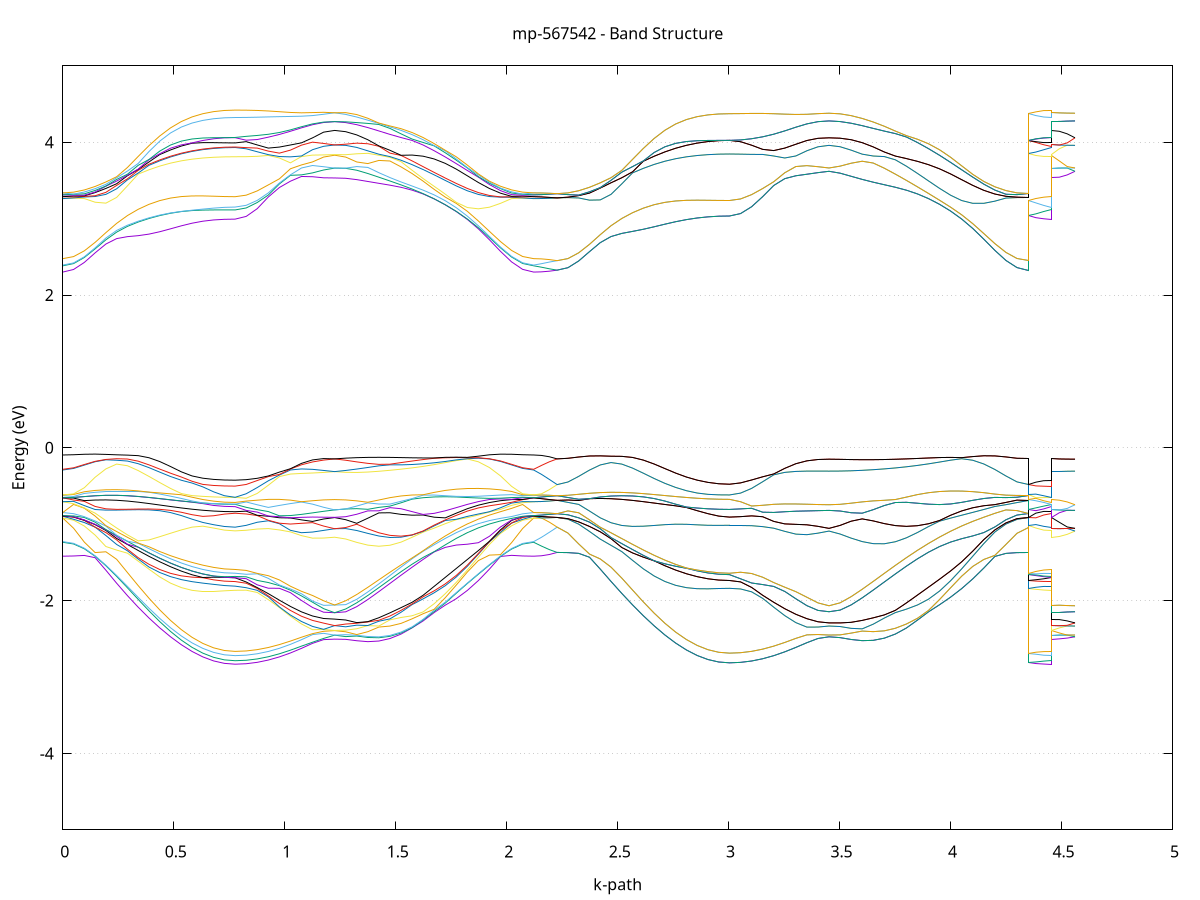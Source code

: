 set title 'mp-567542 - Band Structure'
set xlabel 'k-path'
set ylabel 'Energy (eV)'
set grid y
set yrange [-5:5]
set terminal png size 800,600
set output 'mp-567542_bands_gnuplot.png'
plot '-' using 1:2 with lines notitle, '-' using 1:2 with lines notitle, '-' using 1:2 with lines notitle, '-' using 1:2 with lines notitle, '-' using 1:2 with lines notitle, '-' using 1:2 with lines notitle, '-' using 1:2 with lines notitle, '-' using 1:2 with lines notitle, '-' using 1:2 with lines notitle, '-' using 1:2 with lines notitle, '-' using 1:2 with lines notitle, '-' using 1:2 with lines notitle, '-' using 1:2 with lines notitle, '-' using 1:2 with lines notitle, '-' using 1:2 with lines notitle, '-' using 1:2 with lines notitle, '-' using 1:2 with lines notitle, '-' using 1:2 with lines notitle, '-' using 1:2 with lines notitle, '-' using 1:2 with lines notitle, '-' using 1:2 with lines notitle, '-' using 1:2 with lines notitle, '-' using 1:2 with lines notitle, '-' using 1:2 with lines notitle, '-' using 1:2 with lines notitle, '-' using 1:2 with lines notitle, '-' using 1:2 with lines notitle, '-' using 1:2 with lines notitle, '-' using 1:2 with lines notitle, '-' using 1:2 with lines notitle, '-' using 1:2 with lines notitle, '-' using 1:2 with lines notitle, '-' using 1:2 with lines notitle, '-' using 1:2 with lines notitle, '-' using 1:2 with lines notitle, '-' using 1:2 with lines notitle, '-' using 1:2 with lines notitle, '-' using 1:2 with lines notitle, '-' using 1:2 with lines notitle, '-' using 1:2 with lines notitle, '-' using 1:2 with lines notitle, '-' using 1:2 with lines notitle, '-' using 1:2 with lines notitle, '-' using 1:2 with lines notitle, '-' using 1:2 with lines notitle, '-' using 1:2 with lines notitle, '-' using 1:2 with lines notitle, '-' using 1:2 with lines notitle, '-' using 1:2 with lines notitle, '-' using 1:2 with lines notitle, '-' using 1:2 with lines notitle, '-' using 1:2 with lines notitle, '-' using 1:2 with lines notitle, '-' using 1:2 with lines notitle, '-' using 1:2 with lines notitle, '-' using 1:2 with lines notitle, '-' using 1:2 with lines notitle, '-' using 1:2 with lines notitle, '-' using 1:2 with lines notitle, '-' using 1:2 with lines notitle, '-' using 1:2 with lines notitle, '-' using 1:2 with lines notitle, '-' using 1:2 with lines notitle, '-' using 1:2 with lines notitle, '-' using 1:2 with lines notitle, '-' using 1:2 with lines notitle, '-' using 1:2 with lines notitle, '-' using 1:2 with lines notitle, '-' using 1:2 with lines notitle, '-' using 1:2 with lines notitle, '-' using 1:2 with lines notitle, '-' using 1:2 with lines notitle, '-' using 1:2 with lines notitle, '-' using 1:2 with lines notitle, '-' using 1:2 with lines notitle, '-' using 1:2 with lines notitle, '-' using 1:2 with lines notitle, '-' using 1:2 with lines notitle, '-' using 1:2 with lines notitle, '-' using 1:2 with lines notitle, '-' using 1:2 with lines notitle, '-' using 1:2 with lines notitle, '-' using 1:2 with lines notitle, '-' using 1:2 with lines notitle, '-' using 1:2 with lines notitle, '-' using 1:2 with lines notitle, '-' using 1:2 with lines notitle, '-' using 1:2 with lines notitle, '-' using 1:2 with lines notitle, '-' using 1:2 with lines notitle, '-' using 1:2 with lines notitle, '-' using 1:2 with lines notitle, '-' using 1:2 with lines notitle, '-' using 1:2 with lines notitle, '-' using 1:2 with lines notitle, '-' using 1:2 with lines notitle, '-' using 1:2 with lines notitle, '-' using 1:2 with lines notitle, '-' using 1:2 with lines notitle, '-' using 1:2 with lines notitle, '-' using 1:2 with lines notitle, '-' using 1:2 with lines notitle, '-' using 1:2 with lines notitle, '-' using 1:2 with lines notitle, '-' using 1:2 with lines notitle, '-' using 1:2 with lines notitle
0.000000 -16.112369
0.048536 -16.112669
0.097071 -16.113369
0.145607 -16.114669
0.194142 -16.116469
0.242678 -16.118669
0.291214 -16.121169
0.339749 -16.123869
0.388285 -16.126769
0.436821 -16.129569
0.485356 -16.132369
0.533892 -16.134969
0.582427 -16.137169
0.630963 -16.138969
0.679499 -16.140369
0.728034 -16.141169
0.776570 -16.141469
0.776570 -16.141469
0.826387 -16.141169
0.876204 -16.140469
0.926021 -16.139169
0.975838 -16.137569
1.025655 -16.135569
1.075472 -16.133369
1.125289 -16.130969
1.175106 -16.128569
1.224923 -16.126169
1.224923 -16.126169
1.274740 -16.128369
1.324557 -16.130169
1.374374 -16.131569
1.424191 -16.132369
1.474008 -16.132569
1.523825 -16.132269
1.573641 -16.131269
1.623458 -16.129869
1.673275 -16.127969
1.723092 -16.125769
1.772909 -16.123369
1.822726 -16.120969
1.872543 -16.118669
1.922360 -16.116569
1.972177 -16.114769
2.021994 -16.113469
2.071811 -16.112669
2.121628 -16.112369
2.121628 -16.112369
2.156913 -16.112369
2.192198 -16.112369
2.227483 -16.112369
2.227483 -16.112369
2.276019 -16.112669
2.324554 -16.113369
2.373090 -16.114669
2.421625 -16.116469
2.470161 -16.118669
2.518697 -16.121169
2.567232 -16.123869
2.615768 -16.126769
2.664304 -16.129569
2.712839 -16.132369
2.761375 -16.134969
2.809910 -16.137169
2.858446 -16.138969
2.906982 -16.140369
2.955517 -16.141169
3.004053 -16.141469
3.004053 -16.141469
3.053870 -16.141169
3.103687 -16.140469
3.153504 -16.139169
3.203321 -16.137569
3.253138 -16.135569
3.302955 -16.133369
3.352772 -16.130969
3.402589 -16.128569
3.452406 -16.126169
3.452406 -16.126169
3.502223 -16.128369
3.552040 -16.130169
3.601857 -16.131569
3.651674 -16.132369
3.701491 -16.132569
3.751308 -16.132269
3.801125 -16.131269
3.850941 -16.129869
3.900758 -16.127969
3.950575 -16.125769
4.000392 -16.123369
4.050209 -16.120969
4.100026 -16.118669
4.149843 -16.116569
4.199660 -16.114769
4.249477 -16.113469
4.299294 -16.112669
4.349111 -16.112369
4.349111 -16.141469
4.384396 -16.141469
4.419681 -16.141469
4.454966 -16.141469
4.454966 -16.126169
4.490251 -16.126169
4.525536 -16.126169
4.560821 -16.126169
e
0.000000 -16.112369
0.048536 -16.112669
0.097071 -16.113369
0.145607 -16.114669
0.194142 -16.116469
0.242678 -16.118669
0.291214 -16.121169
0.339749 -16.123869
0.388285 -16.126769
0.436821 -16.129569
0.485356 -16.132369
0.533892 -16.134969
0.582427 -16.137169
0.630963 -16.138969
0.679499 -16.140369
0.728034 -16.141169
0.776570 -16.141469
0.776570 -16.141469
0.826387 -16.141169
0.876204 -16.140469
0.926021 -16.139169
0.975838 -16.137569
1.025655 -16.135569
1.075472 -16.133369
1.125289 -16.130969
1.175106 -16.128569
1.224923 -16.126169
1.224923 -16.126169
1.274740 -16.128369
1.324557 -16.130169
1.374374 -16.131569
1.424191 -16.132369
1.474008 -16.132569
1.523825 -16.132269
1.573641 -16.131269
1.623458 -16.129869
1.673275 -16.127969
1.723092 -16.125769
1.772909 -16.123369
1.822726 -16.120969
1.872543 -16.118669
1.922360 -16.116569
1.972177 -16.114769
2.021994 -16.113469
2.071811 -16.112669
2.121628 -16.112369
2.121628 -16.112369
2.156913 -16.112369
2.192198 -16.112369
2.227483 -16.112369
2.227483 -16.112369
2.276019 -16.112669
2.324554 -16.113369
2.373090 -16.114669
2.421625 -16.116469
2.470161 -16.118669
2.518697 -16.121169
2.567232 -16.123869
2.615768 -16.126769
2.664304 -16.129569
2.712839 -16.132369
2.761375 -16.134869
2.809910 -16.137169
2.858446 -16.138969
2.906982 -16.140369
2.955517 -16.141169
3.004053 -16.141469
3.004053 -16.141469
3.053870 -16.141169
3.103687 -16.140469
3.153504 -16.139169
3.203321 -16.137569
3.253138 -16.135569
3.302955 -16.133369
3.352772 -16.130969
3.402589 -16.128569
3.452406 -16.126169
3.452406 -16.126169
3.502223 -16.128369
3.552040 -16.130169
3.601857 -16.131569
3.651674 -16.132369
3.701491 -16.132569
3.751308 -16.132269
3.801125 -16.131269
3.850941 -16.129869
3.900758 -16.127969
3.950575 -16.125769
4.000392 -16.123369
4.050209 -16.120969
4.100026 -16.118669
4.149843 -16.116569
4.199660 -16.114769
4.249477 -16.113469
4.299294 -16.112669
4.349111 -16.112369
4.349111 -16.141469
4.384396 -16.141469
4.419681 -16.141469
4.454966 -16.141469
4.454966 -16.126169
4.490251 -16.126169
4.525536 -16.126169
4.560821 -16.126169
e
0.000000 -16.112369
0.048536 -16.112269
0.097071 -16.112069
0.145607 -16.111669
0.194142 -16.112469
0.242678 -16.114669
0.291214 -16.117169
0.339749 -16.119969
0.388285 -16.122869
0.436821 -16.125669
0.485356 -16.128469
0.533892 -16.131069
0.582427 -16.133269
0.630963 -16.135069
0.679499 -16.136469
0.728034 -16.137369
0.776570 -16.137569
0.776570 -16.137569
0.826387 -16.137369
0.876204 -16.136569
0.926021 -16.135369
0.975838 -16.133669
1.025655 -16.131769
1.075472 -16.129469
1.125289 -16.127069
1.175106 -16.124669
1.224923 -16.125969
1.224923 -16.125969
1.274740 -16.124469
1.324557 -16.126369
1.374374 -16.127669
1.424191 -16.128469
1.474008 -16.128769
1.523825 -16.128369
1.573641 -16.127369
1.623458 -16.125969
1.673275 -16.124069
1.723092 -16.121869
1.772909 -16.119469
1.822726 -16.116969
1.872543 -16.114669
1.922360 -16.112569
1.972177 -16.111669
2.021994 -16.112069
2.071811 -16.112269
2.121628 -16.112369
2.121628 -16.112369
2.156913 -16.112369
2.192198 -16.112369
2.227483 -16.112369
2.227483 -16.112369
2.276019 -16.112269
2.324554 -16.112069
2.373090 -16.111669
2.421625 -16.112469
2.470161 -16.114669
2.518697 -16.117169
2.567232 -16.119969
2.615768 -16.122869
2.664304 -16.125669
2.712839 -16.128469
2.761375 -16.131069
2.809910 -16.133269
2.858446 -16.135069
2.906982 -16.136469
2.955517 -16.137369
3.004053 -16.137569
3.004053 -16.137569
3.053870 -16.137369
3.103687 -16.136569
3.153504 -16.135369
3.203321 -16.133669
3.253138 -16.131669
3.302955 -16.129469
3.352772 -16.127069
3.402589 -16.124669
3.452406 -16.125969
3.452406 -16.125969
3.502223 -16.124469
3.552040 -16.126369
3.601857 -16.127669
3.651674 -16.128469
3.701491 -16.128769
3.751308 -16.128369
3.801125 -16.127369
3.850941 -16.125969
3.900758 -16.124069
3.950575 -16.121869
4.000392 -16.119469
4.050209 -16.116969
4.100026 -16.114669
4.149843 -16.112569
4.199660 -16.111669
4.249477 -16.112069
4.299294 -16.112269
4.349111 -16.112369
4.349111 -16.137569
4.384396 -16.137569
4.419681 -16.137569
4.454966 -16.137569
4.454966 -16.125969
4.490251 -16.125969
4.525536 -16.125969
4.560821 -16.125969
e
0.000000 -16.112369
0.048536 -16.112269
0.097071 -16.112069
0.145607 -16.111669
0.194142 -16.112469
0.242678 -16.114669
0.291214 -16.117169
0.339749 -16.119969
0.388285 -16.122869
0.436821 -16.125669
0.485356 -16.128469
0.533892 -16.131069
0.582427 -16.133269
0.630963 -16.135069
0.679499 -16.136469
0.728034 -16.137369
0.776570 -16.137569
0.776570 -16.137569
0.826387 -16.137369
0.876204 -16.136569
0.926021 -16.135369
0.975838 -16.133669
1.025655 -16.131669
1.075472 -16.129469
1.125289 -16.127069
1.175106 -16.124669
1.224923 -16.125969
1.224923 -16.125969
1.274740 -16.124469
1.324557 -16.126369
1.374374 -16.127669
1.424191 -16.128469
1.474008 -16.128769
1.523825 -16.128369
1.573641 -16.127369
1.623458 -16.125969
1.673275 -16.124069
1.723092 -16.121869
1.772909 -16.119469
1.822726 -16.116969
1.872543 -16.114669
1.922360 -16.112569
1.972177 -16.111669
2.021994 -16.112069
2.071811 -16.112269
2.121628 -16.112369
2.121628 -16.112369
2.156913 -16.112369
2.192198 -16.112369
2.227483 -16.112369
2.227483 -16.112369
2.276019 -16.112269
2.324554 -16.112069
2.373090 -16.111669
2.421625 -16.112469
2.470161 -16.114669
2.518697 -16.117169
2.567232 -16.119969
2.615768 -16.122869
2.664304 -16.125669
2.712839 -16.128469
2.761375 -16.131069
2.809910 -16.133269
2.858446 -16.135069
2.906982 -16.136469
2.955517 -16.137369
3.004053 -16.137569
3.004053 -16.137569
3.053870 -16.137369
3.103687 -16.136569
3.153504 -16.135369
3.203321 -16.133669
3.253138 -16.131669
3.302955 -16.129469
3.352772 -16.127069
3.402589 -16.124669
3.452406 -16.125969
3.452406 -16.125969
3.502223 -16.124469
3.552040 -16.126369
3.601857 -16.127669
3.651674 -16.128469
3.701491 -16.128769
3.751308 -16.128369
3.801125 -16.127369
3.850941 -16.125969
3.900758 -16.124069
3.950575 -16.121869
4.000392 -16.119469
4.050209 -16.116969
4.100026 -16.114669
4.149843 -16.112569
4.199660 -16.111669
4.249477 -16.112069
4.299294 -16.112269
4.349111 -16.112369
4.349111 -16.137569
4.384396 -16.137569
4.419681 -16.137569
4.454966 -16.137569
4.454966 -16.125969
4.490251 -16.125969
4.525536 -16.125969
4.560821 -16.125969
e
0.000000 -16.108369
0.048536 -16.108669
0.097071 -16.109369
0.145607 -16.110669
0.194142 -16.111269
0.242678 -16.110769
0.291214 -16.110269
0.339749 -16.109869
0.388285 -16.109469
0.436821 -16.109269
0.485356 -16.109069
0.533892 -16.108969
0.582427 -16.108869
0.630963 -16.108869
0.679499 -16.108869
0.728034 -16.108869
0.776570 -16.108869
0.776570 -16.108869
0.826387 -16.109169
0.876204 -16.110069
0.926021 -16.111469
0.975838 -16.113369
1.025655 -16.115569
1.075472 -16.118169
1.125289 -16.120869
1.175106 -16.123569
1.224923 -16.122169
1.224923 -16.122169
1.274740 -16.123669
1.324557 -16.121469
1.374374 -16.119369
1.424191 -16.117469
1.474008 -16.115769
1.523825 -16.114369
1.573641 -16.113169
1.623458 -16.112269
1.673275 -16.111569
1.723092 -16.111069
1.772909 -16.110869
1.822726 -16.110869
1.872543 -16.111069
1.922360 -16.111369
1.972177 -16.110769
2.021994 -16.109469
2.071811 -16.108669
2.121628 -16.108369
2.121628 -16.108369
2.156913 -16.108369
2.192198 -16.108369
2.227483 -16.108369
2.227483 -16.108369
2.276019 -16.108669
2.324554 -16.109369
2.373090 -16.110669
2.421625 -16.111269
2.470161 -16.110769
2.518697 -16.110269
2.567232 -16.109869
2.615768 -16.109469
2.664304 -16.109269
2.712839 -16.109069
2.761375 -16.108969
2.809910 -16.108869
2.858446 -16.108869
2.906982 -16.108869
2.955517 -16.108869
3.004053 -16.108869
3.004053 -16.108869
3.053870 -16.109169
3.103687 -16.110069
3.153504 -16.111469
3.203321 -16.113369
3.253138 -16.115569
3.302955 -16.118169
3.352772 -16.120869
3.402589 -16.123569
3.452406 -16.122169
3.452406 -16.122169
3.502223 -16.123669
3.552040 -16.121469
3.601857 -16.119369
3.651674 -16.117469
3.701491 -16.115769
3.751308 -16.114369
3.801125 -16.113169
3.850941 -16.112269
3.900758 -16.111569
3.950575 -16.111069
4.000392 -16.110869
4.050209 -16.110869
4.100026 -16.111069
4.149843 -16.111369
4.199660 -16.110769
4.249477 -16.109469
4.299294 -16.108669
4.349111 -16.108369
4.349111 -16.108869
4.384396 -16.108869
4.419681 -16.108869
4.454966 -16.108869
4.454966 -16.122169
4.490251 -16.122169
4.525536 -16.122169
4.560821 -16.122169
e
0.000000 -16.108369
0.048536 -16.108669
0.097071 -16.109369
0.145607 -16.110669
0.194142 -16.111269
0.242678 -16.110769
0.291214 -16.110269
0.339749 -16.109869
0.388285 -16.109469
0.436821 -16.109269
0.485356 -16.109069
0.533892 -16.108969
0.582427 -16.108869
0.630963 -16.108869
0.679499 -16.108869
0.728034 -16.108869
0.776570 -16.108869
0.776570 -16.108869
0.826387 -16.109169
0.876204 -16.110069
0.926021 -16.111469
0.975838 -16.113369
1.025655 -16.115569
1.075472 -16.118169
1.125289 -16.120869
1.175106 -16.123569
1.224923 -16.122169
1.224923 -16.122169
1.274740 -16.123669
1.324557 -16.121469
1.374374 -16.119369
1.424191 -16.117469
1.474008 -16.115769
1.523825 -16.114369
1.573641 -16.113169
1.623458 -16.112269
1.673275 -16.111569
1.723092 -16.111069
1.772909 -16.110869
1.822726 -16.110869
1.872543 -16.111069
1.922360 -16.111369
1.972177 -16.110769
2.021994 -16.109469
2.071811 -16.108669
2.121628 -16.108369
2.121628 -16.108369
2.156913 -16.108369
2.192198 -16.108369
2.227483 -16.108369
2.227483 -16.108369
2.276019 -16.108669
2.324554 -16.109369
2.373090 -16.110669
2.421625 -16.111269
2.470161 -16.110769
2.518697 -16.110269
2.567232 -16.109869
2.615768 -16.109469
2.664304 -16.109269
2.712839 -16.109069
2.761375 -16.108969
2.809910 -16.108869
2.858446 -16.108869
2.906982 -16.108869
2.955517 -16.108869
3.004053 -16.108869
3.004053 -16.108869
3.053870 -16.109169
3.103687 -16.110069
3.153504 -16.111469
3.203321 -16.113369
3.253138 -16.115569
3.302955 -16.118169
3.352772 -16.120869
3.402589 -16.123569
3.452406 -16.122169
3.452406 -16.122169
3.502223 -16.123669
3.552040 -16.121469
3.601857 -16.119369
3.651674 -16.117469
3.701491 -16.115769
3.751308 -16.114369
3.801125 -16.113169
3.850941 -16.112269
3.900758 -16.111569
3.950575 -16.111069
4.000392 -16.110869
4.050209 -16.110869
4.100026 -16.111069
4.149843 -16.111369
4.199660 -16.110769
4.249477 -16.109469
4.299294 -16.108669
4.349111 -16.108369
4.349111 -16.108869
4.384396 -16.108869
4.419681 -16.108869
4.454966 -16.108869
4.454966 -16.122169
4.490251 -16.122169
4.525536 -16.122169
4.560821 -16.122169
e
0.000000 -16.108369
0.048536 -16.108269
0.097071 -16.108069
0.145607 -16.107669
0.194142 -16.107269
0.242678 -16.106769
0.291214 -16.106269
0.339749 -16.105869
0.388285 -16.105569
0.436821 -16.105269
0.485356 -16.105069
0.533892 -16.104969
0.582427 -16.104969
0.630963 -16.104969
0.679499 -16.104969
0.728034 -16.104969
0.776570 -16.104969
0.776570 -16.104969
0.826387 -16.105269
0.876204 -16.106069
0.926021 -16.107569
0.975838 -16.109369
1.025655 -16.111669
1.075472 -16.114269
1.125289 -16.116969
1.175106 -16.119669
1.224923 -16.122169
1.224923 -16.122169
1.274740 -16.119769
1.324557 -16.117569
1.374374 -16.115469
1.424191 -16.113569
1.474008 -16.111869
1.523825 -16.110469
1.573641 -16.109269
1.623458 -16.108369
1.673275 -16.107669
1.723092 -16.107169
1.772909 -16.106969
1.822726 -16.106869
1.872543 -16.107069
1.922360 -16.107369
1.972177 -16.107669
2.021994 -16.108069
2.071811 -16.108269
2.121628 -16.108369
2.121628 -16.108369
2.156913 -16.108369
2.192198 -16.108369
2.227483 -16.108369
2.227483 -16.108369
2.276019 -16.108269
2.324554 -16.108069
2.373090 -16.107669
2.421625 -16.107269
2.470161 -16.106769
2.518697 -16.106269
2.567232 -16.105869
2.615768 -16.105569
2.664304 -16.105269
2.712839 -16.105069
2.761375 -16.104969
2.809910 -16.104969
2.858446 -16.104969
2.906982 -16.104969
2.955517 -16.104969
3.004053 -16.104969
3.004053 -16.104969
3.053870 -16.105269
3.103687 -16.106069
3.153504 -16.107569
3.203321 -16.109369
3.253138 -16.111669
3.302955 -16.114269
3.352772 -16.116969
3.402589 -16.119669
3.452406 -16.122169
3.452406 -16.122169
3.502223 -16.119769
3.552040 -16.117569
3.601857 -16.115469
3.651674 -16.113569
3.701491 -16.111869
3.751308 -16.110469
3.801125 -16.109269
3.850941 -16.108369
3.900758 -16.107669
3.950575 -16.107169
4.000392 -16.106969
4.050209 -16.106869
4.100026 -16.107069
4.149843 -16.107369
4.199660 -16.107669
4.249477 -16.108069
4.299294 -16.108269
4.349111 -16.108369
4.349111 -16.104969
4.384396 -16.104969
4.419681 -16.104969
4.454966 -16.104969
4.454966 -16.122169
4.490251 -16.122169
4.525536 -16.122169
4.560821 -16.122169
e
0.000000 -16.108369
0.048536 -16.108269
0.097071 -16.108069
0.145607 -16.107669
0.194142 -16.107269
0.242678 -16.106769
0.291214 -16.106269
0.339749 -16.105869
0.388285 -16.105569
0.436821 -16.105269
0.485356 -16.105069
0.533892 -16.104969
0.582427 -16.104969
0.630963 -16.104969
0.679499 -16.104969
0.728034 -16.104969
0.776570 -16.104969
0.776570 -16.104969
0.826387 -16.105269
0.876204 -16.106069
0.926021 -16.107569
0.975838 -16.109369
1.025655 -16.111669
1.075472 -16.114269
1.125289 -16.116969
1.175106 -16.119669
1.224923 -16.122169
1.224923 -16.122169
1.274740 -16.119769
1.324557 -16.117569
1.374374 -16.115469
1.424191 -16.113569
1.474008 -16.111869
1.523825 -16.110469
1.573641 -16.109269
1.623458 -16.108369
1.673275 -16.107669
1.723092 -16.107169
1.772909 -16.106969
1.822726 -16.106869
1.872543 -16.107069
1.922360 -16.107369
1.972177 -16.107669
2.021994 -16.108069
2.071811 -16.108269
2.121628 -16.108369
2.121628 -16.108369
2.156913 -16.108369
2.192198 -16.108369
2.227483 -16.108369
2.227483 -16.108369
2.276019 -16.108269
2.324554 -16.108069
2.373090 -16.107669
2.421625 -16.107269
2.470161 -16.106769
2.518697 -16.106269
2.567232 -16.105869
2.615768 -16.105569
2.664304 -16.105269
2.712839 -16.105069
2.761375 -16.104969
2.809910 -16.104969
2.858446 -16.104969
2.906982 -16.104969
2.955517 -16.104969
3.004053 -16.104969
3.004053 -16.104969
3.053870 -16.105269
3.103687 -16.106069
3.153504 -16.107569
3.203321 -16.109369
3.253138 -16.111669
3.302955 -16.114269
3.352772 -16.116969
3.402589 -16.119669
3.452406 -16.122169
3.452406 -16.122169
3.502223 -16.119769
3.552040 -16.117569
3.601857 -16.115469
3.651674 -16.113569
3.701491 -16.111869
3.751308 -16.110469
3.801125 -16.109269
3.850941 -16.108369
3.900758 -16.107669
3.950575 -16.107169
4.000392 -16.106969
4.050209 -16.106869
4.100026 -16.107069
4.149843 -16.107369
4.199660 -16.107669
4.249477 -16.108069
4.299294 -16.108269
4.349111 -16.108369
4.349111 -16.104969
4.384396 -16.104969
4.419681 -16.104969
4.454966 -16.104969
4.454966 -16.122169
4.490251 -16.122169
4.525536 -16.122169
4.560821 -16.122169
e
0.000000 -16.103969
0.048536 -16.103869
0.097071 -16.103569
0.145607 -16.103169
0.194142 -16.102669
0.242678 -16.102069
0.291214 -16.101569
0.339749 -16.101269
0.388285 -16.101169
0.436821 -16.101269
0.485356 -16.101469
0.533892 -16.101769
0.582427 -16.101969
0.630963 -16.102169
0.679499 -16.102369
0.728034 -16.102469
0.776570 -16.102569
0.776570 -16.102569
0.826387 -16.102369
0.876204 -16.101969
0.926021 -16.101269
0.975838 -16.100269
1.025655 -16.099069
1.075472 -16.097769
1.125289 -16.096269
1.175106 -16.094869
1.224923 -16.094269
1.224923 -16.094269
1.274740 -16.094569
1.324557 -16.094969
1.374374 -16.095569
1.424191 -16.096169
1.474008 -16.096669
1.523825 -16.097369
1.573641 -16.097969
1.623458 -16.098569
1.673275 -16.099169
1.723092 -16.099869
1.772909 -16.100469
1.822726 -16.101169
1.872543 -16.101869
1.922360 -16.102569
1.972177 -16.103169
2.021994 -16.103569
2.071811 -16.103869
2.121628 -16.103969
2.121628 -16.103969
2.156913 -16.103969
2.192198 -16.103969
2.227483 -16.103969
2.227483 -16.103969
2.276019 -16.103869
2.324554 -16.103569
2.373090 -16.103169
2.421625 -16.102669
2.470161 -16.102069
2.518697 -16.101569
2.567232 -16.101269
2.615768 -16.101169
2.664304 -16.101269
2.712839 -16.101469
2.761375 -16.101769
2.809910 -16.101969
2.858446 -16.102169
2.906982 -16.102369
2.955517 -16.102469
3.004053 -16.102469
3.004053 -16.102469
3.053870 -16.102369
3.103687 -16.101969
3.153504 -16.101169
3.203321 -16.100269
3.253138 -16.099069
3.302955 -16.097769
3.352772 -16.096269
3.402589 -16.094869
3.452406 -16.094269
3.452406 -16.094269
3.502223 -16.094569
3.552040 -16.094969
3.601857 -16.095569
3.651674 -16.096169
3.701491 -16.096669
3.751308 -16.097369
3.801125 -16.097969
3.850941 -16.098569
3.900758 -16.099169
3.950575 -16.099869
4.000392 -16.100469
4.050209 -16.101169
4.100026 -16.101869
4.149843 -16.102569
4.199660 -16.103169
4.249477 -16.103569
4.299294 -16.103869
4.349111 -16.103969
4.349111 -16.102469
4.384396 -16.102469
4.419681 -16.102569
4.454966 -16.102569
4.454966 -16.094269
4.490251 -16.094269
4.525536 -16.094269
4.560821 -16.094269
e
0.000000 -16.103869
0.048536 -16.103869
0.097071 -16.103569
0.145607 -16.103169
0.194142 -16.102669
0.242678 -16.102069
0.291214 -16.101569
0.339749 -16.101269
0.388285 -16.101169
0.436821 -16.101269
0.485356 -16.101469
0.533892 -16.101769
0.582427 -16.101969
0.630963 -16.102169
0.679499 -16.102369
0.728034 -16.102469
0.776570 -16.102469
0.776570 -16.102469
0.826387 -16.102369
0.876204 -16.101969
0.926021 -16.101169
0.975838 -16.100269
1.025655 -16.099069
1.075472 -16.097769
1.125289 -16.096269
1.175106 -16.094869
1.224923 -16.094269
1.224923 -16.094269
1.274740 -16.094569
1.324557 -16.094969
1.374374 -16.095569
1.424191 -16.096069
1.474008 -16.096669
1.523825 -16.097269
1.573641 -16.097969
1.623458 -16.098569
1.673275 -16.099169
1.723092 -16.099869
1.772909 -16.100469
1.822726 -16.101169
1.872543 -16.101869
1.922360 -16.102569
1.972177 -16.103169
2.021994 -16.103569
2.071811 -16.103869
2.121628 -16.103869
2.121628 -16.103869
2.156913 -16.103969
2.192198 -16.103969
2.227483 -16.103969
2.227483 -16.103969
2.276019 -16.103869
2.324554 -16.103569
2.373090 -16.103169
2.421625 -16.102669
2.470161 -16.102069
2.518697 -16.101569
2.567232 -16.101269
2.615768 -16.101169
2.664304 -16.101269
2.712839 -16.101469
2.761375 -16.101769
2.809910 -16.101969
2.858446 -16.102169
2.906982 -16.102369
2.955517 -16.102469
3.004053 -16.102469
3.004053 -16.102469
3.053870 -16.102369
3.103687 -16.101969
3.153504 -16.101169
3.203321 -16.100269
3.253138 -16.099069
3.302955 -16.097769
3.352772 -16.096269
3.402589 -16.094869
3.452406 -16.094269
3.452406 -16.094269
3.502223 -16.094569
3.552040 -16.094969
3.601857 -16.095569
3.651674 -16.096169
3.701491 -16.096669
3.751308 -16.097369
3.801125 -16.097969
3.850941 -16.098569
3.900758 -16.099169
3.950575 -16.099869
4.000392 -16.100469
4.050209 -16.101169
4.100026 -16.101869
4.149843 -16.102569
4.199660 -16.103169
4.249477 -16.103569
4.299294 -16.103869
4.349111 -16.103969
4.349111 -16.102469
4.384396 -16.102469
4.419681 -16.102469
4.454966 -16.102469
4.454966 -16.094269
4.490251 -16.094269
4.525536 -16.094269
4.560821 -16.094269
e
0.000000 -16.099969
0.048536 -16.099869
0.097071 -16.099669
0.145607 -16.099269
0.194142 -16.098769
0.242678 -16.098169
0.291214 -16.097669
0.339749 -16.097269
0.388285 -16.097169
0.436821 -16.097169
0.485356 -16.097369
0.533892 -16.097669
0.582427 -16.097869
0.630963 -16.098169
0.679499 -16.098269
0.728034 -16.098369
0.776570 -16.098469
0.776570 -16.098469
0.826387 -16.098269
0.876204 -16.097869
0.926021 -16.097169
0.975838 -16.096169
1.025655 -16.094969
1.075472 -16.093669
1.125289 -16.092969
1.175106 -16.093169
1.224923 -16.092769
1.224923 -16.092769
1.274740 -16.093769
1.324557 -16.094669
1.374374 -16.095469
1.424191 -16.096069
1.474008 -16.096669
1.523825 -16.097169
1.573641 -16.097469
1.623458 -16.097669
1.673275 -16.097769
1.723092 -16.097669
1.772909 -16.097569
1.822726 -16.097369
1.872543 -16.097969
1.922360 -16.098669
1.972177 -16.099169
2.021994 -16.099669
2.071811 -16.099869
2.121628 -16.099969
2.121628 -16.099969
2.156913 -16.099969
2.192198 -16.099969
2.227483 -16.099969
2.227483 -16.099969
2.276019 -16.099869
2.324554 -16.099669
2.373090 -16.099269
2.421625 -16.098769
2.470161 -16.098169
2.518697 -16.097669
2.567232 -16.097269
2.615768 -16.097169
2.664304 -16.097169
2.712839 -16.097369
2.761375 -16.097669
2.809910 -16.097869
2.858446 -16.098169
2.906982 -16.098269
2.955517 -16.098369
3.004053 -16.098469
3.004053 -16.098469
3.053870 -16.098269
3.103687 -16.097869
3.153504 -16.097169
3.203321 -16.096169
3.253138 -16.094969
3.302955 -16.093669
3.352772 -16.092969
3.402589 -16.093169
3.452406 -16.092769
3.452406 -16.092769
3.502223 -16.093769
3.552040 -16.094569
3.601857 -16.095469
3.651674 -16.096069
3.701491 -16.096669
3.751308 -16.097169
3.801125 -16.097469
3.850941 -16.097669
3.900758 -16.097769
3.950575 -16.097669
4.000392 -16.097569
4.050209 -16.097369
4.100026 -16.097969
4.149843 -16.098669
4.199660 -16.099169
4.249477 -16.099669
4.299294 -16.099869
4.349111 -16.099969
4.349111 -16.098469
4.384396 -16.098469
4.419681 -16.098469
4.454966 -16.098469
4.454966 -16.092769
4.490251 -16.092769
4.525536 -16.092769
4.560821 -16.092769
e
0.000000 -16.099969
0.048536 -16.099869
0.097071 -16.099669
0.145607 -16.099269
0.194142 -16.098769
0.242678 -16.098169
0.291214 -16.097669
0.339749 -16.097269
0.388285 -16.097169
0.436821 -16.097169
0.485356 -16.097369
0.533892 -16.097669
0.582427 -16.097869
0.630963 -16.098069
0.679499 -16.098269
0.728034 -16.098369
0.776570 -16.098469
0.776570 -16.098469
0.826387 -16.098269
0.876204 -16.097869
0.926021 -16.097169
0.975838 -16.096169
1.025655 -16.094969
1.075472 -16.093669
1.125289 -16.092869
1.175106 -16.093169
1.224923 -16.092769
1.224923 -16.092769
1.274740 -16.093769
1.324557 -16.094569
1.374374 -16.095469
1.424191 -16.096069
1.474008 -16.096669
1.523825 -16.097169
1.573641 -16.097469
1.623458 -16.097669
1.673275 -16.097769
1.723092 -16.097669
1.772909 -16.097569
1.822726 -16.097369
1.872543 -16.097969
1.922360 -16.098669
1.972177 -16.099169
2.021994 -16.099669
2.071811 -16.099869
2.121628 -16.099969
2.121628 -16.099969
2.156913 -16.099969
2.192198 -16.099969
2.227483 -16.099969
2.227483 -16.099969
2.276019 -16.099869
2.324554 -16.099669
2.373090 -16.099269
2.421625 -16.098769
2.470161 -16.098169
2.518697 -16.097669
2.567232 -16.097269
2.615768 -16.097169
2.664304 -16.097169
2.712839 -16.097369
2.761375 -16.097669
2.809910 -16.097869
2.858446 -16.098169
2.906982 -16.098269
2.955517 -16.098369
3.004053 -16.098469
3.004053 -16.098469
3.053870 -16.098269
3.103687 -16.097869
3.153504 -16.097169
3.203321 -16.096169
3.253138 -16.094969
3.302955 -16.093669
3.352772 -16.092969
3.402589 -16.093169
3.452406 -16.092769
3.452406 -16.092769
3.502223 -16.093769
3.552040 -16.094569
3.601857 -16.095469
3.651674 -16.096069
3.701491 -16.096669
3.751308 -16.097169
3.801125 -16.097469
3.850941 -16.097669
3.900758 -16.097769
3.950575 -16.097669
4.000392 -16.097569
4.050209 -16.097369
4.100026 -16.097969
4.149843 -16.098669
4.199660 -16.099169
4.249477 -16.099669
4.299294 -16.099869
4.349111 -16.099969
4.349111 -16.098469
4.384396 -16.098469
4.419681 -16.098469
4.454966 -16.098469
4.454966 -16.092769
4.490251 -16.092769
4.525536 -16.092769
4.560821 -16.092769
e
0.000000 -16.096269
0.048536 -16.096369
0.097071 -16.096469
0.145607 -16.096669
0.194142 -16.096869
0.242678 -16.097069
0.291214 -16.097069
0.339749 -16.096769
0.388285 -16.096269
0.436821 -16.095569
0.485356 -16.094769
0.533892 -16.093969
0.582427 -16.093169
0.630963 -16.092569
0.679499 -16.092069
0.728034 -16.091769
0.776570 -16.091669
0.776570 -16.091669
0.826387 -16.091669
0.876204 -16.091769
0.926021 -16.091969
0.975838 -16.092069
1.025655 -16.092369
1.075472 -16.092569
1.125289 -16.092169
1.175106 -16.091769
1.224923 -16.092769
1.224923 -16.092769
1.274740 -16.091569
1.324557 -16.091069
1.374374 -16.091569
1.424191 -16.092169
1.474008 -16.092669
1.523825 -16.093369
1.573641 -16.093969
1.623458 -16.094569
1.673275 -16.095169
1.723092 -16.095869
1.772909 -16.096569
1.822726 -16.097269
1.872543 -16.097169
1.922360 -16.096969
1.972177 -16.096669
2.021994 -16.096469
2.071811 -16.096369
2.121628 -16.096269
2.121628 -16.096269
2.156913 -16.096269
2.192198 -16.096269
2.227483 -16.096269
2.227483 -16.096269
2.276019 -16.096369
2.324554 -16.096469
2.373090 -16.096669
2.421625 -16.096869
2.470161 -16.096969
2.518697 -16.097069
2.567232 -16.096769
2.615768 -16.096269
2.664304 -16.095569
2.712839 -16.094769
2.761375 -16.093969
2.809910 -16.093169
2.858446 -16.092569
2.906982 -16.092069
2.955517 -16.091769
3.004053 -16.091669
3.004053 -16.091669
3.053870 -16.091669
3.103687 -16.091769
3.153504 -16.091869
3.203321 -16.092069
3.253138 -16.092369
3.302955 -16.092569
3.352772 -16.092169
3.402589 -16.091769
3.452406 -16.092769
3.452406 -16.092769
3.502223 -16.091569
3.552040 -16.090969
3.601857 -16.091569
3.651674 -16.092169
3.701491 -16.092669
3.751308 -16.093369
3.801125 -16.093969
3.850941 -16.094569
3.900758 -16.095169
3.950575 -16.095869
4.000392 -16.096569
4.050209 -16.097269
4.100026 -16.097169
4.149843 -16.096969
4.199660 -16.096669
4.249477 -16.096469
4.299294 -16.096369
4.349111 -16.096269
4.349111 -16.091669
4.384396 -16.091669
4.419681 -16.091669
4.454966 -16.091669
4.454966 -16.092769
4.490251 -16.092769
4.525536 -16.092769
4.560821 -16.092769
e
0.000000 -16.096269
0.048536 -16.096369
0.097071 -16.096469
0.145607 -16.096669
0.194142 -16.096869
0.242678 -16.096969
0.291214 -16.097069
0.339749 -16.096769
0.388285 -16.096269
0.436821 -16.095569
0.485356 -16.094769
0.533892 -16.093869
0.582427 -16.093169
0.630963 -16.092569
0.679499 -16.092069
0.728034 -16.091769
0.776570 -16.091669
0.776570 -16.091669
0.826387 -16.091669
0.876204 -16.091769
0.926021 -16.091869
0.975838 -16.092069
1.025655 -16.092369
1.075472 -16.092569
1.125289 -16.092169
1.175106 -16.091769
1.224923 -16.092769
1.224923 -16.092769
1.274740 -16.091569
1.324557 -16.090969
1.374374 -16.091569
1.424191 -16.092069
1.474008 -16.092669
1.523825 -16.093369
1.573641 -16.093969
1.623458 -16.094569
1.673275 -16.095169
1.723092 -16.095869
1.772909 -16.096569
1.822726 -16.097269
1.872543 -16.097169
1.922360 -16.096969
1.972177 -16.096669
2.021994 -16.096469
2.071811 -16.096369
2.121628 -16.096269
2.121628 -16.096269
2.156913 -16.096269
2.192198 -16.096269
2.227483 -16.096269
2.227483 -16.096269
2.276019 -16.096369
2.324554 -16.096469
2.373090 -16.096669
2.421625 -16.096869
2.470161 -16.096969
2.518697 -16.097069
2.567232 -16.096769
2.615768 -16.096269
2.664304 -16.095569
2.712839 -16.094769
2.761375 -16.093969
2.809910 -16.093169
2.858446 -16.092569
2.906982 -16.092069
2.955517 -16.091769
3.004053 -16.091669
3.004053 -16.091669
3.053870 -16.091669
3.103687 -16.091769
3.153504 -16.091869
3.203321 -16.092069
3.253138 -16.092369
3.302955 -16.092569
3.352772 -16.092169
3.402589 -16.091769
3.452406 -16.092769
3.452406 -16.092769
3.502223 -16.091569
3.552040 -16.090969
3.601857 -16.091569
3.651674 -16.092169
3.701491 -16.092669
3.751308 -16.093369
3.801125 -16.093969
3.850941 -16.094569
3.900758 -16.095169
3.950575 -16.095869
4.000392 -16.096569
4.050209 -16.097269
4.100026 -16.097169
4.149843 -16.096969
4.199660 -16.096669
4.249477 -16.096469
4.299294 -16.096369
4.349111 -16.096269
4.349111 -16.091669
4.384396 -16.091669
4.419681 -16.091669
4.454966 -16.091669
4.454966 -16.092769
4.490251 -16.092769
4.525536 -16.092769
4.560821 -16.092769
e
0.000000 -16.096269
0.048536 -16.096269
0.097071 -16.096069
0.145607 -16.095869
0.194142 -16.095469
0.242678 -16.094869
0.291214 -16.094169
0.339749 -16.093269
0.388285 -16.092369
0.436821 -16.091469
0.485356 -16.090669
0.533892 -16.089869
0.582427 -16.089169
0.630963 -16.088469
0.679499 -16.088069
0.728034 -16.087769
0.776570 -16.087669
0.776570 -16.087669
0.826387 -16.087669
0.876204 -16.087769
0.926021 -16.087869
0.975838 -16.088069
1.025655 -16.088769
1.075472 -16.089669
1.125289 -16.090669
1.175106 -16.090869
1.224923 -16.090269
1.224923 -16.090269
1.274740 -16.090569
1.324557 -16.090469
1.374374 -16.091269
1.424191 -16.091969
1.474008 -16.092569
1.523825 -16.092969
1.573641 -16.093269
1.623458 -16.093469
1.673275 -16.093569
1.723092 -16.093569
1.772909 -16.093469
1.822726 -16.093869
1.872543 -16.094769
1.922360 -16.095369
1.972177 -16.095769
2.021994 -16.096069
2.071811 -16.096269
2.121628 -16.096269
2.121628 -16.096269
2.156913 -16.096269
2.192198 -16.096269
2.227483 -16.096269
2.227483 -16.096269
2.276019 -16.096269
2.324554 -16.096069
2.373090 -16.095869
2.421625 -16.095469
2.470161 -16.094869
2.518697 -16.094169
2.567232 -16.093269
2.615768 -16.092369
2.664304 -16.091469
2.712839 -16.090669
2.761375 -16.089869
2.809910 -16.089169
2.858446 -16.088469
2.906982 -16.088069
2.955517 -16.087769
3.004053 -16.087669
3.004053 -16.087669
3.053870 -16.087669
3.103687 -16.087769
3.153504 -16.087869
3.203321 -16.088069
3.253138 -16.088769
3.302955 -16.089669
3.352772 -16.090669
3.402589 -16.090869
3.452406 -16.090269
3.452406 -16.090269
3.502223 -16.090569
3.552040 -16.090469
3.601857 -16.091269
3.651674 -16.091969
3.701491 -16.092569
3.751308 -16.092969
3.801125 -16.093269
3.850941 -16.093469
3.900758 -16.093569
3.950575 -16.093569
4.000392 -16.093469
4.050209 -16.093869
4.100026 -16.094769
4.149843 -16.095369
4.199660 -16.095769
4.249477 -16.096069
4.299294 -16.096269
4.349111 -16.096269
4.349111 -16.087669
4.384396 -16.087669
4.419681 -16.087669
4.454966 -16.087669
4.454966 -16.090269
4.490251 -16.090269
4.525536 -16.090269
4.560821 -16.090269
e
0.000000 -16.096269
0.048536 -16.096269
0.097071 -16.096069
0.145607 -16.095869
0.194142 -16.095469
0.242678 -16.094869
0.291214 -16.094169
0.339749 -16.093269
0.388285 -16.092269
0.436821 -16.091469
0.485356 -16.090669
0.533892 -16.089869
0.582427 -16.089169
0.630963 -16.088469
0.679499 -16.088069
0.728034 -16.087769
0.776570 -16.087669
0.776570 -16.087669
0.826387 -16.087669
0.876204 -16.087769
0.926021 -16.087869
0.975838 -16.088069
1.025655 -16.088769
1.075472 -16.089669
1.125289 -16.090669
1.175106 -16.090869
1.224923 -16.090269
1.224923 -16.090269
1.274740 -16.090569
1.324557 -16.090469
1.374374 -16.091269
1.424191 -16.091969
1.474008 -16.092569
1.523825 -16.092969
1.573641 -16.093269
1.623458 -16.093469
1.673275 -16.093569
1.723092 -16.093569
1.772909 -16.093469
1.822726 -16.093869
1.872543 -16.094769
1.922360 -16.095369
1.972177 -16.095769
2.021994 -16.096069
2.071811 -16.096269
2.121628 -16.096269
2.121628 -16.096269
2.156913 -16.096269
2.192198 -16.096269
2.227483 -16.096269
2.227483 -16.096269
2.276019 -16.096269
2.324554 -16.096069
2.373090 -16.095869
2.421625 -16.095469
2.470161 -16.094869
2.518697 -16.094169
2.567232 -16.093269
2.615768 -16.092369
2.664304 -16.091469
2.712839 -16.090669
2.761375 -16.089869
2.809910 -16.089169
2.858446 -16.088469
2.906982 -16.088069
2.955517 -16.087769
3.004053 -16.087669
3.004053 -16.087669
3.053870 -16.087669
3.103687 -16.087769
3.153504 -16.087869
3.203321 -16.088069
3.253138 -16.088769
3.302955 -16.089669
3.352772 -16.090669
3.402589 -16.090869
3.452406 -16.090269
3.452406 -16.090269
3.502223 -16.090569
3.552040 -16.090469
3.601857 -16.091269
3.651674 -16.091969
3.701491 -16.092569
3.751308 -16.092969
3.801125 -16.093269
3.850941 -16.093469
3.900758 -16.093569
3.950575 -16.093569
4.000392 -16.093469
4.050209 -16.093869
4.100026 -16.094769
4.149843 -16.095369
4.199660 -16.095769
4.249477 -16.096069
4.299294 -16.096269
4.349111 -16.096269
4.349111 -16.087669
4.384396 -16.087669
4.419681 -16.087669
4.454966 -16.087669
4.454966 -16.090269
4.490251 -16.090269
4.525536 -16.090269
4.560821 -16.090269
e
0.000000 -16.092169
0.048536 -16.092269
0.097071 -16.092369
0.145607 -16.092569
0.194142 -16.092769
0.242678 -16.092869
0.291214 -16.092869
0.339749 -16.092669
0.388285 -16.092169
0.436821 -16.091269
0.485356 -16.090069
0.533892 -16.089069
0.582427 -16.088069
0.630963 -16.087169
0.679499 -16.086569
0.728034 -16.086169
0.776570 -16.086069
0.776570 -16.086069
0.826387 -16.086169
0.876204 -16.086569
0.926021 -16.087069
0.975838 -16.087869
1.025655 -16.088269
1.075472 -16.088569
1.125289 -16.088869
1.175106 -16.089069
1.224923 -16.088569
1.224923 -16.088569
1.274740 -16.089569
1.324557 -16.090469
1.374374 -16.089469
1.424191 -16.088869
1.474008 -16.088569
1.523825 -16.088669
1.573641 -16.089069
1.623458 -16.089769
1.673275 -16.090769
1.723092 -16.091869
1.772909 -16.092869
1.822726 -16.093269
1.872543 -16.093069
1.922360 -16.092769
1.972177 -16.092569
2.021994 -16.092369
2.071811 -16.092269
2.121628 -16.092169
2.121628 -16.092169
2.156913 -16.092169
2.192198 -16.092169
2.227483 -16.092169
2.227483 -16.092169
2.276019 -16.092269
2.324554 -16.092369
2.373090 -16.092569
2.421625 -16.092769
2.470161 -16.092869
2.518697 -16.092869
2.567232 -16.092669
2.615768 -16.092169
2.664304 -16.091269
2.712839 -16.090069
2.761375 -16.089069
2.809910 -16.088069
2.858446 -16.087169
2.906982 -16.086569
2.955517 -16.086169
3.004053 -16.086069
3.004053 -16.086069
3.053870 -16.086169
3.103687 -16.086569
3.153504 -16.087069
3.203321 -16.087869
3.253138 -16.088269
3.302955 -16.088569
3.352772 -16.088869
3.402589 -16.089069
3.452406 -16.088569
3.452406 -16.088569
3.502223 -16.089569
3.552040 -16.090469
3.601857 -16.089469
3.651674 -16.088869
3.701491 -16.088569
3.751308 -16.088669
3.801125 -16.089069
3.850941 -16.089769
3.900758 -16.090769
3.950575 -16.091869
4.000392 -16.092869
4.050209 -16.093269
4.100026 -16.093069
4.149843 -16.092769
4.199660 -16.092569
4.249477 -16.092369
4.299294 -16.092269
4.349111 -16.092169
4.349111 -16.086069
4.384396 -16.086069
4.419681 -16.086069
4.454966 -16.086069
4.454966 -16.088569
4.490251 -16.088569
4.525536 -16.088569
4.560821 -16.088569
e
0.000000 -16.092169
0.048536 -16.092269
0.097071 -16.092369
0.145607 -16.092569
0.194142 -16.092769
0.242678 -16.092869
0.291214 -16.092869
0.339749 -16.092669
0.388285 -16.092169
0.436821 -16.091269
0.485356 -16.090069
0.533892 -16.089069
0.582427 -16.088069
0.630963 -16.087169
0.679499 -16.086569
0.728034 -16.086169
0.776570 -16.086069
0.776570 -16.086069
0.826387 -16.086169
0.876204 -16.086569
0.926021 -16.087069
0.975838 -16.087869
1.025655 -16.088269
1.075472 -16.088569
1.125289 -16.088869
1.175106 -16.089069
1.224923 -16.088569
1.224923 -16.088569
1.274740 -16.089569
1.324557 -16.090469
1.374374 -16.089469
1.424191 -16.088869
1.474008 -16.088569
1.523825 -16.088669
1.573641 -16.089069
1.623458 -16.089769
1.673275 -16.090769
1.723092 -16.091869
1.772909 -16.092869
1.822726 -16.093269
1.872543 -16.093069
1.922360 -16.092769
1.972177 -16.092569
2.021994 -16.092369
2.071811 -16.092269
2.121628 -16.092169
2.121628 -16.092169
2.156913 -16.092169
2.192198 -16.092169
2.227483 -16.092169
2.227483 -16.092169
2.276019 -16.092269
2.324554 -16.092369
2.373090 -16.092569
2.421625 -16.092769
2.470161 -16.092869
2.518697 -16.092869
2.567232 -16.092669
2.615768 -16.092169
2.664304 -16.091269
2.712839 -16.090069
2.761375 -16.089069
2.809910 -16.088069
2.858446 -16.087169
2.906982 -16.086569
2.955517 -16.086169
3.004053 -16.086069
3.004053 -16.086069
3.053870 -16.086169
3.103687 -16.086569
3.153504 -16.087069
3.203321 -16.087869
3.253138 -16.088269
3.302955 -16.088569
3.352772 -16.088869
3.402589 -16.089069
3.452406 -16.088569
3.452406 -16.088569
3.502223 -16.089569
3.552040 -16.090469
3.601857 -16.089469
3.651674 -16.088869
3.701491 -16.088569
3.751308 -16.088669
3.801125 -16.089069
3.850941 -16.089769
3.900758 -16.090769
3.950575 -16.091869
4.000392 -16.092869
4.050209 -16.093269
4.100026 -16.093069
4.149843 -16.092769
4.199660 -16.092569
4.249477 -16.092369
4.299294 -16.092269
4.349111 -16.092169
4.349111 -16.086069
4.384396 -16.086069
4.419681 -16.086069
4.454966 -16.086069
4.454966 -16.088569
4.490251 -16.088569
4.525536 -16.088569
4.560821 -16.088569
e
0.000000 -16.092169
0.048536 -16.092169
0.097071 -16.091969
0.145607 -16.091669
0.194142 -16.091269
0.242678 -16.090769
0.291214 -16.090069
0.339749 -16.089169
0.388285 -16.088169
0.436821 -16.087069
0.485356 -16.085869
0.533892 -16.084869
0.582427 -16.083869
0.630963 -16.082969
0.679499 -16.082369
0.728034 -16.081969
0.776570 -16.081869
0.776570 -16.081869
0.826387 -16.081969
0.876204 -16.082269
0.926021 -16.082869
0.975838 -16.083669
1.025655 -16.084569
1.075472 -16.085469
1.125289 -16.086569
1.175106 -16.087569
1.224923 -16.088569
1.224923 -16.088569
1.274740 -16.087369
1.324557 -16.086269
1.374374 -16.085369
1.424191 -16.084669
1.474008 -16.084369
1.523825 -16.084469
1.573641 -16.084869
1.623458 -16.085669
1.673275 -16.086569
1.723092 -16.087669
1.772909 -16.088769
1.822726 -16.089769
1.872543 -16.090569
1.922360 -16.091169
1.972177 -16.091669
2.021994 -16.091969
2.071811 -16.092169
2.121628 -16.092169
2.121628 -16.092169
2.156913 -16.092169
2.192198 -16.092169
2.227483 -16.092169
2.227483 -16.092169
2.276019 -16.092169
2.324554 -16.091969
2.373090 -16.091669
2.421625 -16.091269
2.470161 -16.090769
2.518697 -16.090069
2.567232 -16.089169
2.615768 -16.088169
2.664304 -16.087069
2.712839 -16.085869
2.761375 -16.084869
2.809910 -16.083869
2.858446 -16.082969
2.906982 -16.082369
2.955517 -16.081969
3.004053 -16.081869
3.004053 -16.081869
3.053870 -16.081969
3.103687 -16.082269
3.153504 -16.082869
3.203321 -16.083669
3.253138 -16.084569
3.302955 -16.085469
3.352772 -16.086469
3.402589 -16.087569
3.452406 -16.088569
3.452406 -16.088569
3.502223 -16.087369
3.552040 -16.086269
3.601857 -16.085369
3.651674 -16.084669
3.701491 -16.084369
3.751308 -16.084469
3.801125 -16.084869
3.850941 -16.085669
3.900758 -16.086569
3.950575 -16.087669
4.000392 -16.088769
4.050209 -16.089769
4.100026 -16.090569
4.149843 -16.091169
4.199660 -16.091669
4.249477 -16.091969
4.299294 -16.092169
4.349111 -16.092169
4.349111 -16.081869
4.384396 -16.081869
4.419681 -16.081869
4.454966 -16.081869
4.454966 -16.088569
4.490251 -16.088569
4.525536 -16.088569
4.560821 -16.088569
e
0.000000 -16.092169
0.048536 -16.092169
0.097071 -16.091969
0.145607 -16.091669
0.194142 -16.091269
0.242678 -16.090769
0.291214 -16.090069
0.339749 -16.089169
0.388285 -16.088169
0.436821 -16.087069
0.485356 -16.085869
0.533892 -16.084869
0.582427 -16.083869
0.630963 -16.082969
0.679499 -16.082369
0.728034 -16.081969
0.776570 -16.081869
0.776570 -16.081869
0.826387 -16.081969
0.876204 -16.082269
0.926021 -16.082869
0.975838 -16.083669
1.025655 -16.084569
1.075472 -16.085469
1.125289 -16.086569
1.175106 -16.087569
1.224923 -16.088569
1.224923 -16.088569
1.274740 -16.087369
1.324557 -16.086269
1.374374 -16.085369
1.424191 -16.084669
1.474008 -16.084369
1.523825 -16.084469
1.573641 -16.084869
1.623458 -16.085669
1.673275 -16.086569
1.723092 -16.087669
1.772909 -16.088769
1.822726 -16.089769
1.872543 -16.090569
1.922360 -16.091169
1.972177 -16.091669
2.021994 -16.091969
2.071811 -16.092169
2.121628 -16.092169
2.121628 -16.092169
2.156913 -16.092169
2.192198 -16.092169
2.227483 -16.092169
2.227483 -16.092169
2.276019 -16.092169
2.324554 -16.091969
2.373090 -16.091669
2.421625 -16.091269
2.470161 -16.090769
2.518697 -16.090069
2.567232 -16.089169
2.615768 -16.088169
2.664304 -16.087069
2.712839 -16.085869
2.761375 -16.084869
2.809910 -16.083869
2.858446 -16.082969
2.906982 -16.082369
2.955517 -16.081969
3.004053 -16.081869
3.004053 -16.081869
3.053870 -16.081969
3.103687 -16.082269
3.153504 -16.082869
3.203321 -16.083669
3.253138 -16.084569
3.302955 -16.085469
3.352772 -16.086469
3.402589 -16.087569
3.452406 -16.088569
3.452406 -16.088569
3.502223 -16.087369
3.552040 -16.086269
3.601857 -16.085369
3.651674 -16.084669
3.701491 -16.084369
3.751308 -16.084469
3.801125 -16.084869
3.850941 -16.085669
3.900758 -16.086569
3.950575 -16.087669
4.000392 -16.088769
4.050209 -16.089769
4.100026 -16.090569
4.149843 -16.091169
4.199660 -16.091669
4.249477 -16.091969
4.299294 -16.092169
4.349111 -16.092169
4.349111 -16.081869
4.384396 -16.081869
4.419681 -16.081869
4.454966 -16.081869
4.454966 -16.088569
4.490251 -16.088569
4.525536 -16.088569
4.560821 -16.088569
e
0.000000 -11.772069
0.048536 -11.768269
0.097071 -11.756969
0.145607 -11.738469
0.194142 -11.712969
0.242678 -11.681069
0.291214 -11.643569
0.339749 -11.601069
0.388285 -11.554869
0.436821 -11.505969
0.485356 -11.455969
0.533892 -11.406369
0.582427 -11.359069
0.630963 -11.316269
0.679499 -11.280869
0.728034 -11.256369
0.776570 -11.247369
0.776570 -11.247369
0.826387 -11.245269
0.876204 -11.239069
0.926021 -11.229069
0.975838 -11.215769
1.025655 -11.199669
1.075472 -11.181769
1.125289 -11.162769
1.175106 -11.143969
1.224923 -11.130169
1.224923 -11.130169
1.274740 -11.146269
1.324557 -11.172569
1.374374 -11.205469
1.424191 -11.244269
1.474008 -11.288269
1.523825 -11.336469
1.573641 -11.387569
1.623458 -11.440169
1.673275 -11.492869
1.723092 -11.544069
1.772909 -11.592569
1.822726 -11.636969
1.872543 -11.676469
1.922360 -11.709869
1.972177 -11.736669
2.021994 -11.756169
2.071811 -11.768069
2.121628 -11.772069
2.121628 -11.772069
2.156913 -11.770869
2.192198 -11.767569
2.227483 -11.762269
2.227483 -11.762269
2.276019 -11.758469
2.324554 -11.747269
2.373090 -11.728869
2.421625 -11.703569
2.470161 -11.671869
2.518697 -11.634569
2.567232 -11.592469
2.615768 -11.546669
2.664304 -11.498269
2.712839 -11.448769
2.761375 -11.399869
2.809910 -11.353169
2.858446 -11.311169
2.906982 -11.276269
2.955517 -11.252269
3.004053 -11.243569
3.004053 -11.243569
3.053870 -11.241469
3.103687 -11.235369
3.153504 -11.225669
3.203321 -11.212569
3.253138 -11.196969
3.302955 -11.179569
3.352772 -11.161269
3.402589 -11.143169
3.452406 -11.130169
3.452406 -11.130169
3.502223 -11.145269
3.552040 -11.170669
3.601857 -11.202569
3.651674 -11.240469
3.701491 -11.283569
3.751308 -11.330969
3.801125 -11.381269
3.850941 -11.433269
3.900758 -11.485269
3.950575 -11.535969
4.000392 -11.583969
4.050209 -11.628169
4.100026 -11.667269
4.149843 -11.700469
4.199660 -11.727069
4.249477 -11.746469
4.299294 -11.758269
4.349111 -11.762269
4.349111 -11.243569
4.384396 -11.245669
4.419681 -11.246969
4.454966 -11.247369
4.454966 -11.130169
4.490251 -11.130169
4.525536 -11.130169
4.560821 -11.130169
e
0.000000 -11.736869
0.048536 -11.733169
0.097071 -11.722169
0.145607 -11.704069
0.194142 -11.679169
0.242678 -11.648169
0.291214 -11.611569
0.339749 -11.570469
0.388285 -11.525669
0.436821 -11.478569
0.485356 -11.430669
0.533892 -11.383269
0.582427 -11.338469
0.630963 -11.298269
0.679499 -11.265069
0.728034 -11.242369
0.776570 -11.234169
0.776570 -11.234169
0.826387 -11.232169
0.876204 -11.226569
0.926021 -11.217369
0.975838 -11.205169
1.025655 -11.190669
1.075472 -11.174669
1.125289 -11.157969
1.175106 -11.141769
1.224923 -11.130169
1.224923 -11.130169
1.274740 -11.143669
1.324557 -11.166569
1.374374 -11.195969
1.424191 -11.231269
1.474008 -11.271969
1.523825 -11.317169
1.573641 -11.365469
1.623458 -11.415569
1.673275 -11.465969
1.723092 -11.515269
1.772909 -11.562169
1.822726 -11.605269
1.872543 -11.643569
1.922360 -11.676169
1.972177 -11.702369
2.021994 -11.721369
2.071811 -11.732969
2.121628 -11.736869
2.121628 -11.736869
2.156913 -11.746269
2.192198 -11.754969
2.227483 -11.762269
2.227483 -11.762269
2.276019 -11.758469
2.324554 -11.747269
2.373090 -11.728869
2.421625 -11.703569
2.470161 -11.671869
2.518697 -11.634569
2.567232 -11.592469
2.615768 -11.546669
2.664304 -11.498269
2.712839 -11.448769
2.761375 -11.399869
2.809910 -11.353169
2.858446 -11.311169
2.906982 -11.276269
2.955517 -11.252269
3.004053 -11.243569
3.004053 -11.243569
3.053870 -11.241469
3.103687 -11.235369
3.153504 -11.225669
3.203321 -11.212569
3.253138 -11.196969
3.302955 -11.179569
3.352772 -11.161269
3.402589 -11.143169
3.452406 -11.130169
3.452406 -11.130169
3.502223 -11.145269
3.552040 -11.170669
3.601857 -11.202569
3.651674 -11.240469
3.701491 -11.283569
3.751308 -11.330969
3.801125 -11.381269
3.850941 -11.433269
3.900758 -11.485269
3.950575 -11.535969
4.000392 -11.583969
4.050209 -11.628169
4.100026 -11.667269
4.149843 -11.700469
4.199660 -11.727069
4.249477 -11.746469
4.299294 -11.758269
4.349111 -11.762269
4.349111 -11.243569
4.384396 -11.240669
4.419681 -11.237269
4.454966 -11.234169
4.454966 -11.130169
4.490251 -11.130169
4.525536 -11.130169
4.560821 -11.130169
e
0.000000 -11.735869
0.048536 -11.732169
0.097071 -11.721169
0.145607 -11.702969
0.194142 -11.678069
0.242678 -11.647069
0.291214 -11.610469
0.339749 -11.569169
0.388285 -11.524369
0.436821 -11.477169
0.485356 -11.429069
0.533892 -11.381669
0.582427 -11.336769
0.630963 -11.296469
0.679499 -11.263169
0.728034 -11.240469
0.776570 -11.232169
0.776570 -11.232169
0.826387 -11.230169
0.876204 -11.224469
0.926021 -11.215269
0.975838 -11.203169
1.025655 -11.188569
1.075472 -11.172469
1.125289 -11.155669
1.175106 -11.139169
1.224923 -11.124469
1.224923 -11.124469
1.274740 -11.141069
1.324557 -11.164369
1.374374 -11.193869
1.424191 -11.229369
1.474008 -11.270169
1.523825 -11.315469
1.573641 -11.363869
1.623458 -11.414069
1.673275 -11.464569
1.723092 -11.513969
1.772909 -11.560869
1.822726 -11.604069
1.872543 -11.642469
1.922360 -11.675069
1.972177 -11.701269
2.021994 -11.720369
2.071811 -11.731969
2.121628 -11.735869
2.121628 -11.735869
2.156913 -11.725969
2.192198 -11.715669
2.227483 -11.706269
2.227483 -11.706269
2.276019 -11.702669
2.324554 -11.691869
2.373090 -11.674069
2.421625 -11.649669
2.470161 -11.619269
2.518697 -11.583569
2.567232 -11.543369
2.615768 -11.499769
2.664304 -11.454169
2.712839 -11.407769
2.761375 -11.362269
2.809910 -11.319369
2.858446 -11.281069
2.906982 -11.249769
2.955517 -11.228369
3.004053 -11.220669
3.004053 -11.220669
3.053870 -11.218869
3.103687 -11.213569
3.153504 -11.205169
3.203321 -11.194069
3.253138 -11.180869
3.302955 -11.166469
3.352772 -11.151569
3.402589 -11.137369
3.452406 -11.124469
3.452406 -11.124469
3.502223 -11.139069
3.552040 -11.159369
3.601857 -11.185869
3.651674 -11.218469
3.701491 -11.256469
3.751308 -11.299169
3.801125 -11.345169
3.850941 -11.393269
3.900758 -11.441869
3.950575 -11.489669
4.000392 -11.535269
4.050209 -11.577369
4.100026 -11.614869
4.149843 -11.646769
4.199660 -11.672369
4.249477 -11.691069
4.299294 -11.702469
4.349111 -11.706269
4.349111 -11.220669
4.384396 -11.224569
4.419681 -11.228769
4.454966 -11.232169
4.454966 -11.124469
4.490251 -11.124469
4.525536 -11.124469
4.560821 -11.124469
e
0.000000 -11.692069
0.048536 -11.688469
0.097071 -11.677769
0.145607 -11.660169
0.194142 -11.635969
0.242678 -11.605869
0.291214 -11.570469
0.339749 -11.530769
0.388285 -11.487769
0.436821 -11.442769
0.485356 -11.397169
0.533892 -11.352569
0.582427 -11.310569
0.630963 -11.273269
0.679499 -11.242769
0.728034 -11.221969
0.776570 -11.214469
0.776570 -11.214469
0.826387 -11.212769
0.876204 -11.207769
0.926021 -11.199669
0.975838 -11.189069
1.025655 -11.176569
1.075472 -11.162969
1.125289 -11.149169
1.175106 -11.136169
1.224923 -11.124469
1.224923 -11.124469
1.274740 -11.137669
1.324557 -11.156569
1.374374 -11.181669
1.424191 -11.212769
1.474008 -11.249569
1.523825 -11.290969
1.573641 -11.335869
1.623458 -11.382969
1.673275 -11.430769
1.723092 -11.477869
1.772909 -11.522769
1.822726 -11.564369
1.872543 -11.601469
1.922360 -11.633069
1.972177 -11.658469
2.021994 -11.676969
2.071811 -11.688269
2.121628 -11.692069
2.121628 -11.692069
2.156913 -11.693769
2.192198 -11.698769
2.227483 -11.706269
2.227483 -11.706269
2.276019 -11.702669
2.324554 -11.691869
2.373090 -11.674069
2.421625 -11.649669
2.470161 -11.619269
2.518697 -11.583569
2.567232 -11.543369
2.615768 -11.499769
2.664304 -11.454169
2.712839 -11.407769
2.761375 -11.362269
2.809910 -11.319369
2.858446 -11.281069
2.906982 -11.249769
2.955517 -11.228369
3.004053 -11.220669
3.004053 -11.220669
3.053870 -11.218869
3.103687 -11.213569
3.153504 -11.205169
3.203321 -11.194069
3.253138 -11.180869
3.302955 -11.166469
3.352772 -11.151569
3.402589 -11.137369
3.452406 -11.124469
3.452406 -11.124469
3.502223 -11.139069
3.552040 -11.159369
3.601857 -11.185869
3.651674 -11.218469
3.701491 -11.256469
3.751308 -11.299169
3.801125 -11.345169
3.850941 -11.393269
3.900758 -11.441869
3.950575 -11.489669
4.000392 -11.535269
4.050209 -11.577369
4.100026 -11.614869
4.149843 -11.646769
4.199660 -11.672369
4.249477 -11.691069
4.299294 -11.702469
4.349111 -11.706269
4.349111 -11.220669
4.384396 -11.217369
4.419681 -11.215269
4.454966 -11.214469
4.454966 -11.124469
4.490251 -11.124469
4.525536 -11.124469
4.560821 -11.124469
e
0.000000 -11.319369
0.048536 -11.317169
0.097071 -11.310769
0.145607 -11.300169
0.194142 -11.286069
0.242678 -11.268969
0.291214 -11.249469
0.339749 -11.228669
0.388285 -11.207469
0.436821 -11.186869
0.485356 -11.167969
0.533892 -11.151969
0.582427 -11.139669
0.630963 -11.131869
0.679499 -11.128269
0.728034 -11.127969
0.776570 -11.128369
0.776570 -11.128369
0.826387 -11.127669
0.876204 -11.125469
0.926021 -11.122269
0.975838 -11.118569
1.025655 -11.115069
1.075472 -11.112869
1.125289 -11.112869
1.175106 -11.116169
1.224923 -11.123469
1.224923 -11.123469
1.274740 -11.115069
1.324557 -11.109469
1.374374 -11.107669
1.424191 -11.109969
1.474008 -11.116669
1.523825 -11.127469
1.573641 -11.142169
1.623458 -11.160069
1.673275 -11.180269
1.723092 -11.202069
1.772909 -11.224369
1.822726 -11.246069
1.872543 -11.266469
1.922360 -11.284369
1.972177 -11.299169
2.021994 -11.310269
2.071811 -11.317069
2.121628 -11.319369
2.121628 -11.319369
2.156913 -11.317269
2.192198 -11.311069
2.227483 -11.301469
2.227483 -11.301469
2.276019 -11.299269
2.324554 -11.292969
2.373090 -11.282769
2.421625 -11.269069
2.470161 -11.252469
2.518697 -11.233769
2.567232 -11.213769
2.615768 -11.193469
2.664304 -11.173969
2.712839 -11.156269
2.761375 -11.141469
2.809910 -11.130369
2.858446 -11.123769
2.906982 -11.121169
2.955517 -11.121569
3.004053 -11.122269
3.004053 -11.122269
3.053870 -11.121569
3.103687 -11.119569
3.153504 -11.116769
3.203321 -11.113669
3.253138 -11.110969
3.302955 -11.109569
3.352772 -11.110669
3.402589 -11.115069
3.452406 -11.123369
3.452406 -11.123369
3.502223 -11.113869
3.552040 -11.106869
3.601857 -11.103569
3.651674 -11.104369
3.701491 -11.109469
3.751308 -11.118869
3.801125 -11.132169
3.850941 -11.148669
3.900758 -11.167669
3.950575 -11.188269
4.000392 -11.209569
4.050209 -11.230469
4.100026 -11.250069
4.149843 -11.267469
4.199660 -11.281869
4.249477 -11.292569
4.299294 -11.299169
4.349111 -11.301469
4.349111 -11.122269
4.384396 -11.125469
4.419681 -11.127669
4.454966 -11.128369
4.454966 -11.123469
4.490251 -11.123469
4.525536 -11.123469
4.560821 -11.123369
e
0.000000 -11.263369
0.048536 -11.261369
0.097071 -11.255469
0.145607 -11.245969
0.194142 -11.233269
0.242678 -11.217969
0.291214 -11.200869
0.339749 -11.182769
0.388285 -11.164569
0.436821 -11.147369
0.485356 -11.132269
0.533892 -11.120169
0.582427 -11.111969
0.630963 -11.107869
0.679499 -11.107669
0.728034 -11.109569
0.776570 -11.110869
0.776570 -11.110869
0.826387 -11.110269
0.876204 -11.108869
0.926021 -11.106769
0.975838 -11.104769
1.025655 -11.103469
1.075472 -11.103869
1.125289 -11.106869
1.175106 -11.113569
1.224923 -11.123269
1.224923 -11.123269
1.274740 -11.112169
1.324557 -11.102369
1.374374 -11.095969
1.424191 -11.093669
1.474008 -11.095569
1.523825 -11.101769
1.573641 -11.111869
1.623458 -11.125469
1.673275 -11.141769
1.723092 -11.159869
1.772909 -11.178869
1.822726 -11.197869
1.872543 -11.215769
1.922360 -11.231769
1.972177 -11.245069
2.021994 -11.255069
2.071811 -11.261269
2.121628 -11.263369
2.121628 -11.263369
2.156913 -11.276069
2.192198 -11.289369
2.227483 -11.301469
2.227483 -11.301469
2.276019 -11.299269
2.324554 -11.292969
2.373090 -11.282769
2.421625 -11.269069
2.470161 -11.252469
2.518697 -11.233769
2.567232 -11.213769
2.615768 -11.193469
2.664304 -11.173969
2.712839 -11.156269
2.761375 -11.141469
2.809910 -11.130369
2.858446 -11.123769
2.906982 -11.121169
2.955517 -11.121569
3.004053 -11.122269
3.004053 -11.122269
3.053870 -11.121569
3.103687 -11.119569
3.153504 -11.116769
3.203321 -11.113669
3.253138 -11.110969
3.302955 -11.109569
3.352772 -11.110669
3.402589 -11.115069
3.452406 -11.123369
3.452406 -11.123369
3.502223 -11.113869
3.552040 -11.106869
3.601857 -11.103569
3.651674 -11.104369
3.701491 -11.109469
3.751308 -11.118869
3.801125 -11.132069
3.850941 -11.148669
3.900758 -11.167669
3.950575 -11.188269
4.000392 -11.209569
4.050209 -11.230469
4.100026 -11.250069
4.149843 -11.267469
4.199660 -11.281869
4.249477 -11.292569
4.299294 -11.299169
4.349111 -11.301469
4.349111 -11.122269
4.384396 -11.118269
4.419681 -11.114169
4.454966 -11.110869
4.454966 -11.123269
4.490251 -11.123269
4.525536 -11.123369
4.560821 -11.123369
e
0.000000 -11.261069
0.048536 -11.259169
0.097071 -11.253269
0.145607 -11.243769
0.194142 -11.231069
0.242678 -11.215769
0.291214 -11.198569
0.339749 -11.180469
0.388285 -11.162269
0.436821 -11.145169
0.485356 -11.130069
0.533892 -11.118069
0.582427 -11.109769
0.630963 -11.105769
0.679499 -11.105569
0.728034 -11.107469
0.776570 -11.108769
0.776570 -11.108769
0.826387 -11.108169
0.876204 -11.106769
0.926021 -11.104769
0.975838 -11.102769
1.025655 -11.101469
1.075472 -11.101969
1.125289 -11.105169
1.175106 -11.112069
1.224923 -11.121469
1.224923 -11.121469
1.274740 -11.110669
1.324557 -11.100469
1.374374 -11.093969
1.424191 -11.091569
1.474008 -11.093469
1.523825 -11.099569
1.573641 -11.109669
1.623458 -11.123269
1.673275 -11.139469
1.723092 -11.157669
1.772909 -11.176669
1.822726 -11.195569
1.872543 -11.213569
1.922360 -11.229569
1.972177 -11.242869
2.021994 -11.252869
2.071811 -11.258969
2.121628 -11.261069
2.121628 -11.261069
2.156913 -11.248969
2.192198 -11.237069
2.227483 -11.227169
2.227483 -11.227169
2.276019 -11.225269
2.324554 -11.219869
2.373090 -11.211069
2.421625 -11.199269
2.470161 -11.185269
2.518697 -11.169569
2.567232 -11.153169
2.615768 -11.136969
2.664304 -11.121969
2.712839 -11.109269
2.761375 -11.099769
2.809910 -11.094069
2.858446 -11.092369
2.906982 -11.094269
2.955517 -11.097669
3.004053 -11.099469
3.004053 -11.099469
3.053870 -11.099069
3.103687 -11.097969
3.153504 -11.096569
3.203321 -11.095469
3.253138 -11.095469
3.302955 -11.097269
3.352772 -11.102169
3.402589 -11.110869
3.452406 -11.121369
3.452406 -11.121369
3.502223 -11.109369
3.552040 -11.096869
3.601857 -11.087769
3.651674 -11.082569
3.701491 -11.081669
3.751308 -11.084969
3.801125 -11.092269
3.850941 -11.103169
3.900758 -11.116969
3.950575 -11.132769
4.000392 -11.149669
4.050209 -11.166769
4.100026 -11.183169
4.149843 -11.197869
4.199660 -11.210169
4.249477 -11.219469
4.299294 -11.225169
4.349111 -11.227169
4.349111 -11.099469
4.384396 -11.102269
4.419681 -11.105669
4.454966 -11.108769
4.454966 -11.121469
4.490251 -11.121469
4.525536 -11.121469
4.560821 -11.121369
e
0.000000 -11.213569
0.048536 -11.211769
0.097071 -11.206469
0.145607 -11.197869
0.194142 -11.186569
0.242678 -11.172969
0.291214 -11.157869
0.339749 -11.142169
0.388285 -11.126769
0.436821 -11.112669
0.485356 -11.100969
0.533892 -11.092369
0.582427 -11.087669
0.630963 -11.086969
0.679499 -11.089669
0.728034 -11.093669
0.776570 -11.095669
0.776570 -11.095669
0.826387 -11.095269
0.876204 -11.094369
0.926021 -11.093269
0.975838 -11.092469
1.025655 -11.092869
1.075472 -11.095269
1.125289 -11.100769
1.175106 -11.110269
1.224923 -11.121269
1.224923 -11.121269
1.274740 -11.108669
1.324557 -11.095169
1.374374 -11.085069
1.424191 -11.078769
1.474008 -11.076769
1.523825 -11.078969
1.573641 -11.085269
1.623458 -11.095069
1.673275 -11.107869
1.723092 -11.122769
1.772909 -11.138869
1.822726 -11.155269
1.872543 -11.170969
1.922360 -11.185169
1.972177 -11.197069
2.021994 -11.206069
2.071811 -11.211669
2.121628 -11.213569
2.121628 -11.213569
2.156913 -11.215069
2.192198 -11.219669
2.227483 -11.227169
2.227483 -11.227169
2.276019 -11.225269
2.324554 -11.219869
2.373090 -11.211069
2.421625 -11.199269
2.470161 -11.185169
2.518697 -11.169569
2.567232 -11.153169
2.615768 -11.136969
2.664304 -11.121969
2.712839 -11.109269
2.761375 -11.099769
2.809910 -11.094069
2.858446 -11.092369
2.906982 -11.094269
2.955517 -11.097669
3.004053 -11.099469
3.004053 -11.099469
3.053870 -11.099069
3.103687 -11.097969
3.153504 -11.096569
3.203321 -11.095469
3.253138 -11.095469
3.302955 -11.097269
3.352772 -11.102169
3.402589 -11.110869
3.452406 -11.121369
3.452406 -11.121369
3.502223 -11.109369
3.552040 -11.096869
3.601857 -11.087769
3.651674 -11.082569
3.701491 -11.081669
3.751308 -11.084969
3.801125 -11.092269
3.850941 -11.103169
3.900758 -11.116969
3.950575 -11.132769
4.000392 -11.149669
4.050209 -11.166769
4.100026 -11.183169
4.149843 -11.197869
4.199660 -11.210169
4.249477 -11.219469
4.299294 -11.225169
4.349111 -11.227169
4.349111 -11.099469
4.384396 -11.097369
4.419681 -11.096069
4.454966 -11.095669
4.454966 -11.121269
4.490251 -11.121269
4.525536 -11.121369
4.560821 -11.121369
e
0.000000 -6.661769
0.048536 -6.664969
0.097071 -6.674469
0.145607 -6.690469
0.194142 -6.713069
0.242678 -6.742169
0.291214 -6.777569
0.339749 -6.818869
0.388285 -6.865269
0.436821 -6.915469
0.485356 -6.967869
0.533892 -7.019469
0.582427 -7.066569
0.630963 -7.105969
0.679499 -7.135369
0.728034 -7.153269
0.776570 -7.159169
0.776570 -7.159169
0.826387 -7.160469
0.876204 -7.164169
0.926021 -7.170369
0.975838 -7.178469
1.025655 -7.188569
1.075472 -7.199669
1.125289 -7.209969
1.175106 -7.217269
1.224923 -7.219769
1.224923 -7.219769
1.274740 -7.216869
1.324557 -7.206569
1.374374 -7.187769
1.424191 -7.160269
1.474008 -7.124269
1.523825 -7.080869
1.573641 -7.031369
1.623458 -6.977869
1.673275 -6.924869
1.723092 -6.873969
1.772909 -6.826369
1.822726 -6.783469
1.872543 -6.746369
1.922360 -6.715769
1.972177 -6.692069
2.021994 -6.675169
2.071811 -6.665069
2.121628 -6.661769
2.121628 -6.661769
2.156913 -6.660369
2.192198 -6.656269
2.227483 -6.649669
2.227483 -6.649669
2.276019 -6.653069
2.324554 -6.663269
2.373090 -6.680269
2.421625 -6.704169
2.470161 -6.734669
2.518697 -6.771669
2.567232 -6.814569
2.615768 -6.862269
2.664304 -6.913469
2.712839 -6.966269
2.761375 -7.017769
2.809910 -7.064669
2.858446 -7.104169
2.906982 -7.133969
2.955517 -7.152269
3.004053 -7.158469
3.004053 -7.158469
3.053870 -7.159769
3.103687 -7.163669
3.153504 -7.170069
3.203321 -7.178469
3.253138 -7.188569
3.302955 -7.199469
3.352772 -7.209569
3.402589 -7.216969
3.452406 -7.219769
3.452406 -7.219769
3.502223 -7.216469
3.552040 -7.205869
3.601857 -7.187169
3.651674 -7.159869
3.701491 -7.124069
3.751308 -7.080469
3.801125 -7.030769
3.850941 -6.977569
3.900758 -6.923869
3.950575 -6.871569
4.000392 -6.822369
4.050209 -6.777869
4.100026 -6.739169
4.149843 -6.707069
4.199660 -6.681969
4.249477 -6.663969
4.299294 -6.653269
4.349111 -6.649669
4.349111 -7.158469
4.384396 -7.158769
4.419681 -7.159069
4.454966 -7.159169
4.454966 -7.219769
4.490251 -7.219769
4.525536 -7.219769
4.560821 -7.219769
e
0.000000 -6.623069
0.048536 -6.626969
0.097071 -6.638669
0.145607 -6.658069
0.194142 -6.684969
0.242678 -6.719069
0.291214 -6.759769
0.339749 -6.806169
0.388285 -6.856969
0.436821 -6.910469
0.485356 -6.963969
0.533892 -7.015069
0.582427 -7.061769
0.630963 -7.101369
0.679499 -7.131669
0.728034 -7.150869
0.776570 -7.157469
0.776570 -7.157469
0.826387 -7.158969
0.876204 -7.163069
0.926021 -7.169769
0.975838 -7.178469
1.025655 -7.188469
1.075472 -7.199269
1.125289 -7.209169
1.175106 -7.216569
1.224923 -7.219769
1.224923 -7.219769
1.274740 -7.215969
1.324557 -7.204869
1.374374 -7.186269
1.424191 -7.159369
1.474008 -7.123669
1.523825 -7.080069
1.573641 -7.030069
1.623458 -6.977369
1.673275 -6.922469
1.723092 -6.867469
1.772909 -6.814869
1.822726 -6.766569
1.872543 -6.723969
1.922360 -6.688169
1.972177 -6.659869
2.021994 -6.639469
2.071811 -6.627269
2.121628 -6.623069
2.121628 -6.623069
2.156913 -6.631369
2.192198 -6.641169
2.227483 -6.649669
2.227483 -6.649669
2.276019 -6.653069
2.324554 -6.663269
2.373090 -6.680269
2.421625 -6.704169
2.470161 -6.734669
2.518697 -6.771669
2.567232 -6.814569
2.615768 -6.862269
2.664304 -6.913469
2.712839 -6.966269
2.761375 -7.017769
2.809910 -7.064669
2.858446 -7.104169
2.906982 -7.133969
2.955517 -7.152269
3.004053 -7.158469
3.004053 -7.158469
3.053870 -7.159769
3.103687 -7.163669
3.153504 -7.170069
3.203321 -7.178469
3.253138 -7.188569
3.302955 -7.199469
3.352772 -7.209569
3.402589 -7.216969
3.452406 -7.219769
3.452406 -7.219769
3.502223 -7.216469
3.552040 -7.205869
3.601857 -7.187169
3.651674 -7.159869
3.701491 -7.124069
3.751308 -7.080469
3.801125 -7.030769
3.850941 -6.977569
3.900758 -6.923869
3.950575 -6.871569
4.000392 -6.822369
4.050209 -6.777869
4.100026 -6.739169
4.149843 -6.707069
4.199660 -6.681969
4.249477 -6.663969
4.299294 -6.653269
4.349111 -6.649669
4.349111 -7.158469
4.384396 -7.157969
4.419681 -7.157669
4.454966 -7.157469
4.454966 -7.219769
4.490251 -7.219769
4.525536 -7.219769
4.560821 -7.219769
e
0.000000 -6.617369
0.048536 -6.621269
0.097071 -6.633069
0.145607 -6.652469
0.194142 -6.679469
0.242678 -6.713669
0.291214 -6.754369
0.339749 -6.800669
0.388285 -6.851269
0.436821 -6.904269
0.485356 -6.957969
0.533892 -7.009969
0.582427 -7.057269
0.630963 -7.097269
0.679499 -7.127569
0.728034 -7.146369
0.776570 -7.152569
0.776570 -7.152569
0.826387 -7.154169
0.876204 -7.158769
0.926021 -7.166069
0.975838 -7.175669
1.025655 -7.186669
1.075472 -7.197469
1.125289 -7.207069
1.175106 -7.213769
1.224923 -7.216069
1.224923 -7.216069
1.274740 -7.213369
1.324557 -7.203169
1.374374 -7.183869
1.424191 -7.155569
1.474008 -7.119169
1.523825 -7.075969
1.573641 -7.027169
1.623458 -6.972969
1.673275 -6.917169
1.723092 -6.862169
1.772909 -6.809669
1.822726 -6.761269
1.872543 -6.718669
1.922360 -6.682769
1.972177 -6.654369
2.021994 -6.633869
2.071811 -6.621469
2.121628 -6.617369
2.121628 -6.617369
2.156913 -6.609069
2.192198 -6.599169
2.227483 -6.590569
2.227483 -6.590569
2.276019 -6.594969
2.324554 -6.608269
2.373090 -6.630069
2.421625 -6.660169
2.470161 -6.697969
2.518697 -6.742469
2.567232 -6.792369
2.615768 -6.845969
2.664304 -6.901169
2.712839 -6.955569
2.761375 -7.007269
2.809910 -7.054269
2.858446 -7.094369
2.906982 -7.125269
2.955517 -7.144869
3.004053 -7.151669
3.004053 -7.151669
3.053870 -7.153269
3.103687 -7.158169
3.153504 -7.165769
3.203321 -7.175669
3.253138 -7.186569
3.302955 -7.197269
3.352772 -7.206569
3.402589 -7.213369
3.452406 -7.216069
3.452406 -7.216069
3.502223 -7.212869
3.552040 -7.202169
3.601857 -7.182969
3.651674 -7.155069
3.701491 -7.118869
3.751308 -7.075569
3.801125 -7.026369
3.850941 -6.972669
3.900758 -6.915769
3.950575 -6.858069
4.000392 -6.802169
4.050209 -6.750069
4.100026 -6.703469
4.149843 -6.663869
4.199660 -6.632169
4.249477 -6.609169
4.299294 -6.595169
4.349111 -6.590569
4.349111 -7.151669
4.384396 -7.152069
4.419681 -7.152469
4.454966 -7.152569
4.454966 -7.216069
4.490251 -7.216069
4.525536 -7.216069
4.560821 -7.216069
e
0.000000 -6.578269
0.048536 -6.582869
0.097071 -6.596869
0.145607 -6.619769
0.194142 -6.651169
0.242678 -6.690469
0.291214 -6.736569
0.339749 -6.788069
0.388285 -6.842969
0.436821 -6.899169
0.485356 -6.953969
0.533892 -7.005569
0.582427 -7.052469
0.630963 -7.092669
0.679499 -7.123869
0.728034 -7.143869
0.776570 -7.150969
0.776570 -7.150969
0.826387 -7.152669
0.876204 -7.157669
0.926021 -7.165569
0.975838 -7.175669
1.025655 -7.186569
1.075472 -7.197069
1.125289 -7.206269
1.175106 -7.213069
1.224923 -7.216069
1.224923 -7.216069
1.274740 -7.212469
1.324557 -7.201569
1.374374 -7.182369
1.424191 -7.154669
1.474008 -7.118669
1.523825 -7.075169
1.573641 -7.025869
1.623458 -6.972469
1.673275 -6.914769
1.723092 -6.855669
1.772909 -6.798269
1.822726 -6.744469
1.872543 -6.696169
1.922360 -6.654969
1.972177 -6.621969
2.021994 -6.597769
2.071811 -6.583169
2.121628 -6.578269
2.121628 -6.578269
2.156913 -6.579669
2.192198 -6.583869
2.227483 -6.590569
2.227483 -6.590569
2.276019 -6.594969
2.324554 -6.608269
2.373090 -6.630069
2.421625 -6.660169
2.470161 -6.697969
2.518697 -6.742469
2.567232 -6.792369
2.615768 -6.845969
2.664304 -6.901169
2.712839 -6.955569
2.761375 -7.007269
2.809910 -7.054269
2.858446 -7.094369
2.906982 -7.125269
2.955517 -7.144869
3.004053 -7.151669
3.004053 -7.151669
3.053870 -7.153269
3.103687 -7.158169
3.153504 -7.165769
3.203321 -7.175669
3.253138 -7.186569
3.302955 -7.197269
3.352772 -7.206569
3.402589 -7.213369
3.452406 -7.216069
3.452406 -7.216069
3.502223 -7.212869
3.552040 -7.202169
3.601857 -7.182969
3.651674 -7.155069
3.701491 -7.118869
3.751308 -7.075569
3.801125 -7.026369
3.850941 -6.972669
3.900758 -6.915769
3.950575 -6.858069
4.000392 -6.802169
4.050209 -6.750069
4.100026 -6.703469
4.149843 -6.663869
4.199660 -6.632169
4.249477 -6.609169
4.299294 -6.595169
4.349111 -6.590569
4.349111 -7.151669
4.384396 -7.151269
4.419681 -7.151069
4.454966 -7.150969
4.454966 -7.216069
4.490251 -7.216069
4.525536 -7.216069
4.560821 -7.216069
e
0.000000 -1.418669
0.048536 -1.415769
0.097071 -1.408769
0.145607 -1.437969
0.194142 -1.602069
0.242678 -1.772569
0.291214 -1.934669
0.339749 -2.086469
0.388285 -2.227269
0.436821 -2.356469
0.485356 -2.473469
0.533892 -2.577069
0.582427 -2.665569
0.630963 -2.736969
0.679499 -2.789469
0.728034 -2.821569
0.776570 -2.832369
0.776570 -2.832369
0.826387 -2.826269
0.876204 -2.808069
0.926021 -2.778169
0.975838 -2.736969
1.025655 -2.685469
1.075472 -2.625169
1.125289 -2.559269
1.175106 -2.510869
1.224923 -2.504269
1.224923 -2.504269
1.274740 -2.507069
1.324557 -2.525269
1.374374 -2.537369
1.424191 -2.529269
1.474008 -2.496769
1.523825 -2.438669
1.573641 -2.356669
1.623458 -2.266369
1.673275 -2.156569
1.723092 -2.059969
1.772909 -1.974569
1.822726 -1.866869
1.872543 -1.737269
1.922360 -1.587569
1.972177 -1.422069
2.021994 -1.407569
2.071811 -1.415669
2.121628 -1.418669
2.121628 -1.418669
2.156913 -1.413069
2.192198 -1.396569
2.227483 -1.369369
2.227483 -1.369369
2.276019 -1.371769
2.324554 -1.381669
2.373090 -1.432169
2.421625 -1.587569
2.470161 -1.748869
2.518697 -1.905969
2.567232 -2.056169
2.615768 -2.197969
2.664304 -2.329769
2.712839 -2.449769
2.761375 -2.555869
2.809910 -2.646169
2.858446 -2.718569
2.906982 -2.771469
2.955517 -2.803769
3.004053 -2.814569
3.004053 -2.814569
3.053870 -2.808569
3.103687 -2.790669
3.153504 -2.761169
3.203321 -2.720769
3.253138 -2.670569
3.302955 -2.612569
3.352772 -2.550869
3.402589 -2.495869
3.452406 -2.473769
3.452406 -2.473769
3.502223 -2.484569
3.552040 -2.508869
3.601857 -2.524369
3.651674 -2.520069
3.701491 -2.491669
3.751308 -2.437869
3.801125 -2.358569
3.850941 -2.255269
3.900758 -2.146469
3.950575 -2.053769
4.000392 -1.954269
4.050209 -1.842569
4.100026 -1.715669
4.149843 -1.574169
4.199660 -1.421869
4.249477 -1.381969
4.299294 -1.371869
4.349111 -1.369369
4.349111 -2.814569
4.384396 -2.824069
4.419681 -2.830269
4.454966 -2.832369
4.454966 -2.504269
4.490251 -2.500769
4.525536 -2.490569
4.560821 -2.473769
e
0.000000 -1.236369
0.048536 -1.258569
0.097071 -1.321669
0.145607 -1.419869
0.194142 -1.543769
0.242678 -1.682969
0.291214 -1.832069
0.339749 -1.984369
0.388285 -2.133569
0.436821 -2.274769
0.485356 -2.403569
0.533892 -2.516769
0.582427 -2.612169
0.630963 -2.687769
0.679499 -2.742569
0.728034 -2.775769
0.776570 -2.786869
0.776570 -2.786869
0.826387 -2.781069
0.876204 -2.763569
0.926021 -2.735069
0.975838 -2.696269
1.025655 -2.648869
1.075472 -2.596069
1.125289 -2.544769
1.175106 -2.495069
1.224923 -2.452269
1.224923 -2.452269
1.274740 -2.471169
1.324557 -2.463569
1.374374 -2.482669
1.424191 -2.486269
1.474008 -2.467469
1.523825 -2.424269
1.573641 -2.354569
1.623458 -2.253069
1.673275 -2.143269
1.723092 -2.032869
1.772909 -1.903369
1.822726 -1.776069
1.872543 -1.654169
1.922360 -1.535169
1.972177 -1.421469
2.021994 -1.325569
2.071811 -1.259669
2.121628 -1.236369
2.121628 -1.236369
2.156913 -1.286269
2.192198 -1.332269
2.227483 -1.369369
2.227483 -1.369369
2.276019 -1.371769
2.324554 -1.381669
2.373090 -1.432169
2.421625 -1.587569
2.470161 -1.748869
2.518697 -1.905969
2.567232 -2.056169
2.615768 -2.197969
2.664304 -2.329769
2.712839 -2.449769
2.761375 -2.555869
2.809910 -2.646169
2.858446 -2.718569
2.906982 -2.771469
2.955517 -2.803769
3.004053 -2.814569
3.004053 -2.814569
3.053870 -2.808569
3.103687 -2.790669
3.153504 -2.761169
3.203321 -2.720769
3.253138 -2.670569
3.302955 -2.612569
3.352772 -2.550869
3.402589 -2.495869
3.452406 -2.473769
3.452406 -2.473769
3.502223 -2.484569
3.552040 -2.508869
3.601857 -2.524369
3.651674 -2.520069
3.701491 -2.491669
3.751308 -2.437869
3.801125 -2.358569
3.850941 -2.255269
3.900758 -2.146469
3.950575 -2.053769
4.000392 -1.954269
4.050209 -1.842569
4.100026 -1.715669
4.149843 -1.574169
4.199660 -1.421869
4.249477 -1.381969
4.299294 -1.371869
4.349111 -1.369369
4.349111 -2.814569
4.384396 -2.802969
4.419681 -2.791969
4.454966 -2.786869
4.454966 -2.452269
4.490251 -2.451869
4.525536 -2.451169
4.560821 -2.473769
e
0.000000 -1.227569
0.048536 -1.250269
0.097071 -1.314369
0.145607 -1.413369
0.194142 -1.536569
0.242678 -1.671269
0.291214 -1.813469
0.339749 -1.957869
0.388285 -2.099269
0.436821 -2.233069
0.485356 -2.355269
0.533892 -2.462769
0.582427 -2.553369
0.630963 -2.625469
0.679499 -2.677869
0.728034 -2.709669
0.776570 -2.720369
0.776570 -2.720369
0.826387 -2.714269
0.876204 -2.695969
0.926021 -2.665869
0.975838 -2.624569
1.025655 -2.572669
1.075472 -2.511769
1.125289 -2.444969
1.175106 -2.428269
1.224923 -2.452269
1.224923 -2.452269
1.274740 -2.446069
1.324557 -2.454169
1.374374 -2.469969
1.424191 -2.474969
1.474008 -2.456069
1.523825 -2.412269
1.573641 -2.343969
1.623458 -2.245769
1.673275 -2.124969
1.723092 -2.021069
1.772909 -1.895269
1.822726 -1.771569
1.872543 -1.648869
1.922360 -1.528769
1.972177 -1.415469
2.021994 -1.318369
2.071811 -1.251469
2.121628 -1.227569
2.121628 -1.227569
2.156913 -1.171169
2.192198 -1.105969
2.227483 -1.038369
2.227483 -1.038369
2.276019 -1.115869
2.324554 -1.258169
2.373090 -1.390769
2.421625 -1.454869
2.470161 -1.561769
2.518697 -1.705369
2.567232 -1.861969
2.615768 -2.017269
2.664304 -2.163569
2.712839 -2.296369
2.761375 -2.412469
2.809910 -2.509769
2.858446 -2.586869
2.906982 -2.642669
2.955517 -2.676469
3.004053 -2.687769
3.004053 -2.687769
3.053870 -2.681869
3.103687 -2.664269
3.153504 -2.635369
3.203321 -2.595969
3.253138 -2.547769
3.302955 -2.494369
3.352772 -2.448469
3.402589 -2.444069
3.452406 -2.450869
3.452406 -2.450869
3.502223 -2.448669
3.552040 -2.425569
3.601857 -2.398969
3.651674 -2.406369
3.701491 -2.395769
3.751308 -2.362169
3.801125 -2.306269
3.850941 -2.231469
3.900758 -2.128369
3.950575 -1.985469
4.000392 -1.831469
4.050209 -1.680269
4.100026 -1.552369
4.149843 -1.461469
4.199660 -1.407369
4.249477 -1.264869
4.299294 -1.119069
4.349111 -1.038369
4.349111 -2.687769
4.384396 -2.701869
4.419681 -2.714669
4.454966 -2.720369
4.454966 -2.452269
4.490251 -2.451869
4.525536 -2.451169
4.560821 -2.450869
e
0.000000 -0.919169
0.048536 -1.052169
0.097071 -1.234469
0.145607 -1.371069
0.194142 -1.360869
0.242678 -1.459269
0.291214 -1.632269
0.339749 -1.803969
0.388285 -1.968369
0.436821 -2.121269
0.485356 -2.259169
0.533892 -2.379669
0.582427 -2.480569
0.630963 -2.560369
0.679499 -2.618169
0.728034 -2.653169
0.776570 -2.664769
0.776570 -2.664769
0.826387 -2.659069
0.876204 -2.641869
0.926021 -2.613869
0.975838 -2.575869
1.025655 -2.529869
1.075472 -2.479469
1.125289 -2.432369
1.175106 -2.401769
1.224923 -2.392669
1.224923 -2.392669
1.274740 -2.408369
1.324557 -2.444469
1.374374 -2.407069
1.424191 -2.346369
1.474008 -2.333169
1.523825 -2.298569
1.573641 -2.238769
1.623458 -2.171869
1.673275 -2.113369
1.723092 -1.962469
1.772909 -1.796669
1.822726 -1.625969
1.872543 -1.475969
1.922360 -1.404369
1.972177 -1.398069
2.021994 -1.241769
2.071811 -1.056669
2.121628 -0.919169
2.121628 -0.919169
2.156913 -0.918569
2.192198 -0.972869
2.227483 -1.038369
2.227483 -1.038369
2.276019 -1.115869
2.324554 -1.258169
2.373090 -1.390769
2.421625 -1.454869
2.470161 -1.561769
2.518697 -1.705369
2.567232 -1.861969
2.615768 -2.017269
2.664304 -2.163569
2.712839 -2.296369
2.761375 -2.412469
2.809910 -2.509769
2.858446 -2.586869
2.906982 -2.642669
2.955517 -2.676469
3.004053 -2.687769
3.004053 -2.687769
3.053870 -2.681869
3.103687 -2.664269
3.153504 -2.635369
3.203321 -2.595969
3.253138 -2.547769
3.302955 -2.494369
3.352772 -2.448469
3.402589 -2.444069
3.452406 -2.450869
3.452406 -2.450869
3.502223 -2.448669
3.552040 -2.425569
3.601857 -2.398969
3.651674 -2.406369
3.701491 -2.395769
3.751308 -2.362169
3.801125 -2.306269
3.850941 -2.231469
3.900758 -2.128369
3.950575 -1.985469
4.000392 -1.831469
4.050209 -1.680269
4.100026 -1.552369
4.149843 -1.461469
4.199660 -1.407369
4.249477 -1.264869
4.299294 -1.119069
4.349111 -1.038369
4.349111 -2.687769
4.384396 -2.675669
4.419681 -2.667669
4.454966 -2.664769
4.454966 -2.392669
4.490251 -2.423369
4.525536 -2.451069
4.560821 -2.450869
e
0.000000 -0.919169
0.048536 -0.947269
0.097071 -1.023669
0.145607 -1.142469
0.194142 -1.292069
0.242678 -1.338569
0.291214 -1.379169
0.339749 -1.483369
0.388285 -1.588569
0.436821 -1.690069
0.485356 -1.771269
0.533892 -1.829569
0.582427 -1.865469
0.630963 -1.881469
0.679499 -1.881469
0.728034 -1.871869
0.776570 -1.864869
0.776570 -1.864869
0.826387 -1.863569
0.876204 -1.893769
0.926021 -1.987369
0.975838 -2.090769
1.025655 -2.204269
1.075472 -2.305769
1.125289 -2.380969
1.175106 -2.378069
1.224923 -2.390669
1.224923 -2.390669
1.274740 -2.387069
1.324557 -2.368469
1.374374 -2.327469
1.424191 -2.332969
1.474008 -2.251869
1.523825 -2.221169
1.573641 -2.198469
1.623458 -2.148169
1.673275 -2.040669
1.723092 -1.909969
1.772909 -1.761369
1.822726 -1.599669
1.872543 -1.431269
1.922360 -1.264769
1.972177 -1.120569
2.021994 -1.020769
2.071811 -0.948369
2.121628 -0.919169
2.121628 -0.919169
2.156913 -0.918269
2.192198 -0.915769
2.227483 -0.911469
2.227483 -0.911469
2.276019 -0.934769
2.324554 -0.999369
2.373090 -1.094569
2.421625 -1.194969
2.470161 -1.276469
2.518697 -1.358769
2.567232 -1.473169
2.615768 -1.584269
2.664304 -1.677469
2.712839 -1.749469
2.761375 -1.800069
2.809910 -1.830569
2.858446 -1.844269
2.906982 -1.845769
2.955517 -1.841669
3.004053 -1.839169
3.004053 -1.839169
3.053870 -1.847469
3.103687 -1.885069
3.153504 -1.970769
3.203321 -2.086169
3.253138 -2.196769
3.302955 -2.288269
3.352772 -2.347069
3.402589 -2.346169
3.452406 -2.332869
3.452406 -2.332869
3.502223 -2.339469
3.552040 -2.363169
3.601857 -2.369969
3.651674 -2.308269
3.701491 -2.228369
3.751308 -2.157369
3.801125 -2.111869
3.850941 -2.057369
3.900758 -1.981069
3.950575 -1.874569
4.000392 -1.739469
4.050209 -1.584369
4.100026 -1.419069
4.149843 -1.253669
4.199660 -1.102169
4.249477 -0.998069
4.299294 -0.936769
4.349111 -0.911469
4.349111 -1.839169
4.384396 -1.852269
4.419681 -1.861569
4.454966 -1.864869
4.454966 -2.390669
4.490251 -2.357669
4.525536 -2.331469
4.560821 -2.332869
e
0.000000 -0.895169
0.048536 -0.935269
0.097071 -0.978169
0.145607 -1.038569
0.194142 -1.147969
0.242678 -1.265169
0.291214 -1.347569
0.339749 -1.456369
0.388285 -1.560269
0.436821 -1.632369
0.485356 -1.686169
0.533892 -1.724969
0.582427 -1.751969
0.630963 -1.771169
0.679499 -1.787369
0.728034 -1.802669
0.776570 -1.810869
0.776570 -1.810869
0.826387 -1.830969
0.876204 -1.865669
0.926021 -1.950569
0.975838 -2.082669
1.025655 -2.189169
1.075472 -2.273369
1.125289 -2.337669
1.175106 -2.376069
1.224923 -2.327369
1.224923 -2.327369
1.274740 -2.343069
1.324557 -2.321169
1.374374 -2.325869
1.424191 -2.269969
1.474008 -2.239469
1.523825 -2.152869
1.573641 -2.052669
1.623458 -1.977269
1.673275 -1.897569
1.723092 -1.805269
1.772909 -1.690769
1.822726 -1.550369
1.872543 -1.391569
1.922360 -1.228669
1.972177 -1.107069
2.021994 -0.985669
2.071811 -0.935969
2.121628 -0.895169
2.121628 -0.895169
2.156913 -0.918269
2.192198 -0.915769
2.227483 -0.911469
2.227483 -0.911469
2.276019 -0.934769
2.324554 -0.999369
2.373090 -1.094569
2.421625 -1.194969
2.470161 -1.276469
2.518697 -1.358769
2.567232 -1.473169
2.615768 -1.584269
2.664304 -1.677469
2.712839 -1.749469
2.761375 -1.800069
2.809910 -1.830569
2.858446 -1.844269
2.906982 -1.845769
2.955517 -1.841669
3.004053 -1.839169
3.004053 -1.839169
3.053870 -1.847469
3.103687 -1.885069
3.153504 -1.970769
3.203321 -2.086169
3.253138 -2.196769
3.302955 -2.288269
3.352772 -2.347069
3.402589 -2.346169
3.452406 -2.332869
3.452406 -2.332869
3.502223 -2.339469
3.552040 -2.363169
3.601857 -2.369969
3.651674 -2.308269
3.701491 -2.228369
3.751308 -2.157369
3.801125 -2.111869
3.850941 -2.057369
3.900758 -1.981069
3.950575 -1.874569
4.000392 -1.739469
4.050209 -1.584369
4.100026 -1.419069
4.149843 -1.253669
4.199660 -1.102169
4.249477 -0.998069
4.299294 -0.936769
4.349111 -0.911469
4.349111 -1.839169
4.384396 -1.825369
4.419681 -1.814769
4.454966 -1.810869
4.454966 -2.327369
4.490251 -2.328769
4.525536 -2.331469
4.560821 -2.332869
e
0.000000 -0.892969
0.048536 -0.907869
0.097071 -0.950569
0.145607 -1.038069
0.194142 -1.109369
0.242678 -1.205469
0.291214 -1.327069
0.339749 -1.437969
0.388285 -1.524369
0.436821 -1.593069
0.485356 -1.643169
0.533892 -1.675869
0.582427 -1.692869
0.630963 -1.700269
0.679499 -1.728169
0.728034 -1.745069
0.776570 -1.750769
0.776570 -1.750769
0.826387 -1.772269
0.876204 -1.841369
0.926021 -1.938869
0.975838 -2.037869
1.025655 -2.128869
1.075472 -2.204469
1.125289 -2.259269
1.175106 -2.294669
1.224923 -2.327369
1.224923 -2.327369
1.274740 -2.306869
1.324557 -2.296469
1.374374 -2.279269
1.424191 -2.257469
1.474008 -2.201669
1.523825 -2.127869
1.573641 -2.044369
1.623458 -1.950069
1.673275 -1.871769
1.723092 -1.781169
1.772909 -1.670669
1.822726 -1.535969
1.872543 -1.381969
1.922360 -1.227269
1.972177 -1.082869
2.021994 -0.984569
2.071811 -0.912069
2.121628 -0.892969
2.121628 -0.892969
2.156913 -0.898869
2.192198 -0.905769
2.227483 -0.911469
2.227483 -0.911469
2.276019 -0.927269
2.324554 -0.969469
2.373090 -1.028969
2.421625 -1.099169
2.470161 -1.189269
2.518697 -1.305069
2.567232 -1.375969
2.615768 -1.431269
2.664304 -1.478769
2.712839 -1.543369
2.761375 -1.600269
2.809910 -1.648369
2.858446 -1.686569
2.906982 -1.714369
2.955517 -1.731269
3.004053 -1.736869
3.004053 -1.736869
3.053870 -1.755169
3.103687 -1.827369
3.153504 -1.930369
3.203321 -2.021869
3.253138 -2.106269
3.302955 -2.179169
3.352772 -2.236669
3.402589 -2.276969
3.452406 -2.291769
3.452406 -2.291769
3.502223 -2.292269
3.552040 -2.284269
3.601857 -2.259169
3.651674 -2.225569
3.701491 -2.187369
3.751308 -2.127369
3.801125 -2.030369
3.850941 -1.927569
3.900758 -1.823969
3.950575 -1.719669
4.000392 -1.611569
4.050209 -1.492169
4.100026 -1.352769
4.149843 -1.201369
4.199660 -1.074669
4.249477 -0.983169
4.299294 -0.927169
4.349111 -0.911469
4.349111 -1.736869
4.384396 -1.744469
4.419681 -1.749169
4.454966 -1.750769
4.454966 -2.327369
4.490251 -2.328769
4.525536 -2.323469
4.560821 -2.291769
e
0.000000 -0.892969
0.048536 -0.903569
0.097071 -0.947969
0.145607 -1.005269
0.194142 -1.082069
0.242678 -1.186169
0.291214 -1.265369
0.339749 -1.344169
0.388285 -1.420269
0.436821 -1.491669
0.485356 -1.556569
0.533892 -1.613669
0.582427 -1.661869
0.630963 -1.697369
0.679499 -1.693569
0.728034 -1.695669
0.776570 -1.701269
0.776570 -1.701269
0.826387 -1.756269
0.876204 -1.829969
0.926021 -1.908869
0.975838 -1.994369
1.025655 -2.076469
1.075472 -2.147269
1.125289 -2.201369
1.175106 -2.234169
1.224923 -2.242269
1.224923 -2.242269
1.274740 -2.253969
1.324557 -2.288069
1.374374 -2.275569
1.424191 -2.224169
1.474008 -2.160469
1.523825 -2.092369
1.573641 -2.022369
1.623458 -1.930169
1.673275 -1.813469
1.723092 -1.696369
1.772909 -1.579169
1.822726 -1.461869
1.872543 -1.344869
1.922360 -1.223469
1.972177 -1.072669
2.021994 -0.950669
2.071811 -0.901469
2.121628 -0.892969
2.121628 -0.892969
2.156913 -0.898769
2.192198 -0.905769
2.227483 -0.911469
2.227483 -0.911469
2.276019 -0.927269
2.324554 -0.969469
2.373090 -1.028969
2.421625 -1.099169
2.470161 -1.189269
2.518697 -1.305069
2.567232 -1.375969
2.615768 -1.431269
2.664304 -1.478769
2.712839 -1.543369
2.761375 -1.600269
2.809910 -1.648369
2.858446 -1.686569
2.906982 -1.714369
2.955517 -1.731269
3.004053 -1.736869
3.004053 -1.736869
3.053870 -1.755169
3.103687 -1.827369
3.153504 -1.930369
3.203321 -2.021869
3.253138 -2.106269
3.302955 -2.179169
3.352772 -2.236669
3.402589 -2.276969
3.452406 -2.291769
3.452406 -2.291769
3.502223 -2.292269
3.552040 -2.284269
3.601857 -2.259169
3.651674 -2.225569
3.701491 -2.187369
3.751308 -2.127369
3.801125 -2.030369
3.850941 -1.927569
3.900758 -1.823969
3.950575 -1.719669
4.000392 -1.611569
4.050209 -1.492169
4.100026 -1.352769
4.149843 -1.201369
4.199660 -1.074669
4.249477 -0.983169
4.299294 -0.927169
4.349111 -0.911469
4.349111 -1.736869
4.384396 -1.726769
4.419681 -1.714569
4.454966 -1.701269
4.454966 -2.242269
4.490251 -2.248369
4.525536 -2.265669
4.560821 -2.291769
e
0.000000 -0.887069
0.048536 -0.902369
0.097071 -0.943369
0.145607 -1.001469
0.194142 -1.073169
0.242678 -1.159569
0.291214 -1.261669
0.339749 -1.301169
0.388285 -1.375569
0.436821 -1.445669
0.485356 -1.509569
0.533892 -1.565869
0.582427 -1.613369
0.630963 -1.651369
0.679499 -1.678969
0.728034 -1.694869
0.776570 -1.700469
0.776570 -1.700469
0.826387 -1.712969
0.876204 -1.793369
0.926021 -1.837869
0.975838 -1.838869
1.025655 -1.896169
1.075472 -1.998369
1.125289 -2.090069
1.175106 -2.151769
1.224923 -2.158469
1.224923 -2.158469
1.274740 -2.146769
1.324557 -2.078869
1.374374 -1.985569
1.424191 -1.882269
1.474008 -1.775369
1.523825 -1.668269
1.573641 -1.563269
1.623458 -1.461269
1.673275 -1.363169
1.723092 -1.303469
1.772909 -1.272869
1.822726 -1.261769
1.872543 -1.241969
1.922360 -1.157969
1.972177 -1.036269
2.021994 -0.945069
2.071811 -0.899769
2.121628 -0.887069
2.121628 -0.887069
2.156913 -0.880469
2.192198 -0.871269
2.227483 -0.862269
2.227483 -0.862269
2.276019 -0.876869
2.324554 -0.916369
2.373090 -0.972569
2.421625 -1.058869
2.470161 -1.175169
2.518697 -1.253769
2.567232 -1.332069
2.615768 -1.407769
2.664304 -1.478669
2.712839 -1.518169
2.761375 -1.550369
2.809910 -1.576969
2.858446 -1.610569
2.906982 -1.637969
2.955517 -1.654569
3.004053 -1.660169
3.004053 -1.660169
3.053870 -1.714369
3.103687 -1.769369
3.153504 -1.790069
3.203321 -1.814569
3.253138 -1.880369
3.302955 -1.975869
3.352772 -2.066269
3.402589 -2.128169
3.452406 -2.145569
3.452406 -2.145569
3.502223 -2.124369
3.552040 -2.056269
3.601857 -1.963969
3.651674 -1.861869
3.701491 -1.756369
3.751308 -1.651169
3.801125 -1.549069
3.850941 -1.452969
3.900758 -1.366169
3.950575 -1.292169
4.000392 -1.233469
4.050209 -1.189669
4.100026 -1.153269
4.149843 -1.109269
4.199660 -1.035669
4.249477 -0.941869
4.299294 -0.880169
4.349111 -0.862269
4.349111 -1.660169
4.384396 -1.672669
4.419681 -1.686569
4.454966 -1.700469
4.454966 -2.158469
4.490251 -2.155469
4.525536 -2.149069
4.560821 -2.145569
e
0.000000 -0.887069
0.048536 -0.891569
0.097071 -0.911669
0.145607 -0.972869
0.194142 -1.070169
0.242678 -1.147369
0.291214 -1.224269
0.339749 -1.299569
0.388285 -1.374269
0.436821 -1.444469
0.485356 -1.508469
0.533892 -1.564869
0.582427 -1.612569
0.630963 -1.650469
0.679499 -1.678069
0.728034 -1.686969
0.776570 -1.683669
0.776570 -1.683669
0.826387 -1.688369
0.876204 -1.735669
0.926021 -1.763369
0.975838 -1.803969
1.025655 -1.863269
1.075472 -1.938469
1.125289 -2.020869
1.175106 -2.105469
1.224923 -2.158469
1.224923 -2.158469
1.274740 -2.109569
1.324557 -2.028569
1.374374 -1.932569
1.424191 -1.829869
1.474008 -1.725169
1.523825 -1.622069
1.573641 -1.524069
1.623458 -1.434769
1.673275 -1.359169
1.723092 -1.270569
1.772909 -1.185669
1.822726 -1.110769
1.872543 -1.047769
1.922360 -0.996969
1.972177 -0.956969
2.021994 -0.923869
2.071811 -0.896169
2.121628 -0.887069
2.121628 -0.887069
2.156913 -0.880469
2.192198 -0.871269
2.227483 -0.862269
2.227483 -0.862269
2.276019 -0.876869
2.324554 -0.916369
2.373090 -0.972569
2.421625 -1.058869
2.470161 -1.175169
2.518697 -1.253769
2.567232 -1.332069
2.615768 -1.407769
2.664304 -1.478669
2.712839 -1.518169
2.761375 -1.550369
2.809910 -1.576969
2.858446 -1.610569
2.906982 -1.637969
2.955517 -1.654569
3.004053 -1.660169
3.004053 -1.660169
3.053870 -1.714369
3.103687 -1.769369
3.153504 -1.790069
3.203321 -1.814569
3.253138 -1.880369
3.302955 -1.975869
3.352772 -2.066269
3.402589 -2.128169
3.452406 -2.145569
3.452406 -2.145569
3.502223 -2.124369
3.552040 -2.056269
3.601857 -1.963969
3.651674 -1.861869
3.701491 -1.756369
3.751308 -1.651169
3.801125 -1.549069
3.850941 -1.452969
3.900758 -1.366169
3.950575 -1.292169
4.000392 -1.233469
4.050209 -1.189669
4.100026 -1.153269
4.149843 -1.109269
4.199660 -1.035669
4.249477 -0.941869
4.299294 -0.880169
4.349111 -0.862269
4.349111 -1.660169
4.384396 -1.663669
4.419681 -1.678469
4.454966 -1.683669
4.454966 -2.158469
4.490251 -2.155469
4.525536 -2.149069
4.560821 -2.145569
e
0.000000 -0.847269
0.048536 -0.861969
0.097071 -0.901469
0.145607 -0.957469
0.194142 -1.023769
0.242678 -1.144969
0.291214 -1.222269
0.339749 -1.249269
0.388285 -1.319869
0.436821 -1.388869
0.485356 -1.451869
0.533892 -1.507469
0.582427 -1.554469
0.630963 -1.592069
0.679499 -1.619369
0.728034 -1.635969
0.776570 -1.641469
0.776570 -1.641469
0.826387 -1.655469
0.876204 -1.649369
0.926021 -1.708769
0.975838 -1.795169
1.025655 -1.847569
1.075472 -1.910169
1.125289 -2.005869
1.175106 -2.061869
1.224923 -2.057969
1.224923 -2.057969
1.274740 -2.052969
1.324557 -1.982869
1.374374 -1.886769
1.424191 -1.781169
1.474008 -1.671669
1.523825 -1.561469
1.573641 -1.452669
1.623458 -1.353969
1.673275 -1.268369
1.723092 -1.186169
1.772909 -1.110769
1.822726 -1.045469
1.872543 -0.992469
1.922360 -0.952469
1.972177 -0.923269
2.021994 -0.899269
2.071811 -0.864269
2.121628 -0.847269
2.121628 -0.847269
2.156913 -0.849169
2.192198 -0.854569
2.227483 -0.862269
2.227483 -0.862269
2.276019 -0.825769
2.324554 -0.850269
2.373090 -0.942469
2.421625 -1.039369
2.470161 -1.112269
2.518697 -1.187969
2.567232 -1.263769
2.615768 -1.337369
2.664304 -1.406669
2.712839 -1.469869
2.761375 -1.525669
2.809910 -1.572869
2.858446 -1.599969
2.906982 -1.620269
2.955517 -1.635869
3.004053 -1.641969
3.004053 -1.641969
3.053870 -1.628569
3.103687 -1.645469
3.153504 -1.693869
3.203321 -1.763869
3.253138 -1.824569
3.302955 -1.883069
3.352772 -1.956069
3.402589 -2.029769
3.452406 -2.067469
3.452406 -2.067469
3.502223 -2.029269
3.552040 -1.948369
3.601857 -1.851669
3.651674 -1.748569
3.701491 -1.643269
3.751308 -1.538969
3.801125 -1.437869
3.850941 -1.341669
3.900758 -1.251469
3.950575 -1.167969
4.000392 -1.091769
4.050209 -1.023269
4.100026 -0.962669
4.149843 -0.908469
4.199660 -0.857469
4.249477 -0.812669
4.299294 -0.821669
4.349111 -0.862269
4.349111 -1.641969
4.384396 -1.650169
4.419681 -1.643769
4.454966 -1.641469
4.454966 -2.057969
4.490251 -2.060169
4.525536 -2.064869
4.560821 -2.067469
e
0.000000 -0.847269
0.048536 -0.740869
0.097071 -0.790469
0.145607 -0.892769
0.194142 -1.018969
0.242678 -1.096169
0.291214 -1.171369
0.339749 -1.246769
0.388285 -1.295069
0.436821 -1.357569
0.485356 -1.411769
0.533892 -1.458869
0.582427 -1.500069
0.630963 -1.535969
0.679499 -1.565169
0.728034 -1.585069
0.776570 -1.592269
0.776570 -1.592269
0.826387 -1.604869
0.876204 -1.643669
0.926021 -1.673869
0.975838 -1.729469
1.025655 -1.811869
1.075472 -1.878269
1.125289 -1.933069
1.175106 -2.001869
1.224923 -2.057969
1.224923 -2.057969
1.274740 -2.002169
1.324557 -1.919969
1.374374 -1.826069
1.424191 -1.727469
1.474008 -1.628769
1.523825 -1.533169
1.573641 -1.441869
1.623458 -1.347269
1.673275 -1.247169
1.723092 -1.154369
1.772909 -1.070369
1.822726 -0.996569
1.872543 -0.933469
1.922360 -0.880669
1.972177 -0.835969
2.021994 -0.792769
2.071811 -0.741769
2.121628 -0.847269
2.121628 -0.847269
2.156913 -0.849169
2.192198 -0.854569
2.227483 -0.862269
2.227483 -0.862269
2.276019 -0.825769
2.324554 -0.850269
2.373090 -0.942469
2.421625 -1.039369
2.470161 -1.112269
2.518697 -1.187969
2.567232 -1.263769
2.615768 -1.337369
2.664304 -1.406669
2.712839 -1.469869
2.761375 -1.525669
2.809910 -1.572869
2.858446 -1.599969
2.906982 -1.620269
2.955517 -1.635869
3.004053 -1.641969
3.004053 -1.641969
3.053870 -1.628569
3.103687 -1.645469
3.153504 -1.693869
3.203321 -1.763869
3.253138 -1.824569
3.302955 -1.883069
3.352772 -1.956069
3.402589 -2.029769
3.452406 -2.067469
3.452406 -2.067469
3.502223 -2.029269
3.552040 -1.948369
3.601857 -1.851669
3.651674 -1.748569
3.701491 -1.643269
3.751308 -1.538969
3.801125 -1.437869
3.850941 -1.341669
3.900758 -1.251469
3.950575 -1.167969
4.000392 -1.091769
4.050209 -1.023269
4.100026 -0.962669
4.149843 -0.908469
4.199660 -0.857469
4.249477 -0.812669
4.299294 -0.821669
4.349111 -0.862269
4.349111 -1.641969
4.384396 -1.618369
4.419681 -1.599569
4.454966 -1.592269
4.454966 -2.057969
4.490251 -2.060169
4.525536 -2.064869
4.560821 -2.067469
e
0.000000 -0.705169
0.048536 -0.731469
0.097071 -0.787969
0.145607 -0.854669
0.194142 -0.952769
0.242678 -1.049169
0.291214 -1.139069
0.339749 -1.217969
0.388285 -1.206069
0.436821 -1.163369
0.485356 -1.118569
0.533892 -1.074869
0.582427 -1.038069
0.630963 -1.025469
0.679499 -1.050269
0.728034 -1.077069
0.776570 -1.087169
0.776570 -1.087169
0.826387 -1.079069
0.876204 -1.063169
0.926021 -1.056969
0.975838 -1.074769
1.025655 -1.100569
1.075472 -1.149369
1.125289 -1.182269
1.175106 -1.181269
1.224923 -1.170169
1.224923 -1.170169
1.274740 -1.193369
1.324557 -1.237869
1.374374 -1.273669
1.424191 -1.288169
1.474008 -1.275269
1.523825 -1.234769
1.573641 -1.171669
1.623458 -1.104069
1.673275 -1.051369
1.723092 -0.993469
1.772909 -0.940369
1.822726 -0.914269
1.872543 -0.879369
1.922360 -0.839769
1.972177 -0.806469
2.021994 -0.753369
2.071811 -0.718769
2.121628 -0.705169
2.121628 -0.705169
2.156913 -0.702969
2.192198 -0.696769
2.227483 -0.687669
2.227483 -0.687669
2.276019 -0.714369
2.324554 -0.740769
2.373090 -0.827269
2.421625 -0.916269
2.470161 -0.980469
2.518697 -1.016269
2.567232 -1.028669
2.615768 -1.026069
2.664304 -1.016469
2.712839 -1.005969
2.761375 -0.999769
2.809910 -1.001069
2.858446 -1.007969
2.906982 -1.014269
2.955517 -1.015269
3.004053 -1.014069
3.004053 -1.014069
3.053870 -1.014069
3.103687 -1.019469
3.153504 -1.031669
3.203321 -1.052269
3.253138 -1.093469
3.302955 -1.129669
3.352772 -1.136969
3.402589 -1.117069
3.452406 -1.089669
3.452406 -1.089669
3.502223 -1.128369
3.552040 -1.182069
3.601857 -1.227469
3.651674 -1.254469
3.701491 -1.255969
3.751308 -1.229469
3.801125 -1.177969
3.850941 -1.108569
3.900758 -1.030669
3.950575 -0.959769
4.000392 -0.920169
4.050209 -0.882469
4.100026 -0.845069
4.149843 -0.807269
4.199660 -0.767969
4.249477 -0.744269
4.299294 -0.716669
4.349111 -0.687669
4.349111 -1.014069
4.384396 -1.049669
4.419681 -1.077169
4.454966 -1.087169
4.454966 -1.170169
4.490251 -1.160569
4.525536 -1.132669
4.560821 -1.089669
e
0.000000 -0.705169
0.048536 -0.700469
0.097071 -0.756169
0.145607 -0.807569
0.194142 -0.815269
0.242678 -0.814969
0.291214 -0.812169
0.339749 -0.810069
0.388285 -0.812269
0.436821 -0.823169
0.485356 -0.847469
0.533892 -0.886369
0.582427 -0.934069
0.630963 -0.976769
0.679499 -1.006369
0.728034 -1.029569
0.776570 -1.038669
0.776570 -1.038669
0.826387 -1.014869
0.876204 -0.974269
0.926021 -0.954769
0.975838 -0.993469
1.025655 -1.079769
1.075472 -1.111169
1.125289 -1.102469
1.175106 -1.080969
1.224923 -1.059169
1.224923 -1.059169
1.274740 -1.056969
1.324557 -1.082369
1.374374 -1.120069
1.424191 -1.154469
1.474008 -1.173869
1.523825 -1.170169
1.573641 -1.141769
1.623458 -1.093969
1.673275 -1.021969
1.723092 -0.951469
1.772909 -0.935469
1.822726 -0.897769
1.872543 -0.866269
1.922360 -0.836369
1.972177 -0.784569
2.021994 -0.723569
2.071811 -0.704269
2.121628 -0.705169
2.121628 -0.705169
2.156913 -0.702969
2.192198 -0.696769
2.227483 -0.687669
2.227483 -0.687669
2.276019 -0.714369
2.324554 -0.740769
2.373090 -0.827269
2.421625 -0.916269
2.470161 -0.980469
2.518697 -1.016269
2.567232 -1.028669
2.615768 -1.026069
2.664304 -1.016469
2.712839 -1.005969
2.761375 -0.999769
2.809910 -1.001069
2.858446 -1.007969
2.906982 -1.014269
2.955517 -1.015269
3.004053 -1.014069
3.004053 -1.014069
3.053870 -1.014069
3.103687 -1.019469
3.153504 -1.031669
3.203321 -1.052269
3.253138 -1.093469
3.302955 -1.129669
3.352772 -1.136969
3.402589 -1.117069
3.452406 -1.089669
3.452406 -1.089669
3.502223 -1.128369
3.552040 -1.182069
3.601857 -1.227469
3.651674 -1.254469
3.701491 -1.255969
3.751308 -1.229469
3.801125 -1.177969
3.850941 -1.108569
3.900758 -1.030669
3.950575 -0.959769
4.000392 -0.920169
4.050209 -0.882469
4.100026 -0.845069
4.149843 -0.807269
4.199660 -0.767969
4.249477 -0.744269
4.299294 -0.716669
4.349111 -0.687669
4.349111 -1.014069
4.384396 -1.004669
4.419681 -1.027669
4.454966 -1.038669
4.454966 -1.059169
4.490251 -1.057969
4.525536 -1.055569
4.560821 -1.089669
e
0.000000 -0.654569
0.048536 -0.682969
0.097071 -0.700569
0.145607 -0.767269
0.194142 -0.798469
0.242678 -0.805469
0.291214 -0.804269
0.339749 -0.801469
0.388285 -0.800669
0.436821 -0.805169
0.485356 -0.818769
0.533892 -0.843369
0.582427 -0.875369
0.630963 -0.897469
0.679499 -0.889269
0.728034 -0.867469
0.776570 -0.856369
0.776570 -0.856369
0.826387 -0.865769
0.876204 -0.886769
0.926021 -0.948469
0.975838 -0.986669
1.025655 -0.997769
1.075472 -0.988069
1.125289 -0.979169
1.175106 -1.023969
1.224923 -1.059169
1.224923 -1.059169
1.274740 -1.043269
1.324557 -1.000269
1.374374 -1.061069
1.424191 -1.112169
1.474008 -1.145769
1.523825 -1.156369
1.573641 -1.140169
1.623458 -1.088069
1.673275 -1.011569
1.723092 -0.943969
1.772909 -0.884569
1.822726 -0.828269
1.872543 -0.786669
1.922360 -0.758669
1.972177 -0.737269
2.021994 -0.713069
2.071811 -0.678869
2.121628 -0.654569
2.121628 -0.654569
2.156913 -0.665469
2.192198 -0.676869
2.227483 -0.687669
2.227483 -0.687669
2.276019 -0.683169
2.324554 -0.689469
2.373090 -0.665569
2.421625 -0.662769
2.470161 -0.666069
2.518697 -0.674969
2.567232 -0.688269
2.615768 -0.704769
2.664304 -0.722869
2.712839 -0.741469
2.761375 -0.759169
2.809910 -0.781069
2.858446 -0.822869
2.906982 -0.862069
2.955517 -0.893769
3.004053 -0.906869
3.004053 -0.906869
3.053870 -0.900969
3.103687 -0.890769
3.153504 -0.901969
3.203321 -0.963069
3.253138 -0.995769
3.302955 -1.001869
3.352772 -1.007769
3.402589 -1.027769
3.452406 -1.054369
3.452406 -1.054369
3.502223 -1.015669
3.552040 -0.960469
3.601857 -0.930269
3.651674 -0.956669
3.701491 -0.991969
3.751308 -1.017969
3.801125 -1.028069
3.850941 -1.019469
3.900758 -0.993969
3.950575 -0.951369
4.000392 -0.882569
4.050209 -0.826069
4.100026 -0.784869
4.149843 -0.758169
4.199660 -0.743569
4.249477 -0.714769
4.299294 -0.684469
4.349111 -0.687669
4.349111 -0.906869
4.384396 -0.916469
4.419681 -0.879569
4.454966 -0.856369
4.454966 -1.059169
4.490251 -1.057969
4.525536 -1.055569
4.560821 -1.054369
e
0.000000 -0.654569
0.048536 -0.657869
0.097071 -0.690969
0.145607 -0.683569
0.194142 -0.681869
0.242678 -0.686469
0.291214 -0.696769
0.339749 -0.711469
0.388285 -0.729269
0.436821 -0.748569
0.485356 -0.768169
0.533892 -0.786869
0.582427 -0.803469
0.630963 -0.817269
0.679499 -0.827569
0.728034 -0.833969
0.776570 -0.836169
0.776570 -0.836169
0.826387 -0.828969
0.876204 -0.882969
0.926021 -0.895969
0.975838 -0.915569
1.025655 -0.918369
1.075472 -0.942969
1.125289 -0.963469
1.175106 -0.931669
1.224923 -0.913069
1.224923 -0.913069
1.274740 -0.940969
1.324557 -0.988369
1.374374 -0.921269
1.424191 -0.851869
1.474008 -0.849869
1.523825 -0.870869
1.573641 -0.881769
1.623458 -0.879669
1.673275 -0.908069
1.723092 -0.917069
1.772909 -0.855469
1.822726 -0.797069
1.872543 -0.750769
1.922360 -0.716269
1.972177 -0.691869
2.021994 -0.677869
2.071811 -0.676169
2.121628 -0.654569
2.121628 -0.654569
2.156913 -0.665469
2.192198 -0.676869
2.227483 -0.687669
2.227483 -0.687669
2.276019 -0.683169
2.324554 -0.689469
2.373090 -0.665569
2.421625 -0.662769
2.470161 -0.666069
2.518697 -0.674969
2.567232 -0.688269
2.615768 -0.704769
2.664304 -0.722869
2.712839 -0.741469
2.761375 -0.759169
2.809910 -0.781069
2.858446 -0.822869
2.906982 -0.862069
2.955517 -0.893769
3.004053 -0.906869
3.004053 -0.906869
3.053870 -0.900969
3.103687 -0.890769
3.153504 -0.901969
3.203321 -0.963069
3.253138 -0.995769
3.302955 -1.001869
3.352772 -1.007769
3.402589 -1.027769
3.452406 -1.054369
3.452406 -1.054369
3.502223 -1.015669
3.552040 -0.960469
3.601857 -0.930269
3.651674 -0.956669
3.701491 -0.991969
3.751308 -1.017969
3.801125 -1.028069
3.850941 -1.019469
3.900758 -0.993969
3.950575 -0.951369
4.000392 -0.882569
4.050209 -0.826069
4.100026 -0.784869
4.149843 -0.758169
4.199660 -0.743569
4.249477 -0.714769
4.299294 -0.684469
4.349111 -0.687669
4.349111 -0.906869
4.384396 -0.855169
4.419681 -0.832669
4.454966 -0.836169
4.454966 -0.913069
4.490251 -0.974869
4.525536 -1.035669
4.560821 -1.054369
e
0.000000 -0.653769
0.048536 -0.649469
0.097071 -0.638469
0.145607 -0.628169
0.194142 -0.622369
0.242678 -0.622269
0.291214 -0.627669
0.339749 -0.637569
0.388285 -0.650769
0.436821 -0.665969
0.485356 -0.681869
0.533892 -0.697369
0.582427 -0.711469
0.630963 -0.730269
0.679499 -0.754369
0.728034 -0.766269
0.776570 -0.770169
0.776570 -0.770169
0.826387 -0.818869
0.876204 -0.841469
0.926021 -0.892369
0.975838 -0.902369
1.025655 -0.916169
1.075472 -0.909969
1.125289 -0.906269
1.175106 -0.908269
1.224923 -0.909969
1.224923 -0.909969
1.274740 -0.901769
1.324557 -0.869469
1.374374 -0.825469
1.424191 -0.824169
1.474008 -0.782869
1.523825 -0.797169
1.573641 -0.834969
1.623458 -0.872169
1.673275 -0.857769
1.723092 -0.824469
1.772909 -0.782969
1.822726 -0.740569
1.872543 -0.703869
1.922360 -0.676469
1.972177 -0.668369
2.021994 -0.674669
2.071811 -0.653369
2.121628 -0.653769
2.121628 -0.653769
2.156913 -0.643669
2.192198 -0.634469
2.227483 -0.626869
2.227483 -0.626869
2.276019 -0.650169
2.324554 -0.673569
2.373090 -0.665169
2.421625 -0.643469
2.470161 -0.631269
2.518697 -0.627069
2.567232 -0.630369
2.615768 -0.642069
2.664304 -0.663869
2.712839 -0.696669
2.761375 -0.737769
2.809910 -0.775069
2.858446 -0.788269
2.906982 -0.798269
2.955517 -0.804369
3.004053 -0.806469
3.004053 -0.806469
3.053870 -0.799269
3.103687 -0.791469
3.153504 -0.842669
3.203321 -0.845769
3.253138 -0.836669
3.302955 -0.829769
3.352772 -0.826269
3.402589 -0.822569
3.452406 -0.819069
3.452406 -0.819069
3.502223 -0.827069
3.552040 -0.849669
3.601857 -0.855769
3.651674 -0.809569
3.701491 -0.755369
3.751308 -0.715969
3.801125 -0.713269
3.850941 -0.725269
3.900758 -0.737769
3.950575 -0.742969
4.000392 -0.734969
4.050209 -0.713969
4.100026 -0.687269
4.149843 -0.663469
4.199660 -0.648969
4.249477 -0.651669
4.299294 -0.646869
4.349111 -0.626869
4.349111 -0.806469
4.384396 -0.822469
4.419681 -0.799569
4.454966 -0.770169
4.454966 -0.909969
4.490251 -0.849669
4.525536 -0.817369
4.560821 -0.819069
e
0.000000 -0.653769
0.048536 -0.648869
0.097071 -0.637869
0.145607 -0.627369
0.194142 -0.621369
0.242678 -0.621069
0.291214 -0.626269
0.339749 -0.636069
0.388285 -0.649069
0.436821 -0.664169
0.485356 -0.679969
0.533892 -0.695469
0.582427 -0.709469
0.630963 -0.723269
0.679499 -0.732169
0.728034 -0.737669
0.776570 -0.739569
0.776570 -0.739569
0.826387 -0.778669
0.876204 -0.809169
0.926021 -0.834269
0.975838 -0.889869
1.025655 -0.886669
1.075472 -0.871269
1.125289 -0.851569
1.175106 -0.830869
1.224923 -0.812369
1.224923 -0.812369
1.274740 -0.800869
1.324557 -0.796269
1.374374 -0.804969
1.424191 -0.779369
1.474008 -0.763269
1.523825 -0.719869
1.573641 -0.671969
1.623458 -0.653069
1.673275 -0.643069
1.723092 -0.640369
1.772909 -0.643369
1.822726 -0.650569
1.872543 -0.656969
1.922360 -0.661969
1.972177 -0.659169
2.021994 -0.651069
2.071811 -0.646669
2.121628 -0.653769
2.121628 -0.653769
2.156913 -0.643669
2.192198 -0.634469
2.227483 -0.626869
2.227483 -0.626869
2.276019 -0.650169
2.324554 -0.673569
2.373090 -0.665169
2.421625 -0.643469
2.470161 -0.631269
2.518697 -0.627069
2.567232 -0.630369
2.615768 -0.642069
2.664304 -0.663869
2.712839 -0.696669
2.761375 -0.737769
2.809910 -0.775069
2.858446 -0.788269
2.906982 -0.798269
2.955517 -0.804369
3.004053 -0.806469
3.004053 -0.806469
3.053870 -0.799269
3.103687 -0.791469
3.153504 -0.842669
3.203321 -0.845769
3.253138 -0.836669
3.302955 -0.829769
3.352772 -0.826269
3.402589 -0.822569
3.452406 -0.819069
3.452406 -0.819069
3.502223 -0.827069
3.552040 -0.849669
3.601857 -0.855769
3.651674 -0.809569
3.701491 -0.755369
3.751308 -0.715969
3.801125 -0.713269
3.850941 -0.725269
3.900758 -0.737769
3.950575 -0.742969
4.000392 -0.734969
4.050209 -0.713969
4.100026 -0.687269
4.149843 -0.663469
4.199660 -0.648969
4.249477 -0.651669
4.299294 -0.646869
4.349111 -0.626869
4.349111 -0.806469
4.384396 -0.786069
4.419681 -0.762869
4.454966 -0.739569
4.454966 -0.812369
4.490251 -0.814069
4.525536 -0.817369
4.560821 -0.819069
e
0.000000 -0.625369
0.048536 -0.636969
0.097071 -0.596869
0.145607 -0.582569
0.194142 -0.571969
0.242678 -0.566669
0.291214 -0.566669
0.339749 -0.571369
0.388285 -0.581269
0.436821 -0.604969
0.485356 -0.632769
0.533892 -0.662369
0.582427 -0.695769
0.630963 -0.721169
0.679499 -0.730069
0.728034 -0.735569
0.776570 -0.737469
0.776570 -0.737469
0.826387 -0.708769
0.876204 -0.745569
0.926021 -0.780069
0.975838 -0.754069
1.025655 -0.729969
1.075472 -0.709269
1.125289 -0.737169
1.175106 -0.778169
1.224923 -0.812369
1.224923 -0.812369
1.274740 -0.799669
1.324557 -0.762269
1.374374 -0.720769
1.424191 -0.735669
1.474008 -0.736569
1.523825 -0.700069
1.573641 -0.664869
1.623458 -0.619169
1.673275 -0.618169
1.723092 -0.626769
1.772909 -0.635169
1.822726 -0.637569
1.872543 -0.633969
1.922360 -0.626169
1.972177 -0.617969
2.021994 -0.613069
2.071811 -0.625169
2.121628 -0.625369
2.121628 -0.625369
2.156913 -0.617869
2.192198 -0.621269
2.227483 -0.626869
2.227483 -0.626869
2.276019 -0.621169
2.324554 -0.608269
2.373090 -0.595069
2.421625 -0.585869
2.470161 -0.582069
2.518697 -0.583669
2.567232 -0.589769
2.615768 -0.599569
2.664304 -0.611569
2.712839 -0.624669
2.761375 -0.637769
2.809910 -0.649869
2.858446 -0.660169
2.906982 -0.667969
2.955517 -0.672869
3.004053 -0.674469
3.004053 -0.674469
3.053870 -0.705369
3.103687 -0.761669
3.153504 -0.752269
3.203321 -0.739569
3.253138 -0.734469
3.302955 -0.735169
3.352772 -0.738369
3.402589 -0.742369
3.452406 -0.745069
3.452406 -0.745069
3.502223 -0.739669
3.552040 -0.724669
3.601857 -0.707769
3.651674 -0.694569
3.701491 -0.686869
3.751308 -0.676869
3.801125 -0.645169
3.850941 -0.612169
3.900758 -0.587469
3.950575 -0.572069
4.000392 -0.565369
4.050209 -0.566269
4.100026 -0.573669
4.149843 -0.587069
4.199660 -0.605369
4.249477 -0.619369
4.299294 -0.623469
4.349111 -0.626869
4.349111 -0.674469
4.384396 -0.692869
4.419681 -0.714669
4.454966 -0.737469
4.454966 -0.812369
4.490251 -0.814069
4.525536 -0.793069
4.560821 -0.745069
e
0.000000 -0.616669
0.048536 -0.610669
0.097071 -0.575069
0.145607 -0.557669
0.194142 -0.549269
0.242678 -0.547969
0.291214 -0.552869
0.339749 -0.563769
0.388285 -0.579669
0.436821 -0.590369
0.485356 -0.602269
0.533892 -0.614369
0.582427 -0.646469
0.630963 -0.676569
0.679499 -0.697869
0.728034 -0.711469
0.776570 -0.714969
0.776570 -0.714969
0.826387 -0.697069
0.876204 -0.685369
0.926021 -0.674969
0.975838 -0.674869
1.025655 -0.684669
1.075472 -0.705269
1.125289 -0.692669
1.175106 -0.681669
1.224923 -0.677569
1.224923 -0.677569
1.274740 -0.681869
1.324557 -0.694169
1.374374 -0.712669
1.424191 -0.683069
1.474008 -0.652369
1.523825 -0.630269
1.573641 -0.617669
1.623458 -0.614169
1.673275 -0.583469
1.723092 -0.557669
1.772909 -0.541269
1.822726 -0.532869
1.872543 -0.531769
1.922360 -0.537169
1.972177 -0.549669
2.021994 -0.570869
2.071811 -0.613269
2.121628 -0.616669
2.121628 -0.616669
2.156913 -0.617869
2.192198 -0.621269
2.227483 -0.626869
2.227483 -0.626869
2.276019 -0.621169
2.324554 -0.608269
2.373090 -0.595069
2.421625 -0.585869
2.470161 -0.582069
2.518697 -0.583669
2.567232 -0.589769
2.615768 -0.599569
2.664304 -0.611569
2.712839 -0.624669
2.761375 -0.637769
2.809910 -0.649869
2.858446 -0.660169
2.906982 -0.667969
2.955517 -0.672869
3.004053 -0.674469
3.004053 -0.674469
3.053870 -0.705369
3.103687 -0.761669
3.153504 -0.752269
3.203321 -0.739569
3.253138 -0.734469
3.302955 -0.735169
3.352772 -0.738369
3.402589 -0.742369
3.452406 -0.745069
3.452406 -0.745069
3.502223 -0.739669
3.552040 -0.724669
3.601857 -0.707769
3.651674 -0.694569
3.701491 -0.686869
3.751308 -0.676869
3.801125 -0.645169
3.850941 -0.612169
3.900758 -0.587469
3.950575 -0.572069
4.000392 -0.565369
4.050209 -0.566269
4.100026 -0.573669
4.149843 -0.587069
4.199660 -0.605369
4.249477 -0.619369
4.299294 -0.623469
4.349111 -0.626869
4.349111 -0.674469
4.384396 -0.660469
4.419681 -0.692669
4.454966 -0.714969
4.454966 -0.677569
4.490251 -0.685469
4.525536 -0.708369
4.560821 -0.745069
e
0.000000 -0.616669
0.048536 -0.602869
0.097071 -0.522369
0.145607 -0.385269
0.194142 -0.275769
0.242678 -0.212769
0.291214 -0.234369
0.339749 -0.297669
0.388285 -0.374269
0.436821 -0.454569
0.485356 -0.531469
0.533892 -0.598169
0.582427 -0.625669
0.630963 -0.635269
0.679499 -0.642669
0.728034 -0.647269
0.776570 -0.648769
0.776570 -0.648769
0.826387 -0.659969
0.876204 -0.596769
0.926021 -0.489669
0.975838 -0.376869
1.025655 -0.343169
1.075472 -0.335269
1.125289 -0.329569
1.175106 -0.322269
1.224923 -0.311269
1.224923 -0.311269
1.274740 -0.320869
1.324557 -0.322469
1.374374 -0.317069
1.424191 -0.306969
1.474008 -0.294169
1.523825 -0.279469
1.573641 -0.262769
1.623458 -0.243169
1.673275 -0.220169
1.723092 -0.193969
1.772909 -0.167369
1.822726 -0.145569
1.872543 -0.182869
1.922360 -0.258169
1.972177 -0.367269
2.021994 -0.503869
2.071811 -0.601569
2.121628 -0.616669
2.121628 -0.616669
2.156913 -0.601869
2.192198 -0.547369
2.227483 -0.481569
2.227483 -0.481569
2.276019 -0.447569
2.324554 -0.373469
2.373090 -0.291669
2.421625 -0.224169
2.470161 -0.192769
2.518697 -0.212869
2.567232 -0.265469
2.615768 -0.332069
2.664304 -0.401369
2.712839 -0.464869
2.761375 -0.518469
2.809910 -0.561169
2.858446 -0.591769
2.906982 -0.608969
2.955517 -0.615569
3.004053 -0.616869
3.004053 -0.616869
3.053870 -0.592669
3.103687 -0.530969
3.153504 -0.443969
3.203321 -0.353369
3.253138 -0.321369
3.302955 -0.308869
3.352772 -0.304769
3.402589 -0.304669
3.452406 -0.305169
3.452406 -0.305169
3.502223 -0.304169
3.552040 -0.300669
3.601857 -0.294569
3.651674 -0.286269
3.701491 -0.275869
3.751308 -0.263369
3.801125 -0.248269
3.850941 -0.230469
3.900758 -0.209669
3.950575 -0.186369
4.000392 -0.161869
4.050209 -0.142569
4.100026 -0.162569
4.149843 -0.211369
4.199660 -0.283369
4.249477 -0.368369
4.299294 -0.445869
4.349111 -0.481569
4.349111 -0.616869
4.384396 -0.651569
4.419681 -0.651769
4.454966 -0.648769
4.454966 -0.311269
4.490251 -0.309769
4.525536 -0.306769
4.560821 -0.305169
e
0.000000 -0.290269
0.048536 -0.270169
0.097071 -0.226069
0.145607 -0.182069
0.194142 -0.156569
0.242678 -0.162569
0.291214 -0.172969
0.339749 -0.207669
0.388285 -0.259269
0.436821 -0.318069
0.485356 -0.375569
0.533892 -0.424269
0.582427 -0.461069
0.630963 -0.511169
0.679499 -0.575869
0.728034 -0.626669
0.776570 -0.647769
0.776570 -0.647769
0.826387 -0.601169
0.876204 -0.519869
0.926021 -0.431569
0.975838 -0.356869
1.025655 -0.289869
1.075472 -0.276369
1.125289 -0.281569
1.175106 -0.296069
1.224923 -0.311269
1.224923 -0.311269
1.274740 -0.296169
1.324557 -0.277769
1.374374 -0.257269
1.424191 -0.235869
1.474008 -0.222869
1.523825 -0.223069
1.573641 -0.218269
1.623458 -0.209169
1.673275 -0.196069
1.723092 -0.178869
1.772909 -0.157969
1.822726 -0.142769
1.872543 -0.135569
1.922360 -0.145769
1.972177 -0.177969
2.021994 -0.223469
2.071811 -0.269269
2.121628 -0.290269
2.121628 -0.290269
2.156913 -0.347369
2.192198 -0.413469
2.227483 -0.481469
2.227483 -0.481469
2.276019 -0.447569
2.324554 -0.373469
2.373090 -0.291669
2.421625 -0.224169
2.470161 -0.192769
2.518697 -0.212869
2.567232 -0.265469
2.615768 -0.332069
2.664304 -0.401369
2.712839 -0.464869
2.761375 -0.518469
2.809910 -0.561169
2.858446 -0.591769
2.906982 -0.608969
2.955517 -0.615569
3.004053 -0.616869
3.004053 -0.616869
3.053870 -0.592669
3.103687 -0.530969
3.153504 -0.443969
3.203321 -0.353369
3.253138 -0.321369
3.302955 -0.308869
3.352772 -0.304769
3.402589 -0.304669
3.452406 -0.305169
3.452406 -0.305169
3.502223 -0.304169
3.552040 -0.300669
3.601857 -0.294569
3.651674 -0.286269
3.701491 -0.275869
3.751308 -0.263369
3.801125 -0.248269
3.850941 -0.230469
3.900758 -0.209669
3.950575 -0.186369
4.000392 -0.161869
4.050209 -0.142569
4.100026 -0.162569
4.149843 -0.211369
4.199660 -0.283369
4.249477 -0.368369
4.299294 -0.445869
4.349111 -0.481469
4.349111 -0.616869
4.384396 -0.605969
4.419681 -0.627469
4.454966 -0.647769
4.454966 -0.311269
4.490251 -0.309769
4.525536 -0.306769
4.560821 -0.305169
e
0.000000 -0.281069
0.048536 -0.261469
0.097071 -0.218369
0.145607 -0.176969
0.194142 -0.152169
0.242678 -0.142469
0.291214 -0.146569
0.339749 -0.174769
0.388285 -0.222869
0.436821 -0.278369
0.485356 -0.332169
0.533892 -0.381969
0.582427 -0.437669
0.630963 -0.478769
0.679499 -0.492669
0.728034 -0.499169
0.776570 -0.501069
0.776570 -0.501069
0.826387 -0.479669
0.876204 -0.427969
0.926021 -0.376869
0.975838 -0.348369
1.025655 -0.277669
1.075472 -0.221969
1.125289 -0.184869
1.175106 -0.160569
1.224923 -0.144969
1.224923 -0.144969
1.274740 -0.162369
1.324557 -0.184069
1.374374 -0.203369
1.424191 -0.216469
1.474008 -0.214369
1.523825 -0.193369
1.573641 -0.173069
1.623458 -0.153769
1.673275 -0.136669
1.723092 -0.130369
1.772909 -0.126769
1.822726 -0.129969
1.872543 -0.129169
1.922360 -0.143569
1.972177 -0.171869
2.021994 -0.215669
2.071811 -0.260469
2.121628 -0.281069
2.121628 -0.281069
2.156913 -0.230269
2.192198 -0.183069
2.227483 -0.144869
2.227483 -0.144869
2.276019 -0.136969
2.324554 -0.120169
2.373090 -0.107069
2.421625 -0.105169
2.470161 -0.109869
2.518697 -0.111569
2.567232 -0.125869
2.615768 -0.160569
2.664304 -0.211769
2.712839 -0.271469
2.761375 -0.330669
2.809910 -0.382469
2.858446 -0.423169
2.906982 -0.452369
2.955517 -0.470369
3.004053 -0.476569
3.004053 -0.476569
3.053870 -0.459169
3.103687 -0.420969
3.153504 -0.379269
3.203321 -0.341969
3.253138 -0.268569
3.302955 -0.207969
3.352772 -0.170469
3.402589 -0.152869
3.452406 -0.148669
3.452406 -0.148669
3.502223 -0.150769
3.552040 -0.153869
3.601857 -0.155569
3.651674 -0.155269
3.701491 -0.153169
3.751308 -0.149569
3.801125 -0.144869
3.850941 -0.139269
3.900758 -0.133069
3.950575 -0.127369
4.000392 -0.125369
4.050209 -0.128769
4.100026 -0.114769
4.149843 -0.104069
4.199660 -0.105769
4.249477 -0.119169
4.299294 -0.136569
4.349111 -0.144869
4.349111 -0.476569
4.384396 -0.498369
4.419681 -0.502469
4.454966 -0.501069
4.454966 -0.144969
4.490251 -0.145869
4.525536 -0.147769
4.560821 -0.148669
e
0.000000 -0.093769
0.048536 -0.090469
0.097071 -0.084369
0.145607 -0.082169
0.194142 -0.086069
0.242678 -0.091469
0.291214 -0.095569
0.339749 -0.102369
0.388285 -0.129669
0.436821 -0.179469
0.485356 -0.244769
0.533892 -0.313969
0.582427 -0.367969
0.630963 -0.397669
0.679499 -0.413369
0.728034 -0.421169
0.776570 -0.423569
0.776570 -0.423569
0.826387 -0.416769
0.876204 -0.399069
0.926021 -0.368469
0.975838 -0.317769
1.025655 -0.273669
1.075472 -0.203369
1.125289 -0.158269
1.175106 -0.140769
1.224923 -0.144969
1.224923 -0.144969
1.274740 -0.135069
1.324557 -0.128769
1.374374 -0.125269
1.424191 -0.124269
1.474008 -0.125269
1.523825 -0.127769
1.573641 -0.130569
1.623458 -0.132469
1.673275 -0.132569
1.723092 -0.124469
1.772909 -0.122369
1.822726 -0.124769
1.872543 -0.109269
1.922360 -0.091369
1.972177 -0.082869
2.021994 -0.084069
2.071811 -0.090369
2.121628 -0.093769
2.121628 -0.093769
2.156913 -0.099569
2.192198 -0.116769
2.227483 -0.144869
2.227483 -0.144869
2.276019 -0.136969
2.324554 -0.120169
2.373090 -0.107069
2.421625 -0.105169
2.470161 -0.109869
2.518697 -0.111569
2.567232 -0.125869
2.615768 -0.160569
2.664304 -0.211769
2.712839 -0.271469
2.761375 -0.330669
2.809910 -0.382469
2.858446 -0.423169
2.906982 -0.452369
2.955517 -0.470369
3.004053 -0.476569
3.004053 -0.476569
3.053870 -0.459169
3.103687 -0.420969
3.153504 -0.379269
3.203321 -0.341969
3.253138 -0.268569
3.302955 -0.207969
3.352772 -0.170469
3.402589 -0.152869
3.452406 -0.148669
3.452406 -0.148669
3.502223 -0.150769
3.552040 -0.153869
3.601857 -0.155569
3.651674 -0.155269
3.701491 -0.153169
3.751308 -0.149569
3.801125 -0.144869
3.850941 -0.139269
3.900758 -0.133069
3.950575 -0.127369
4.000392 -0.125369
4.050209 -0.128769
4.100026 -0.114769
4.149843 -0.104069
4.199660 -0.105769
4.249477 -0.119169
4.299294 -0.136569
4.349111 -0.144869
4.349111 -0.476569
4.384396 -0.449669
4.419681 -0.430369
4.454966 -0.423569
4.454966 -0.144969
4.490251 -0.145869
4.525536 -0.147769
4.560821 -0.148669
e
0.000000 2.300731
0.048536 2.334531
0.097071 2.427231
0.145607 2.552131
0.194142 2.667731
0.242678 2.738831
0.291214 2.764631
0.339749 2.777331
0.388285 2.797631
0.436821 2.828731
0.485356 2.866831
0.533892 2.905931
0.582427 2.940531
0.630963 2.966631
0.679499 2.983131
0.728034 2.991331
0.776570 2.993831
0.776570 2.993831
0.826387 3.029531
0.876204 3.131031
0.926021 3.283631
0.975838 3.407431
1.025655 3.490331
1.075472 3.552331
1.125289 3.548831
1.175106 3.534731
1.224923 3.532731
1.224923 3.532731
1.274740 3.528531
1.324557 3.510931
1.374374 3.486831
1.424191 3.462631
1.474008 3.438531
1.523825 3.410531
1.573641 3.373331
1.623458 3.323231
1.673275 3.258831
1.723092 3.181531
1.772909 3.092931
1.822726 2.989831
1.872543 2.866531
1.922360 2.723431
1.972177 2.572031
2.021994 2.434131
2.071811 2.336331
2.121628 2.300731
2.121628 2.300731
2.156913 2.303631
2.192198 2.312231
2.227483 2.325931
2.227483 2.325931
2.276019 2.357931
2.324554 2.446231
2.373090 2.567931
2.421625 2.685931
2.470161 2.765831
2.518697 2.806831
2.567232 2.833331
2.615768 2.861131
2.664304 2.893431
2.712839 2.927631
2.761375 2.960031
2.809910 2.987531
2.858446 3.008831
2.906982 3.023631
2.955517 3.032131
3.004053 3.034831
3.004053 3.034831
3.053870 3.066531
3.103687 3.156131
3.153504 3.288231
3.203321 3.434231
3.253138 3.523731
3.302955 3.561431
3.352772 3.581631
3.402589 3.602431
3.452406 3.620031
3.452406 3.620031
3.502223 3.595531
3.552040 3.554631
3.601857 3.514031
3.651674 3.477331
3.701491 3.444131
3.751308 3.411031
3.801125 3.372531
3.850941 3.323831
3.900758 3.262231
3.950575 3.187531
4.000392 3.099031
4.050209 2.994731
4.100026 2.871831
4.149843 2.731531
4.199660 2.584931
4.249477 2.452731
4.299294 2.359631
4.349111 2.325931
4.349111 3.034831
4.384396 3.012831
4.419681 2.998631
4.454966 2.993831
4.454966 3.532731
4.490251 3.542831
4.525536 3.572631
4.560821 3.620031
e
0.000000 2.382831
0.048536 2.411731
0.097071 2.491931
0.145607 2.604631
0.194142 2.723031
0.242678 2.823631
0.291214 2.898931
0.339749 2.955831
0.388285 3.002031
0.436821 3.040231
0.485356 3.070431
0.533892 3.092731
0.582427 3.105931
0.630963 3.112031
0.679499 3.114131
0.728034 3.114331
0.776570 3.114231
0.776570 3.114231
0.826387 3.140031
0.876204 3.211431
0.926021 3.309231
0.975838 3.454231
1.025655 3.567331
1.075472 3.573031
1.125289 3.599131
1.175106 3.636931
1.224923 3.661631
1.224923 3.661631
1.274740 3.658731
1.324557 3.633831
1.374374 3.591131
1.424191 3.542731
1.474008 3.493131
1.523825 3.442431
1.573641 3.388231
1.623458 3.327731
1.673275 3.259731
1.723092 3.182731
1.772909 3.095631
1.822726 2.995831
1.872543 2.880831
1.922360 2.751731
1.972177 2.617831
2.021994 2.497731
2.071811 2.413331
2.121628 2.382831
2.121628 2.382831
2.156913 2.364431
2.192198 2.343731
2.227483 2.325931
2.227483 2.325931
2.276019 2.357931
2.324554 2.446231
2.373090 2.567931
2.421625 2.685931
2.470161 2.765831
2.518697 2.806831
2.567232 2.833331
2.615768 2.861131
2.664304 2.893431
2.712839 2.927631
2.761375 2.960031
2.809910 2.987531
2.858446 3.008831
2.906982 3.023631
2.955517 3.032131
3.004053 3.034831
3.004053 3.034831
3.053870 3.066531
3.103687 3.156131
3.153504 3.288231
3.203321 3.434231
3.253138 3.523731
3.302955 3.561431
3.352772 3.581631
3.402589 3.602431
3.452406 3.620031
3.452406 3.620031
3.502223 3.595531
3.552040 3.554631
3.601857 3.514031
3.651674 3.477331
3.701491 3.444231
3.751308 3.411031
3.801125 3.372531
3.850941 3.323831
3.900758 3.262231
3.950575 3.187531
4.000392 3.099031
4.050209 2.994731
4.100026 2.871831
4.149843 2.731531
4.199660 2.584931
4.249477 2.452731
4.299294 2.359631
4.349111 2.325931
4.349111 3.034831
4.384396 3.062731
4.419681 3.093331
4.454966 3.114231
4.454966 3.661631
4.490251 3.662031
4.525536 3.662931
4.560821 3.620031
e
0.000000 2.392131
0.048536 2.420631
0.097071 2.500731
0.145607 2.617531
0.194142 2.745831
0.242678 2.845931
0.291214 2.914031
0.339749 2.966731
0.388285 3.010531
0.436821 3.046731
0.485356 3.074731
0.533892 3.094731
0.582427 3.110731
0.630963 3.125031
0.679499 3.138031
0.728034 3.148031
0.776570 3.151831
0.776570 3.151831
0.826387 3.174631
0.876204 3.239231
0.926021 3.337031
0.975838 3.466431
1.025655 3.573631
1.075472 3.663231
1.125289 3.695931
1.175106 3.679931
1.224923 3.661631
1.224923 3.661631
1.274740 3.661131
1.324557 3.681931
1.374374 3.670731
1.424191 3.601431
1.474008 3.537831
1.523825 3.480631
1.573641 3.427631
1.623458 3.373331
1.673275 3.311031
1.723092 3.235231
1.772909 3.143231
1.822726 3.033431
1.872543 2.906531
1.922360 2.767331
1.972177 2.627831
2.021994 2.506131
2.071811 2.422131
2.121628 2.392131
2.121628 2.392131
2.156913 2.410631
2.192198 2.431731
2.227483 2.450131
2.227483 2.450131
2.276019 2.477231
2.324554 2.553031
2.373090 2.663731
2.421625 2.790031
2.470161 2.907431
2.518697 3.002331
2.567232 3.077831
2.615768 3.137531
2.664304 3.182531
2.712839 3.213231
2.761375 3.231531
2.809910 3.239931
2.858446 3.241831
2.906982 3.240431
2.955517 3.238531
3.004053 3.237631
3.004053 3.237631
3.053870 3.258031
3.103687 3.314631
3.153504 3.394331
3.203321 3.483431
3.253138 3.601031
3.302955 3.682231
3.352772 3.694031
3.402589 3.680031
3.452406 3.663331
3.452406 3.663331
3.502223 3.687331
3.552040 3.725531
3.601857 3.751831
3.651674 3.728031
3.701491 3.660631
3.751308 3.582731
3.801125 3.501031
3.850941 3.416431
3.900758 3.329531
3.950575 3.240931
4.000392 3.150031
4.050209 3.050431
4.100026 2.934531
4.149843 2.804831
4.199660 2.673431
4.249477 2.558231
4.299294 2.478631
4.349111 2.450131
4.349111 3.237631
4.384396 3.206331
4.419681 3.173531
4.454966 3.151831
4.454966 3.661631
4.490251 3.662031
4.525536 3.662931
4.560821 3.663331
e
0.000000 2.476431
0.048536 2.503331
0.097071 2.578931
0.145607 2.689731
0.194142 2.816931
0.242678 2.938431
0.291214 3.040331
0.339749 3.122331
0.388285 3.187331
0.436821 3.236231
0.485356 3.269531
0.533892 3.289031
0.582427 3.297331
0.630963 3.297731
0.679499 3.293931
0.728034 3.289431
0.776570 3.287431
0.776570 3.287431
0.826387 3.307531
0.876204 3.363431
0.926021 3.441731
0.975838 3.521431
1.025655 3.653031
1.075472 3.703431
1.125289 3.742831
1.175106 3.806531
1.224923 3.830631
1.224923 3.830631
1.274740 3.806131
1.324557 3.742031
1.374374 3.721031
1.424191 3.762131
1.474008 3.754831
1.523825 3.678131
1.573641 3.590831
1.623458 3.491331
1.673275 3.383531
1.723092 3.282731
1.772909 3.199531
1.822726 3.096531
1.872543 2.969231
1.922360 2.833631
1.972177 2.699831
2.021994 2.584031
2.071811 2.504731
2.121628 2.476431
2.121628 2.476431
2.156913 2.473331
2.192198 2.464331
2.227483 2.450131
2.227483 2.450131
2.276019 2.477231
2.324554 2.553031
2.373090 2.663731
2.421625 2.790031
2.470161 2.907431
2.518697 3.002331
2.567232 3.077831
2.615768 3.137531
2.664304 3.182531
2.712839 3.213231
2.761375 3.231531
2.809910 3.239931
2.858446 3.241831
2.906982 3.240431
2.955517 3.238531
3.004053 3.237631
3.004053 3.237631
3.053870 3.258031
3.103687 3.314631
3.153504 3.394331
3.203321 3.483431
3.253138 3.601031
3.302955 3.682231
3.352772 3.694031
3.402589 3.680031
3.452406 3.663331
3.452406 3.663331
3.502223 3.687331
3.552040 3.725531
3.601857 3.751831
3.651674 3.728031
3.701491 3.660631
3.751308 3.582731
3.801125 3.501031
3.850941 3.416431
3.900758 3.329531
3.950575 3.240931
4.000392 3.150031
4.050209 3.050431
4.100026 2.934531
4.149843 2.804831
4.199660 2.673431
4.249477 2.558231
4.299294 2.478631
4.349111 2.450131
4.349111 3.237631
4.384396 3.263731
4.419681 3.281231
4.454966 3.287431
4.454966 3.830631
4.490251 3.755231
4.525536 3.682231
4.560821 3.663331
e
0.000000 3.262531
0.048536 3.268931
0.097071 3.263031
0.145607 3.215131
0.194142 3.203031
0.242678 3.278031
0.291214 3.429131
0.339749 3.583531
0.388285 3.639731
0.436821 3.687931
0.485356 3.726831
0.533892 3.756831
0.582427 3.778731
0.630963 3.793831
0.679499 3.803531
0.728034 3.808831
0.776570 3.810431
0.776570 3.810431
0.826387 3.811331
0.876204 3.815931
0.926021 3.827631
0.975838 3.794131
1.025655 3.730631
1.075472 3.812931
1.125289 3.831831
1.175106 3.834431
1.224923 3.838531
1.224923 3.838531
1.274740 3.837131
1.324557 3.849231
1.374374 3.855131
1.424191 3.830231
1.474008 3.802731
1.523825 3.746531
1.573641 3.634131
1.623458 3.525031
1.673275 3.423331
1.723092 3.321231
1.772909 3.213831
1.822726 3.145831
1.872543 3.128831
1.922360 3.150031
1.972177 3.200431
2.021994 3.262331
2.071811 3.269431
2.121628 3.262531
2.121628 3.262531
2.156913 3.263631
2.192198 3.266831
2.227483 3.271931
2.227483 3.271931
2.276019 3.275331
2.324554 3.271031
2.373090 3.242231
2.421625 3.245331
2.470161 3.317931
2.518697 3.455231
2.567232 3.599631
2.615768 3.658531
2.664304 3.709631
2.712839 3.751731
2.761375 3.784631
2.809910 3.809331
2.858446 3.826631
2.906982 3.838031
2.955517 3.844431
3.004053 3.846431
3.004053 3.846431
3.053870 3.844431
3.103687 3.841431
3.153504 3.840631
3.203321 3.820331
3.253138 3.794131
3.302955 3.820731
3.352772 3.888831
3.402589 3.940531
3.452406 3.959631
3.452406 3.959631
3.502223 3.941531
3.552040 3.896831
3.601857 3.844331
3.651674 3.820031
3.701491 3.812831
3.751308 3.770331
3.801125 3.686831
3.850941 3.592231
3.900758 3.493831
3.950575 3.396331
4.000392 3.306631
4.050209 3.237131
4.100026 3.200831
4.149843 3.200731
4.199660 3.229031
4.249477 3.269531
4.299294 3.275731
4.349111 3.271931
4.349111 3.846431
4.384396 3.826931
4.419681 3.814631
4.454966 3.810431
4.454966 3.838531
4.490251 3.915231
4.525536 3.960931
4.560821 3.959631
e
0.000000 3.262531
0.048536 3.271731
0.097071 3.283431
0.145607 3.289831
0.194142 3.317931
0.242678 3.390931
0.291214 3.507731
0.339749 3.597131
0.388285 3.698031
0.436821 3.757131
0.485356 3.807531
0.533892 3.848431
0.582427 3.880231
0.630963 3.903431
0.679499 3.919131
0.728034 3.928231
0.776570 3.931131
0.776570 3.931131
0.826387 3.914731
0.876204 3.875731
0.926021 3.838031
0.975838 3.813231
1.025655 3.808931
1.075472 3.820331
1.125289 3.902831
1.175106 3.947031
1.224923 3.964831
1.224923 3.964831
1.274740 3.959331
1.324557 3.932431
1.374374 3.887831
1.424191 3.843731
1.474008 3.812431
1.523825 3.765031
1.573641 3.707231
1.623458 3.642831
1.673275 3.573531
1.723092 3.500731
1.772909 3.428931
1.822726 3.365131
1.872543 3.316931
1.922360 3.289431
1.972177 3.281931
2.021994 3.280331
2.071811 3.271931
2.121628 3.262531
2.121628 3.262531
2.156913 3.263631
2.192198 3.266831
2.227483 3.271931
2.227483 3.271931
2.276019 3.275331
2.324554 3.271031
2.373090 3.242231
2.421625 3.245331
2.470161 3.317931
2.518697 3.455231
2.567232 3.599631
2.615768 3.658531
2.664304 3.709631
2.712839 3.751731
2.761375 3.784631
2.809910 3.809331
2.858446 3.826631
2.906982 3.838031
2.955517 3.844431
3.004053 3.846431
3.004053 3.846431
3.053870 3.844431
3.103687 3.841431
3.153504 3.840631
3.203321 3.820331
3.253138 3.794131
3.302955 3.820731
3.352772 3.888831
3.402589 3.940531
3.452406 3.959631
3.452406 3.959631
3.502223 3.941531
3.552040 3.896831
3.601857 3.844331
3.651674 3.820031
3.701491 3.812831
3.751308 3.770331
3.801125 3.686831
3.850941 3.592231
3.900758 3.493831
3.950575 3.396331
4.000392 3.306631
4.050209 3.237131
4.100026 3.200831
4.149843 3.200731
4.199660 3.229031
4.249477 3.269531
4.299294 3.275731
4.349111 3.271931
4.349111 3.846431
4.384396 3.872031
4.419681 3.901931
4.454966 3.931131
4.454966 3.964831
4.490251 3.963531
4.525536 3.960931
4.560821 3.959631
e
0.000000 3.287531
0.048536 3.284231
0.097071 3.291031
0.145607 3.299831
0.194142 3.344231
0.242678 3.435331
0.291214 3.521431
0.339749 3.632031
0.388285 3.712231
0.436821 3.768831
0.485356 3.817231
0.533892 3.856931
0.582427 3.887831
0.630963 3.910631
0.679499 3.926131
0.728034 3.935131
0.776570 3.938031
0.776570 3.938031
0.826387 3.929731
0.876204 3.923831
0.926021 3.884231
0.975838 3.857731
1.025655 3.897131
1.075472 3.962231
1.125289 4.001531
1.175106 3.984631
1.224923 3.964831
1.224923 3.964831
1.274740 3.974931
1.324557 3.988431
1.374374 3.980531
1.424191 3.947631
1.474008 3.857831
1.523825 3.827931
1.573641 3.756531
1.623458 3.680931
1.673275 3.605631
1.723092 3.531931
1.772909 3.460931
1.822726 3.395431
1.872543 3.341131
1.922360 3.303331
1.972177 3.284431
2.021994 3.286131
2.071811 3.284531
2.121628 3.287531
2.121628 3.287531
2.156913 3.284431
2.192198 3.278231
2.227483 3.271931
2.227483 3.271931
2.276019 3.281331
2.324554 3.301631
2.373090 3.334731
2.421625 3.400731
2.470161 3.469531
2.518697 3.535431
2.567232 3.613131
2.615768 3.752131
2.664304 3.816931
2.712839 3.873831
2.761375 3.921631
2.809910 3.960031
2.858446 3.989031
2.906982 4.009231
2.955517 4.021031
3.004053 4.024631
3.004053 4.024631
3.053870 4.007331
3.103687 3.961431
3.153504 3.907031
3.203321 3.891231
3.253138 3.923731
3.302955 3.973931
3.352772 4.023131
3.402589 4.051631
3.452406 4.058231
3.452406 4.058231
3.502223 4.053131
3.552040 4.033431
3.601857 3.994831
3.651674 3.939131
3.701491 3.872731
3.751308 3.819331
3.801125 3.786431
3.850941 3.750231
3.900758 3.706631
3.950575 3.651931
4.000392 3.585031
4.050209 3.510031
4.100026 3.435531
4.149843 3.370731
4.199660 3.322431
4.249477 3.292631
4.299294 3.281331
4.349111 3.271931
4.349111 4.024631
4.384396 3.998231
4.419681 3.967531
4.454966 3.938031
4.454966 3.964831
4.490251 3.963531
4.525536 3.991531
4.560821 4.058231
e
0.000000 3.287531
0.048536 3.297031
0.097071 3.298731
0.145607 3.341131
0.194142 3.395431
0.242678 3.457231
0.291214 3.562031
0.339749 3.644031
0.388285 3.742131
0.436821 3.839131
0.485356 3.899331
0.533892 3.950531
0.582427 3.987431
0.630963 3.994931
0.679499 3.994831
0.728034 3.992531
0.776570 3.991331
0.776570 3.991331
0.826387 4.008031
0.876204 3.965031
0.926021 3.923731
0.975838 3.937131
1.025655 3.964331
1.075472 3.992531
1.125289 4.057731
1.175106 4.132331
1.224923 4.155031
1.224923 4.155031
1.274740 4.138531
1.324557 4.096231
1.374374 4.033131
1.424191 3.952331
1.474008 3.895031
1.523825 3.829431
1.573641 3.832531
1.623458 3.817631
1.673275 3.781331
1.723092 3.724031
1.772909 3.648531
1.822726 3.561331
1.872543 3.473131
1.922360 3.394731
1.972177 3.333531
2.021994 3.292231
2.071811 3.296331
2.121628 3.287531
2.121628 3.287531
2.156913 3.284431
2.192198 3.278231
2.227483 3.271931
2.227483 3.271931
2.276019 3.281331
2.324554 3.301631
2.373090 3.334731
2.421625 3.400731
2.470161 3.469531
2.518697 3.535431
2.567232 3.613131
2.615768 3.752131
2.664304 3.816931
2.712839 3.873831
2.761375 3.921631
2.809910 3.960031
2.858446 3.989031
2.906982 4.009231
2.955517 4.021031
3.004053 4.024631
3.004053 4.024631
3.053870 4.007331
3.103687 3.961431
3.153504 3.907031
3.203321 3.891231
3.253138 3.923731
3.302955 3.973931
3.352772 4.023131
3.402589 4.051631
3.452406 4.058231
3.452406 4.058231
3.502223 4.053131
3.552040 4.033431
3.601857 3.994831
3.651674 3.939131
3.701491 3.872731
3.751308 3.819331
3.801125 3.786431
3.850941 3.750231
3.900758 3.706631
3.950575 3.651931
4.000392 3.585031
4.050209 3.510031
4.100026 3.435531
4.149843 3.370731
4.199660 3.322431
4.249477 3.292631
4.299294 3.281331
4.349111 3.271931
4.349111 4.024631
4.384396 4.007831
4.419681 3.995731
4.454966 3.991331
4.454966 4.155031
4.490251 4.143631
4.525536 4.110431
4.560821 4.058231
e
0.000000 3.311431
0.048536 3.307431
0.097071 3.307731
0.145607 3.348431
0.194142 3.425331
0.242678 3.491931
0.291214 3.568131
0.339749 3.648931
0.388285 3.771331
0.436821 3.849731
0.485356 3.922231
0.533892 3.965731
0.582427 3.991831
0.630963 4.023431
0.679499 4.045631
0.728034 4.058631
0.776570 4.060131
0.776570 4.060131
0.826387 4.026931
0.876204 4.035831
0.926021 4.066831
0.975838 4.102431
1.025655 4.144031
1.075472 4.188831
1.125289 4.229831
1.175106 4.258531
1.224923 4.270131
1.224923 4.270131
1.274740 4.257731
1.324557 4.230331
1.374374 4.192231
1.424191 4.148131
1.474008 4.103131
1.523825 4.061931
1.573641 4.024031
1.623458 3.964131
1.673275 3.889331
1.723092 3.807731
1.772909 3.720431
1.822726 3.630531
1.872543 3.542931
1.922360 3.446931
1.972177 3.366831
2.021994 3.314431
2.071811 3.307331
2.121628 3.311431
2.121628 3.311431
2.156913 3.314531
2.192198 3.320831
2.227483 3.327231
2.227483 3.327231
2.276019 3.314631
2.324554 3.308531
2.373090 3.351531
2.421625 3.406631
2.470161 3.501931
2.518697 3.608431
2.567232 3.681631
2.615768 3.755831
2.664304 3.865731
2.712839 3.940531
2.761375 3.985731
2.809910 4.009531
2.858446 4.020131
2.906982 4.023831
2.955517 4.024631
3.004053 4.024931
3.004053 4.024931
3.053870 4.030331
3.103687 4.046231
3.153504 4.071331
3.203321 4.105731
3.253138 4.149131
3.302955 4.197231
3.352772 4.240531
3.402589 4.269731
3.452406 4.279431
3.452406 4.279431
3.502223 4.271031
3.552040 4.249031
3.601857 4.217531
3.651674 4.181431
3.701491 4.146331
3.751308 4.113331
3.801125 4.068931
3.850941 3.996731
3.900758 3.916231
3.950575 3.829231
4.000392 3.736131
4.050209 3.639731
4.100026 3.543631
4.149843 3.451831
4.199660 3.374131
4.249477 3.319631
4.299294 3.314131
4.349111 3.327231
4.349111 4.024931
4.384396 4.041931
4.419681 4.055131
4.454966 4.060131
4.454966 4.270131
4.490251 4.272331
4.525536 4.277031
4.560821 4.279431
e
0.000000 3.311431
0.048536 3.319231
0.097071 3.325031
0.145607 3.369131
0.194142 3.426131
0.242678 3.513531
0.291214 3.581531
0.339749 3.698231
0.388285 3.774831
0.436821 3.884231
0.485356 3.963931
0.533892 4.014831
0.582427 4.042931
0.630963 4.055631
0.679499 4.059831
0.728034 4.060331
0.776570 4.062931
0.776570 4.062931
0.826387 4.077431
0.876204 4.089131
0.926021 4.104431
0.975838 4.127831
1.025655 4.162031
1.075472 4.203331
1.125289 4.240531
1.175106 4.264131
1.224923 4.270131
1.224923 4.270131
1.274740 4.267431
1.324557 4.257731
1.374374 4.246831
1.424191 4.233031
1.474008 4.181531
1.523825 4.110531
1.573641 4.042331
1.623458 3.997331
1.673275 3.952931
1.723092 3.862831
1.772909 3.765831
1.822726 3.663631
1.872543 3.549031
1.922360 3.463931
1.972177 3.393731
2.021994 3.335531
2.071811 3.319231
2.121628 3.311431
2.121628 3.311431
2.156913 3.314531
2.192198 3.320831
2.227483 3.327231
2.227483 3.327231
2.276019 3.314631
2.324554 3.308531
2.373090 3.351531
2.421625 3.406631
2.470161 3.501931
2.518697 3.608431
2.567232 3.681631
2.615768 3.755831
2.664304 3.865731
2.712839 3.940531
2.761375 3.985731
2.809910 4.009531
2.858446 4.020131
2.906982 4.023831
2.955517 4.024631
3.004053 4.024931
3.004053 4.024931
3.053870 4.030331
3.103687 4.046231
3.153504 4.071331
3.203321 4.105731
3.253138 4.149131
3.302955 4.197231
3.352772 4.240531
3.402589 4.269731
3.452406 4.279431
3.452406 4.279431
3.502223 4.271031
3.552040 4.249031
3.601857 4.217531
3.651674 4.181431
3.701491 4.146331
3.751308 4.113331
3.801125 4.068931
3.850941 3.996731
3.900758 3.916231
3.950575 3.829231
4.000392 3.736131
4.050209 3.639731
4.100026 3.543631
4.149843 3.451831
4.199660 3.374131
4.249477 3.319631
4.299294 3.314131
4.349111 3.327231
4.349111 4.024931
4.384396 4.045431
4.419681 4.058531
4.454966 4.062931
4.454966 4.270131
4.490251 4.272331
4.525536 4.277031
4.560821 4.279431
e
0.000000 3.337031
0.048536 3.320931
0.097071 3.348831
0.145607 3.392731
0.194142 3.449031
0.242678 3.535131
0.291214 3.622831
0.339749 3.722731
0.388285 3.877931
0.436821 4.014731
0.485356 4.121731
0.533892 4.198831
0.582427 4.251531
0.630963 4.286231
0.679499 4.308031
0.728034 4.320031
0.776570 4.323931
0.776570 4.323931
0.826387 4.325131
0.876204 4.328131
0.926021 4.331931
0.975838 4.335231
1.025655 4.337931
1.075472 4.341231
1.125289 4.349331
1.175106 4.366631
1.224923 4.386131
1.224923 4.386131
1.274740 4.364731
1.324557 4.330331
1.374374 4.289031
1.424191 4.247031
1.474008 4.201731
1.523825 4.155931
1.573641 4.100431
1.623458 4.032831
1.673275 3.955731
1.723092 3.888431
1.772909 3.781131
1.822726 3.667931
1.872543 3.572831
1.922360 3.478731
1.972177 3.399431
2.021994 3.351131
2.071811 3.321531
2.121628 3.337031
2.121628 3.337031
2.156913 3.335831
2.192198 3.332531
2.227483 3.327231
2.227483 3.327231
2.276019 3.337031
2.324554 3.365531
2.373090 3.410631
2.421625 3.468831
2.470161 3.536131
2.518697 3.631931
2.567232 3.776131
2.615768 3.919331
2.664304 4.049331
2.712839 4.157131
2.761375 4.239231
2.809910 4.297231
2.858446 4.335331
2.906982 4.358331
2.955517 4.370331
3.004053 4.374031
3.004053 4.374031
3.053870 4.375331
3.103687 4.377431
3.153504 4.377331
3.203321 4.373731
3.253138 4.368031
3.302955 4.363931
3.352772 4.366131
3.402589 4.374731
3.452406 4.380231
3.452406 4.380231
3.502223 4.372331
3.552040 4.348531
3.601857 4.311931
3.651674 4.265231
3.701491 4.209631
3.751308 4.146631
3.801125 4.086731
3.850941 4.039731
3.900758 3.980031
3.950575 3.901431
4.000392 3.803231
4.050209 3.691431
4.100026 3.580131
4.149843 3.487031
4.199660 3.417131
4.249477 3.367631
4.299294 3.337531
4.349111 3.327231
4.349111 4.374031
4.384396 4.349431
4.419681 4.330831
4.454966 4.323931
4.454966 4.386131
4.490251 4.384731
4.525536 4.381831
4.560821 4.380231
e
0.000000 3.337031
0.048536 3.346931
0.097071 3.375731
0.145607 3.421331
0.194142 3.480331
0.242678 3.548831
0.291214 3.669831
0.339749 3.814731
0.388285 3.955631
0.436821 4.082131
0.485356 4.188131
0.533892 4.271031
0.582427 4.331831
0.630963 4.373831
0.679499 4.401031
0.728034 4.416231
0.776570 4.421131
0.776570 4.421131
0.826387 4.420031
0.876204 4.416431
0.926021 4.409631
0.975838 4.400031
1.025655 4.390231
1.075472 4.385531
1.125289 4.388531
1.175106 4.392331
1.224923 4.386131
1.224923 4.386131
1.274740 4.387831
1.324557 4.362531
1.374374 4.314231
1.424191 4.251231
1.474008 4.213931
1.523825 4.178131
1.573641 4.127531
1.623458 4.062031
1.673275 3.982331
1.723092 3.895531
1.772909 3.809531
1.822726 3.701331
1.872543 3.585131
1.922360 3.490231
1.972177 3.424231
2.021994 3.376531
2.071811 3.347231
2.121628 3.337031
2.121628 3.337031
2.156913 3.335831
2.192198 3.332531
2.227483 3.327231
2.227483 3.327231
2.276019 3.337031
2.324554 3.365531
2.373090 3.410631
2.421625 3.468831
2.470161 3.536131
2.518697 3.631931
2.567232 3.776131
2.615768 3.919331
2.664304 4.049331
2.712839 4.157131
2.761375 4.239231
2.809910 4.297231
2.858446 4.335331
2.906982 4.358331
2.955517 4.370331
3.004053 4.374031
3.004053 4.374031
3.053870 4.375331
3.103687 4.377431
3.153504 4.377331
3.203321 4.373731
3.253138 4.368031
3.302955 4.363931
3.352772 4.366131
3.402589 4.374731
3.452406 4.380231
3.452406 4.380231
3.502223 4.372331
3.552040 4.348531
3.601857 4.311931
3.651674 4.265231
3.701491 4.209631
3.751308 4.146631
3.801125 4.086731
3.850941 4.039731
3.900758 3.980031
3.950575 3.901431
4.000392 3.803231
4.050209 3.691431
4.100026 3.580131
4.149843 3.487031
4.199660 3.417131
4.249477 3.367631
4.299294 3.337531
4.349111 3.327231
4.349111 4.374031
4.384396 4.397731
4.419681 4.414931
4.454966 4.421131
4.454966 4.386131
4.490251 4.384731
4.525536 4.381831
4.560821 4.380231
e
0.000000 6.143331
0.048536 6.188631
0.097071 6.315531
0.145607 6.498731
0.194142 6.617631
0.242678 6.487131
0.291214 6.325731
0.339749 6.170431
0.388285 6.031431
0.436821 5.910731
0.485356 5.807931
0.533892 5.722131
0.582427 5.652631
0.630963 5.598931
0.679499 5.560631
0.728034 5.537831
0.776570 5.530131
0.776570 5.530131
0.826387 5.551531
0.876204 5.614431
0.926021 5.715731
0.975838 5.852231
1.025655 6.021331
1.075472 6.218431
1.125289 6.431031
1.175106 6.621531
1.224923 6.710831
1.224923 6.710831
1.274740 6.661731
1.324557 6.593631
1.374374 6.530231
1.424191 6.476631
1.474008 6.428331
1.523825 6.377831
1.573641 6.331831
1.623458 6.304931
1.673275 6.305531
1.723092 6.337031
1.772909 6.399331
1.822726 6.488331
1.872543 6.590431
1.922360 6.665831
1.972177 6.519031
2.021994 6.324431
2.071811 6.191031
2.121628 6.143331
2.121628 6.143331
2.156913 6.154031
2.192198 6.185531
2.227483 6.236331
2.227483 6.236331
2.276019 6.276231
2.324554 6.387531
2.373090 6.543931
2.421625 6.651331
2.470161 6.530731
2.518697 6.370631
2.567232 6.218231
2.615768 6.081731
2.664304 5.962431
2.712839 5.859831
2.761375 5.772831
2.809910 5.701031
2.858446 5.644731
2.906982 5.604231
2.955517 5.579931
3.004053 5.571831
3.004053 5.571831
3.053870 5.592431
3.103687 5.653031
3.153504 5.751631
3.203321 5.886031
3.253138 6.054031
3.302955 6.251531
3.352772 6.464731
3.402589 6.649231
3.452406 6.717631
3.452406 6.717631
3.502223 6.680431
3.552040 6.614931
3.601857 6.552231
3.651674 6.500331
3.701491 6.455731
3.751308 6.409031
3.801125 6.361731
3.850941 6.329531
3.900758 6.324531
3.950575 6.351431
4.000392 6.411231
4.050209 6.501731
4.100026 6.614431
4.149843 6.701231
4.199660 6.561131
4.249477 6.395331
4.299294 6.278331
4.349111 6.236331
4.349111 5.571831
4.384396 5.549631
4.419681 5.535131
4.454966 5.530131
4.454966 6.710831
4.490251 6.712431
4.525536 6.715831
4.560821 6.717631
e
0.000000 6.456331
0.048536 6.484831
0.097071 6.561431
0.145607 6.639731
0.194142 6.692431
0.242678 6.598731
0.291214 6.447231
0.339749 6.307031
0.388285 6.179431
0.436821 6.063431
0.485356 5.959631
0.533892 5.869131
0.582427 5.792031
0.630963 5.728631
0.679499 5.680131
0.728034 5.649331
0.776570 5.638731
0.776570 5.638731
0.826387 5.658531
0.876204 5.717331
0.926021 5.813431
0.975838 5.945131
1.025655 6.111031
1.075472 6.306531
1.125289 6.513731
1.175106 6.674931
1.224923 6.710831
1.224923 6.710831
1.274740 6.689831
1.324557 6.633331
1.374374 6.577331
1.424191 6.529331
1.474008 6.483631
1.523825 6.431731
1.573641 6.381431
1.623458 6.347531
1.673275 6.338831
1.723092 6.361031
1.772909 6.418231
1.822726 6.511931
1.872543 6.640631
1.922360 6.729631
1.972177 6.652131
2.021994 6.566731
2.071811 6.486331
2.121628 6.456331
2.121628 6.456331
2.156913 6.382031
2.192198 6.303331
2.227483 6.236331
2.227483 6.236331
2.276019 6.276231
2.324554 6.387531
2.373090 6.543931
2.421625 6.651331
2.470161 6.530731
2.518697 6.370631
2.567232 6.218231
2.615768 6.081731
2.664304 5.962431
2.712839 5.859831
2.761375 5.772831
2.809910 5.701031
2.858446 5.644731
2.906982 5.604231
2.955517 5.579931
3.004053 5.571831
3.004053 5.571831
3.053870 5.592431
3.103687 5.653031
3.153504 5.751631
3.203321 5.886031
3.253138 6.054031
3.302955 6.251531
3.352772 6.464731
3.402589 6.649231
3.452406 6.717631
3.452406 6.717631
3.502223 6.680431
3.552040 6.614931
3.601857 6.552231
3.651674 6.500331
3.701491 6.455731
3.751308 6.409031
3.801125 6.361731
3.850941 6.329531
3.900758 6.324531
3.950575 6.351431
4.000392 6.411231
4.050209 6.501731
4.100026 6.614431
4.149843 6.701231
4.199660 6.561131
4.249477 6.395331
4.299294 6.278331
4.349111 6.236331
4.349111 5.571831
4.384396 5.599031
4.419681 5.625631
4.454966 5.638731
4.454966 6.710831
4.490251 6.712431
4.525536 6.715831
4.560821 6.717631
e
0.000000 6.477631
0.048536 6.504231
0.097071 6.574631
0.145607 6.667531
0.194142 6.716531
0.242678 6.689631
0.291214 6.534031
0.339749 6.385331
0.388285 6.252131
0.436821 6.135031
0.485356 6.033831
0.533892 5.948131
0.582427 5.877931
0.630963 5.823331
0.679499 5.784531
0.728034 5.761231
0.776570 5.753531
0.776570 5.753531
0.826387 5.773631
0.876204 5.834031
0.926021 5.935031
0.975838 6.076831
1.025655 6.258931
1.075472 6.477831
1.125289 6.723131
1.175106 6.961831
1.224923 7.093731
1.224923 7.093731
1.274740 7.033431
1.324557 6.950131
1.374374 6.830531
1.424191 6.702031
1.474008 6.584831
1.523825 6.490131
1.573641 6.414531
1.623458 6.368631
1.673275 6.358431
1.723092 6.386231
1.772909 6.452431
1.822726 6.556131
1.872543 6.691231
1.922360 6.747531
1.972177 6.678531
2.021994 6.579531
2.071811 6.505631
2.121628 6.477631
2.121628 6.477631
2.156913 6.548031
2.192198 6.613731
2.227483 6.658431
2.227483 6.658431
2.276019 6.677731
2.324554 6.725931
2.373090 6.763631
2.421625 6.749931
2.470161 6.718031
2.518697 6.588931
2.567232 6.460031
2.615768 6.341631
2.664304 6.233331
2.712839 6.135231
2.761375 6.048731
2.809910 5.975231
2.858446 5.916231
2.906982 5.872731
2.955517 5.846131
3.004053 5.837131
3.004053 5.837131
3.053870 5.858331
3.103687 5.922231
3.153504 6.028831
3.203321 6.178231
3.253138 6.368931
3.302955 6.594731
3.352772 6.833031
3.402589 7.001231
3.452406 7.049231
3.452406 7.049231
3.502223 7.005931
3.552040 6.911231
3.601857 6.795131
3.651674 6.675431
3.701491 6.565231
3.751308 6.474231
3.801125 6.409231
3.850941 6.374031
3.900758 6.370831
3.950575 6.402031
4.000392 6.468831
4.050209 6.569531
4.100026 6.692031
4.149843 6.751231
4.199660 6.772131
4.249477 6.729331
4.299294 6.678731
4.349111 6.658431
4.349111 5.837131
4.384396 5.801731
4.419681 5.768931
4.454966 5.753531
4.454966 7.093731
4.490251 7.080731
4.525536 7.058831
4.560821 7.049231
e
0.000000 6.696431
0.048536 6.715531
0.097071 6.766131
0.145607 6.826431
0.194142 6.822231
0.242678 6.742031
0.291214 6.613131
0.339749 6.485531
0.388285 6.373931
0.436821 6.276931
0.485356 6.188631
0.533892 6.106131
0.582427 6.032431
0.630963 5.972131
0.679499 5.928531
0.728034 5.902531
0.776570 5.894031
0.776570 5.894031
0.826387 5.916831
0.876204 5.985431
0.926021 6.100231
0.975838 6.261331
1.025655 6.468131
1.075472 6.717331
1.125289 6.992531
1.175106 7.117131
1.224923 7.093731
1.224923 7.093731
1.274740 7.073031
1.324557 6.969931
1.374374 6.837031
1.424191 6.704231
1.474008 6.588731
1.523825 6.493531
1.573641 6.430131
1.623458 6.396831
1.673275 6.395631
1.723092 6.428031
1.772909 6.493931
1.822726 6.589331
1.872543 6.697131
1.922360 6.811531
1.972177 6.832531
2.021994 6.769831
2.071811 6.716531
2.121628 6.696431
2.121628 6.696431
2.156913 6.693531
2.192198 6.682831
2.227483 6.658431
2.227483 6.658431
2.276019 6.677731
2.324554 6.725931
2.373090 6.763631
2.421625 6.749931
2.470161 6.718031
2.518697 6.588931
2.567232 6.460031
2.615768 6.341631
2.664304 6.233331
2.712839 6.135231
2.761375 6.048731
2.809910 5.975231
2.858446 5.916231
2.906982 5.872731
2.955517 5.846131
3.004053 5.837131
3.004053 5.837131
3.053870 5.858331
3.103687 5.922231
3.153504 6.028831
3.203321 6.178231
3.253138 6.368931
3.302955 6.594731
3.352772 6.833031
3.402589 7.001231
3.452406 7.049231
3.452406 7.049231
3.502223 7.005931
3.552040 6.911231
3.601857 6.795131
3.651674 6.675431
3.701491 6.565231
3.751308 6.474231
3.801125 6.409231
3.850941 6.374031
3.900758 6.370831
3.950575 6.402031
4.000392 6.468831
4.050209 6.569531
4.100026 6.692031
4.149843 6.751231
4.199660 6.772131
4.249477 6.729331
4.299294 6.678731
4.349111 6.658431
4.349111 5.837131
4.384396 5.867131
4.419681 5.887031
4.454966 5.894031
4.454966 7.093731
4.490251 7.080731
4.525536 7.058831
4.560821 7.049231
e
0.000000 7.280431
0.048536 7.270031
0.097071 7.213831
0.145607 7.015431
0.194142 6.894831
0.242678 6.877131
0.291214 6.909831
0.339749 6.890431
0.388285 6.870431
0.436821 6.879331
0.485356 6.928931
0.533892 7.019831
0.582427 7.143931
0.630963 7.287531
0.679499 7.431131
0.728034 7.542931
0.776570 7.585231
0.776570 7.585231
0.826387 7.598531
0.876204 7.628131
0.926021 7.548731
0.975838 7.420131
1.025655 7.312431
1.075472 7.233831
1.125289 7.183631
1.175106 7.201931
1.224923 7.220331
1.224923 7.220331
1.274740 7.122831
1.324557 7.002231
1.374374 6.872131
1.424191 6.739131
1.474008 6.642931
1.523825 6.597231
1.573641 6.602031
1.623458 6.644931
1.673275 6.716231
1.723092 6.807531
1.772909 6.906131
1.822726 6.987831
1.872543 6.974031
1.922360 6.846331
1.972177 7.004931
2.021994 7.213931
2.071811 7.269531
2.121628 7.280431
2.121628 7.280431
2.156913 7.288031
2.192198 7.318531
2.227483 7.379331
2.227483 7.379331
2.276019 7.340131
2.324554 7.221531
2.373090 7.078931
2.421625 6.965531
2.470161 6.956331
2.518697 6.966831
2.567232 6.945031
2.615768 6.945031
2.664304 6.982731
2.712839 7.056731
2.761375 7.157531
2.809910 7.273331
2.858446 7.393731
2.906982 7.509831
2.955517 7.610031
3.004053 7.660031
3.004053 7.660031
3.053870 7.664631
3.103687 7.664631
3.153504 7.628331
3.203321 7.536931
3.253138 7.432431
3.302955 7.341931
3.352772 7.279031
3.402589 7.281431
3.452406 7.287531
3.452406 7.287531
3.502223 7.231031
3.552040 7.120031
3.601857 6.974231
3.651674 6.829231
3.701491 6.720331
3.751308 6.666331
3.801125 6.668431
3.850941 6.711731
3.900758 6.781331
3.950575 6.863631
4.000392 6.941331
4.050209 6.996631
4.100026 6.989731
4.149843 6.945331
4.199660 7.062731
4.249477 7.214131
4.299294 7.337931
4.349111 7.379331
4.349111 7.660031
4.384396 7.621531
4.419681 7.594831
4.454966 7.585231
4.454966 7.220331
4.490251 7.228231
4.525536 7.251231
4.560821 7.287531
e
0.000000 7.382031
0.048536 7.376531
0.097071 7.240931
0.145607 7.119031
0.194142 6.949931
0.242678 6.970131
0.291214 7.022231
0.339749 7.054331
0.388285 7.093031
0.436821 7.150431
0.485356 7.232431
0.533892 7.338531
0.582427 7.454331
0.630963 7.560731
0.679499 7.649531
0.728034 7.724731
0.776570 7.756231
0.776570 7.756231
0.826387 7.743531
0.876204 7.673531
0.926021 7.643531
0.975838 7.592431
1.025655 7.474231
1.075472 7.347631
1.125289 7.245531
1.175106 7.218531
1.224923 7.305331
1.224923 7.305331
1.274740 7.199531
1.324557 7.031431
1.374374 6.920331
1.424191 6.842831
1.474008 6.761331
1.523825 6.722831
1.573641 6.736231
1.623458 6.787131
1.673275 6.860331
1.723092 6.934631
1.772909 6.983531
1.822726 7.006531
1.872543 7.013631
1.922360 7.009631
1.972177 7.142231
2.021994 7.229531
2.071811 7.376331
2.121628 7.382031
2.121628 7.382031
2.156913 7.398931
2.192198 7.441731
2.227483 7.379331
2.227483 7.379331
2.276019 7.340131
2.324554 7.221531
2.373090 7.078931
2.421625 6.965531
2.470161 6.956331
2.518697 6.966831
2.567232 6.945031
2.615768 6.945031
2.664304 6.982731
2.712839 7.056731
2.761375 7.157531
2.809910 7.273331
2.858446 7.393731
2.906982 7.509831
2.955517 7.610031
3.004053 7.660031
3.004053 7.660031
3.053870 7.664631
3.103687 7.664631
3.153504 7.628331
3.203321 7.536931
3.253138 7.432431
3.302955 7.341931
3.352772 7.279031
3.402589 7.281531
3.452406 7.287531
3.452406 7.287531
3.502223 7.231031
3.552040 7.120031
3.601857 6.974231
3.651674 6.829231
3.701491 6.720331
3.751308 6.666331
3.801125 6.668431
3.850941 6.711731
3.900758 6.781331
3.950575 6.863631
4.000392 6.941331
4.050209 6.996631
4.100026 6.989731
4.149843 6.945331
4.199660 7.062731
4.249477 7.214131
4.299294 7.337931
4.349111 7.379331
4.349111 7.660031
4.384396 7.702531
4.419681 7.739831
4.454966 7.756231
4.454966 7.305331
4.490251 7.328031
4.525536 7.334331
4.560821 7.287531
e
0.000000 7.564131
0.048536 7.430231
0.097071 7.350531
0.145607 7.200231
0.194142 7.100731
0.242678 7.091731
0.291214 7.102331
0.339749 7.133931
0.388285 7.182631
0.436821 7.254531
0.485356 7.364131
0.533892 7.490931
0.582427 7.616431
0.630963 7.722631
0.679499 7.794231
0.728034 7.814731
0.776570 7.826731
0.776570 7.826731
0.826387 7.800931
0.876204 7.753331
0.926021 7.704531
0.975838 7.632631
1.025655 7.536031
1.075472 7.426631
1.125289 7.332231
1.175106 7.384931
1.224923 7.305331
1.224923 7.305331
1.274740 7.387131
1.324557 7.265131
1.374374 7.086731
1.424191 6.965931
1.474008 6.920531
1.523825 6.915731
1.573641 6.932731
1.623458 6.962531
1.673275 6.999431
1.723092 7.045431
1.772909 7.103631
1.822726 7.115731
1.872543 7.018231
1.922360 7.044231
1.972177 7.145131
2.021994 7.344931
2.071811 7.424931
2.121628 7.564131
2.121628 7.564131
2.156913 7.543631
2.192198 7.462931
2.227483 7.497331
2.227483 7.497331
2.276019 7.459131
2.324554 7.364031
2.373090 7.207931
2.421625 7.110631
2.470161 7.108831
2.518697 7.147031
2.567232 7.174731
2.615768 7.200431
2.664304 7.259131
2.712839 7.361231
2.761375 7.500031
2.809910 7.656131
2.858446 7.795131
2.906982 7.861531
2.955517 7.845931
3.004053 7.819631
3.004053 7.819631
3.053870 7.812531
3.103687 7.775431
3.153504 7.700431
3.203321 7.621431
3.253138 7.533431
3.302955 7.442131
3.352772 7.369931
3.402589 7.363731
3.452406 7.401431
3.452406 7.401431
3.502223 7.376831
3.552040 7.222531
3.601857 7.119531
3.651674 7.066331
3.701491 7.041231
3.751308 7.037931
3.801125 7.053031
3.850941 7.083431
3.900758 7.124731
3.950575 7.169431
4.000392 7.202131
4.050209 7.183931
4.100026 7.102531
4.149843 7.104331
4.199660 7.202731
4.249477 7.359931
4.299294 7.457531
4.349111 7.497331
4.349111 7.819631
4.384396 7.810031
4.419681 7.817031
4.454966 7.826731
4.454966 7.305331
4.490251 7.328031
4.525536 7.374531
4.560821 7.401431
e
0.000000 7.564131
0.048536 7.500731
0.097071 7.360331
0.145607 7.225231
0.194142 7.192731
0.242678 7.237031
0.291214 7.219031
0.339749 7.188631
0.388285 7.209631
0.436821 7.291731
0.485356 7.417531
0.533892 7.573831
0.582427 7.718731
0.630963 7.804331
0.679499 7.835031
0.728034 7.861131
0.776570 7.890331
0.776570 7.890331
0.826387 7.878131
0.876204 7.835431
0.926021 7.759531
0.975838 7.678931
1.025655 7.606531
1.075472 7.531631
1.125289 7.473831
1.175106 7.447431
1.224923 7.446331
1.224923 7.446331
1.274740 7.433531
1.324557 7.380031
1.374374 7.300031
1.424191 7.235531
1.474008 7.196431
1.523825 7.183331
1.573641 7.193931
1.623458 7.223531
1.673275 7.263431
1.723092 7.297831
1.772909 7.297131
1.822726 7.246431
1.872543 7.182531
1.922360 7.146531
1.972177 7.205131
2.021994 7.354731
2.071811 7.498531
2.121628 7.564131
2.121628 7.564131
2.156913 7.567431
2.192198 7.554631
2.227483 7.497331
2.227483 7.497331
2.276019 7.459131
2.324554 7.364031
2.373090 7.207931
2.421625 7.110631
2.470161 7.108831
2.518697 7.147031
2.567232 7.174731
2.615768 7.200431
2.664304 7.259131
2.712839 7.361231
2.761375 7.500031
2.809910 7.656131
2.858446 7.795131
2.906982 7.861531
2.955517 7.845931
3.004053 7.819631
3.004053 7.819631
3.053870 7.812531
3.103687 7.775431
3.153504 7.700431
3.203321 7.621431
3.253138 7.533431
3.302955 7.442131
3.352772 7.369931
3.402589 7.363731
3.452406 7.401431
3.452406 7.401431
3.502223 7.376831
3.552040 7.222531
3.601857 7.119531
3.651674 7.066331
3.701491 7.041231
3.751308 7.037931
3.801125 7.053031
3.850941 7.083431
3.900758 7.124731
3.950575 7.169431
4.000392 7.202131
4.050209 7.183931
4.100026 7.102531
4.149843 7.104331
4.199660 7.202731
4.249477 7.359931
4.299294 7.457531
4.349111 7.497331
4.349111 7.819631
4.384396 7.845531
4.419681 7.876031
4.454966 7.890331
4.454966 7.446331
4.490251 7.388831
4.525536 7.374531
4.560821 7.401431
e
0.000000 7.579431
0.048536 7.560531
0.097071 7.384931
0.145607 7.340031
0.194142 7.306631
0.242678 7.277131
0.291214 7.310531
0.339749 7.367531
0.388285 7.405531
0.436821 7.476831
0.485356 7.580731
0.533892 7.703031
0.582427 7.839931
0.630963 7.987031
0.679499 8.064531
0.728034 8.007331
0.776570 7.946031
0.776570 7.946031
0.826387 7.970431
0.876204 8.046731
0.926021 8.134331
0.975838 8.061331
1.025655 7.928331
1.075472 7.774731
1.125289 7.596931
1.175106 7.455631
1.224923 7.449131
1.224923 7.449131
1.274740 7.518131
1.324557 7.509731
1.374374 7.516031
1.424191 7.543031
1.474008 7.573431
1.523825 7.598131
1.573641 7.548831
1.623458 7.474331
1.673275 7.390631
1.723092 7.326731
1.772909 7.306431
1.822726 7.262431
1.872543 7.250831
1.922360 7.283831
1.972177 7.329731
2.021994 7.367531
2.071811 7.551031
2.121628 7.579431
2.121628 7.579431
2.156913 7.567431
2.192198 7.577131
2.227483 7.592331
2.227483 7.592331
2.276019 7.588931
2.324554 7.514431
2.373090 7.412331
2.421625 7.349831
2.470161 7.335931
2.518697 7.362331
2.567232 7.416231
2.615768 7.493631
2.664304 7.587631
2.712839 7.698231
2.761375 7.817831
2.809910 7.924931
2.858446 7.997231
2.906982 8.055931
2.955517 8.112731
3.004053 8.134931
3.004053 8.134931
3.053870 8.128131
3.103687 8.128131
3.153504 8.141331
3.203321 8.071431
3.253138 7.919031
3.302955 7.765031
3.352772 7.632631
3.402589 7.538131
3.452406 7.609631
3.452406 7.609631
3.502223 7.543131
3.552040 7.610331
3.601857 7.625931
3.651674 7.634531
3.701491 7.643331
3.751308 7.641631
3.801125 7.610031
3.850941 7.534631
3.900758 7.432831
3.950575 7.344931
4.000392 7.299331
4.050209 7.280931
4.100026 7.283631
4.149843 7.322631
4.199660 7.394031
4.249477 7.500331
4.299294 7.589131
4.349111 7.592331
4.349111 8.134931
4.384396 8.056631
4.419681 7.982231
4.454966 7.946031
4.454966 7.449131
4.490251 7.508131
4.525536 7.566531
4.560821 7.609631
e
0.000000 7.618831
0.048536 7.576131
0.097071 7.550331
0.145607 7.409031
0.194142 7.343931
0.242678 7.343431
0.291214 7.380231
0.339749 7.400431
0.388285 7.460831
0.436821 7.543231
0.485356 7.654931
0.533892 7.796731
0.582427 7.947931
0.630963 8.056931
0.679499 8.114731
0.728034 8.190831
0.776570 8.214931
0.776570 8.214931
0.826387 8.220031
0.876204 8.227231
0.926021 8.187231
0.975838 8.109031
1.025655 7.962231
1.075472 7.803231
1.125289 7.680331
1.175106 7.551031
1.224923 7.700631
1.224923 7.700631
1.274740 7.541631
1.324557 7.562531
1.374374 7.640431
1.424191 7.667731
1.474008 7.651531
1.523825 7.607531
1.573641 7.606731
1.623458 7.579931
1.673275 7.508531
1.723092 7.415731
1.772909 7.326231
1.822726 7.318131
1.872543 7.354231
1.922360 7.385431
1.972177 7.428031
2.021994 7.553631
2.071811 7.582031
2.121628 7.618831
2.121628 7.618831
2.156913 7.600431
2.192198 7.577131
2.227483 7.592331
2.227483 7.592331
2.276019 7.588931
2.324554 7.514431
2.373090 7.412331
2.421625 7.349831
2.470161 7.335931
2.518697 7.362331
2.567232 7.416231
2.615768 7.493631
2.664304 7.587631
2.712839 7.698231
2.761375 7.817831
2.809910 7.924931
2.858446 7.997231
2.906982 8.055931
2.955517 8.112731
3.004053 8.134931
3.004053 8.134931
3.053870 8.128131
3.103687 8.128131
3.153504 8.141331
3.203321 8.071431
3.253138 7.919031
3.302955 7.765031
3.352772 7.632731
3.402589 7.538131
3.452406 7.609631
3.452406 7.609631
3.502223 7.543131
3.552040 7.610331
3.601857 7.625931
3.651674 7.634531
3.701491 7.643331
3.751308 7.641631
3.801125 7.610031
3.850941 7.534631
3.900758 7.432831
3.950575 7.344931
4.000392 7.299331
4.050209 7.280931
4.100026 7.283631
4.149843 7.322631
4.199660 7.394031
4.249477 7.500331
4.299294 7.589131
4.349111 7.592331
4.349111 8.134931
4.384396 8.192531
4.419681 8.213931
4.454966 8.214931
4.454966 7.700631
4.490251 7.690731
4.525536 7.641131
4.560821 7.609631
e
0.000000 7.639631
0.048536 7.651931
0.097071 7.611531
0.145607 7.583131
0.194142 7.488031
0.242678 7.452631
0.291214 7.542531
0.339749 7.684931
0.388285 7.826731
0.436821 7.970931
0.485356 8.091231
0.533892 8.160831
0.582427 8.211531
0.630963 8.282231
0.679499 8.346831
0.728034 8.422331
0.776570 8.472831
0.776570 8.472831
0.826387 8.440431
0.876204 8.352731
0.926021 8.227031
0.975838 8.132931
1.025655 8.040431
1.075472 7.946031
1.125289 7.870531
1.175106 7.815631
1.224923 7.749831
1.224923 7.749831
1.274740 7.672231
1.324557 7.798331
1.374374 7.810031
1.424191 7.819831
1.474008 7.830731
1.523825 7.841131
1.573641 7.811831
1.623458 7.765231
1.673275 7.656231
1.723092 7.522931
1.772909 7.435831
1.822726 7.403931
1.872543 7.385831
1.922360 7.447431
1.972177 7.557331
2.021994 7.618831
2.071811 7.651931
2.121628 7.639631
2.121628 7.639631
2.156913 7.630331
2.192198 7.611431
2.227483 7.592331
2.227483 7.592331
2.276019 7.604231
2.324554 7.584231
2.373090 7.570931
2.421625 7.553131
2.470161 7.544431
2.518697 7.588431
2.567232 7.685631
2.615768 7.805831
2.664304 7.941731
2.712839 8.089231
2.761375 8.234531
2.809910 8.355131
2.858446 8.414831
2.906982 8.455731
2.955517 8.486931
3.004053 8.499131
3.004053 8.499131
3.053870 8.463931
3.103687 8.378831
3.153504 8.273831
3.203321 8.174931
3.253138 8.089531
3.302955 7.994931
3.352772 7.888431
3.402589 7.765731
3.452406 7.619431
3.452406 7.619431
3.502223 7.705031
3.552040 7.765031
3.601857 7.841131
3.651674 7.872331
3.701491 7.865331
3.751308 7.845431
3.801125 7.826431
3.850941 7.781231
3.900758 7.701131
3.950575 7.598331
4.000392 7.482731
4.050209 7.417531
4.100026 7.451331
4.149843 7.507831
4.199660 7.552131
4.249477 7.578131
4.299294 7.603531
4.349111 7.592331
4.349111 8.499131
4.384396 8.488431
4.419681 8.479731
4.454966 8.472831
4.454966 7.749831
4.490251 7.704231
4.525536 7.641131
4.560821 7.619431
e
0.000000 7.639631
0.048536 7.675831
0.097071 7.656431
0.145607 7.667931
0.194142 7.723831
0.242678 7.722931
0.291214 7.737031
0.339749 7.819631
0.388285 7.924831
0.436821 8.040631
0.485356 8.179831
0.533892 8.249031
0.582427 8.261931
0.630963 8.291731
0.679499 8.395831
0.728034 8.473431
0.776570 8.481631
0.776570 8.481631
0.826387 8.448831
0.876204 8.367031
0.926021 8.293231
0.975838 8.174831
1.025655 8.055031
1.075472 7.982431
1.125289 7.899231
1.175106 7.816031
1.224923 7.749831
1.224923 7.749831
1.274740 7.794131
1.324557 7.803631
1.374374 7.883331
1.424191 7.897231
1.474008 7.879231
1.523825 7.848731
1.573641 7.838031
1.623458 7.775831
1.673275 7.725431
1.723092 7.651031
1.772909 7.531631
1.822726 7.444131
1.872543 7.492031
1.922360 7.577431
1.972177 7.652531
2.021994 7.639131
2.071811 7.675931
2.121628 7.639631
2.121628 7.639631
2.156913 7.630331
2.192198 7.611431
2.227483 7.592331
2.227483 7.592331
2.276019 7.604231
2.324554 7.584231
2.373090 7.570931
2.421625 7.553131
2.470161 7.544431
2.518697 7.588431
2.567232 7.685631
2.615768 7.805831
2.664304 7.941731
2.712839 8.089231
2.761375 8.234531
2.809910 8.355131
2.858446 8.414831
2.906982 8.455731
2.955517 8.486931
3.004053 8.499131
3.004053 8.499131
3.053870 8.463931
3.103687 8.378831
3.153504 8.273831
3.203321 8.174931
3.253138 8.089531
3.302955 7.994931
3.352772 7.888531
3.402589 7.765731
3.452406 7.619431
3.452406 7.619431
3.502223 7.705031
3.552040 7.765031
3.601857 7.841131
3.651674 7.872331
3.701491 7.865331
3.751308 7.845431
3.801125 7.826431
3.850941 7.781231
3.900758 7.701131
3.950575 7.598331
4.000392 7.482831
4.050209 7.417531
4.100026 7.451331
4.149843 7.507831
4.199660 7.552131
4.249477 7.578131
4.299294 7.603531
4.349111 7.592331
4.349111 8.499131
4.384396 8.494131
4.419681 8.481631
4.454966 8.481631
4.454966 7.749831
4.490251 7.704231
4.525536 7.662331
4.560821 7.619431
e
0.000000 7.727131
0.048536 7.711431
0.097071 7.688331
0.145607 7.712931
0.194142 7.741231
0.242678 7.827231
0.291214 7.909231
0.339749 8.038631
0.388285 8.173531
0.436821 8.269131
0.485356 8.245531
0.533892 8.337631
0.582427 8.478731
0.630963 8.581131
0.679499 8.638831
0.728034 8.660431
0.776570 8.665731
0.776570 8.665731
0.826387 8.629431
0.876204 8.527331
0.926021 8.382531
0.975838 8.356731
1.025655 8.404731
1.075472 8.297131
1.125289 8.110931
1.175106 7.925931
1.224923 7.817031
1.224923 7.817031
1.274740 7.953831
1.324557 8.117331
1.374374 8.201531
1.424191 8.153931
1.474008 8.070731
1.523825 7.970531
1.573641 7.867131
1.623458 7.825531
1.673275 7.787331
1.723092 7.772931
1.772909 7.777531
1.822726 7.755031
1.872543 7.758331
1.922360 7.761431
1.972177 7.688831
2.021994 7.696731
2.071811 7.713031
2.121628 7.727131
2.121628 7.727131
2.156913 7.738131
2.192198 7.762131
2.227483 7.788331
2.227483 7.788331
2.276019 7.685131
2.324554 7.639431
2.373090 7.695731
2.421625 7.770231
2.470161 7.860231
2.518697 7.964531
2.567232 8.085331
2.615768 8.226131
2.664304 8.390031
2.712839 8.416531
2.761375 8.397031
2.809910 8.402731
2.858446 8.473631
2.906982 8.559631
2.955517 8.623231
3.004053 8.646431
3.004053 8.646431
3.053870 8.611131
3.103687 8.525131
3.153504 8.434231
3.203321 8.414431
3.253138 8.407731
3.302955 8.316531
3.352772 8.161231
3.402589 7.996131
3.452406 7.908231
3.452406 7.908231
3.502223 8.028031
3.552040 8.181931
3.601857 8.203631
3.651674 8.156631
3.701491 8.088731
3.751308 8.002631
3.801125 7.910431
3.850941 7.861031
3.900758 7.854831
3.950575 7.854731
4.000392 7.849731
4.050209 7.838931
4.100026 7.820531
4.149843 7.775831
4.199660 7.709731
4.249477 7.650131
4.299294 7.681731
4.349111 7.788331
4.349111 8.646431
4.384396 8.646331
4.419681 8.659431
4.454966 8.665731
4.454966 7.817031
4.490251 7.853631
4.525536 7.893431
4.560821 7.908231
e
0.000000 7.727131
0.048536 7.738431
0.097071 7.718231
0.145607 7.747831
0.194142 7.828831
0.242678 7.840831
0.291214 7.925031
0.339749 8.072031
0.388285 8.295931
0.436821 8.333531
0.485356 8.518631
0.533892 8.687031
0.582427 8.696331
0.630963 8.725931
0.679499 8.758731
0.728034 8.785231
0.776570 8.797431
0.776570 8.797431
0.826387 8.742331
0.876204 8.631131
0.926021 8.572231
0.975838 8.599031
1.025655 8.468431
1.075472 8.358331
1.125289 8.202331
1.175106 7.986731
1.224923 7.817031
1.224923 7.817031
1.274740 8.045131
1.324557 8.217731
1.374374 8.217331
1.424191 8.221331
1.474008 8.210431
1.523825 8.154931
1.573641 8.030831
1.623458 7.887931
1.673275 7.821231
1.723092 7.801331
1.772909 7.789331
1.822726 7.808331
1.872543 7.807031
1.922360 7.784531
1.972177 7.760631
2.021994 7.710131
2.071811 7.730131
2.121628 7.727131
2.121628 7.727131
2.156913 7.738131
2.192198 7.762131
2.227483 7.788331
2.227483 7.788331
2.276019 7.685131
2.324554 7.639431
2.373090 7.695731
2.421625 7.770231
2.470161 7.860231
2.518697 7.964531
2.567232 8.085331
2.615768 8.226131
2.664304 8.390031
2.712839 8.416531
2.761375 8.397031
2.809910 8.402731
2.858446 8.473631
2.906982 8.559631
2.955517 8.623231
3.004053 8.646431
3.004053 8.646431
3.053870 8.611231
3.103687 8.525131
3.153504 8.434231
3.203321 8.414431
3.253138 8.407731
3.302955 8.316531
3.352772 8.161231
3.402589 7.996131
3.452406 7.908231
3.452406 7.908231
3.502223 8.028031
3.552040 8.181931
3.601857 8.203631
3.651674 8.156631
3.701491 8.088731
3.751308 8.002631
3.801125 7.910431
3.850941 7.861031
3.900758 7.854831
3.950575 7.854731
4.000392 7.849731
4.050209 7.838931
4.100026 7.820531
4.149843 7.775831
4.199660 7.709731
4.249477 7.650131
4.299294 7.681731
4.349111 7.788331
4.349111 8.646431
4.384396 8.679331
4.419681 8.740731
4.454966 8.797431
4.454966 7.817031
4.490251 7.853631
4.525536 7.893431
4.560821 7.908231
e
0.000000 7.832431
0.048536 7.740231
0.097071 7.771531
0.145607 7.824831
0.194142 7.897031
0.242678 7.930431
0.291214 8.051931
0.339749 8.192831
0.388285 8.308731
0.436821 8.525131
0.485356 8.671731
0.533892 8.724331
0.582427 8.798431
0.630963 8.796231
0.679499 8.820931
0.728034 8.861231
0.776570 8.879631
0.776570 8.879631
0.826387 8.838631
0.876204 8.763831
0.926021 8.692831
0.975838 8.614531
1.025655 8.684531
1.075472 8.742331
1.125289 8.772931
1.175106 8.715931
1.224923 8.701431
1.224923 8.701431
1.274740 8.704731
1.324557 8.684631
1.374374 8.624231
1.424191 8.546131
1.474008 8.440931
1.523825 8.336031
1.573641 8.260331
1.623458 8.197231
1.673275 8.143631
1.723092 8.101831
1.772909 8.064731
1.822726 8.017431
1.872543 7.945931
1.922360 7.857231
1.972177 7.799131
2.021994 7.768031
2.071811 7.743631
2.121628 7.832431
2.121628 7.832431
2.156913 7.826831
2.192198 7.811231
2.227483 7.788331
2.227483 7.788331
2.276019 7.800731
2.324554 7.837431
2.373090 7.897731
2.421625 7.980931
2.470161 8.086931
2.518697 8.206931
2.567232 8.339131
2.615768 8.439431
2.664304 8.439631
2.712839 8.577031
2.761375 8.783331
2.809910 9.000131
2.858446 9.151431
2.906982 9.166931
2.955517 9.184731
3.004053 9.193031
3.004053 9.193031
3.053870 9.155531
3.103687 9.073631
3.153504 8.983631
3.203321 8.890331
3.253138 8.816031
3.302955 8.786431
3.352772 8.764231
3.402589 8.751731
3.452406 8.776231
3.452406 8.776231
3.502223 8.716931
3.552040 8.678031
3.601857 8.686131
3.651674 8.677931
3.701491 8.637431
3.751308 8.572731
3.801125 8.484031
3.850941 8.375331
3.900758 8.264131
3.950575 8.168131
4.000392 8.093931
4.050209 8.038631
4.100026 7.995431
4.149843 7.954931
4.199660 7.896131
4.249477 7.837931
4.299294 7.801031
4.349111 7.788331
4.349111 9.193031
4.384396 9.067531
4.419681 8.953331
4.454966 8.879631
4.454966 8.701431
4.490251 8.711031
4.525536 8.737731
4.560821 8.776231
e
0.000000 7.832431
0.048536 7.845331
0.097071 7.883931
0.145607 7.947931
0.194142 7.900431
0.242678 7.988131
0.291214 8.099231
0.339749 8.230531
0.388285 8.352831
0.436821 8.532131
0.485356 8.729931
0.533892 8.808531
0.582427 8.941231
0.630963 9.152531
0.679499 9.331431
0.728034 9.447131
0.776570 9.485231
0.776570 9.485231
0.826387 9.485131
0.876204 9.378931
0.926021 9.221931
0.975838 9.061631
1.025655 8.930931
1.075472 8.845031
1.125289 8.773931
1.175106 8.810431
1.224923 8.844531
1.224923 8.844531
1.274740 8.761731
1.324557 8.748331
1.374374 8.835031
1.424191 8.883231
1.474008 8.882231
1.523825 8.836831
1.573641 8.826431
1.623458 8.722731
1.673275 8.577631
1.723092 8.429031
1.772909 8.306631
1.822726 8.211331
1.872543 8.123731
1.922360 8.050131
1.972177 7.961031
2.021994 7.885331
2.071811 7.845331
2.121628 7.832431
2.121628 7.832431
2.156913 7.826831
2.192198 7.811231
2.227483 7.788331
2.227483 7.788331
2.276019 7.800731
2.324554 7.837431
2.373090 7.897731
2.421625 7.980931
2.470161 8.086931
2.518697 8.206931
2.567232 8.339131
2.615768 8.439431
2.664304 8.439631
2.712839 8.577031
2.761375 8.783331
2.809910 9.000131
2.858446 9.151431
2.906982 9.166931
2.955517 9.184731
3.004053 9.193031
3.004053 9.193031
3.053870 9.155531
3.103687 9.073631
3.153504 8.983631
3.203321 8.890331
3.253138 8.816031
3.302955 8.786531
3.352772 8.764231
3.402589 8.751731
3.452406 8.776231
3.452406 8.776231
3.502223 8.716931
3.552040 8.678031
3.601857 8.686131
3.651674 8.677931
3.701491 8.637431
3.751308 8.572731
3.801125 8.484031
3.850941 8.375331
3.900758 8.264131
3.950575 8.168131
4.000392 8.093931
4.050209 8.038631
4.100026 7.995431
4.149843 7.954931
4.199660 7.896131
4.249477 7.837931
4.299294 7.801031
4.349111 7.788331
4.349111 9.193031
4.384396 9.324931
4.419681 9.451931
4.454966 9.485231
4.454966 8.844531
4.490251 8.836431
4.525536 8.819431
4.560821 8.776231
e
0.000000 8.176431
0.048536 8.186331
0.097071 8.170731
0.145607 8.046331
0.194142 8.037331
0.242678 8.151331
0.291214 8.289331
0.339749 8.335031
0.388285 8.382431
0.436821 8.554731
0.485356 8.746531
0.533892 8.942331
0.582427 9.129631
0.630963 9.317631
0.679499 9.461431
0.728034 9.510131
0.776570 9.521131
0.776570 9.521131
0.826387 9.565031
0.876204 9.587431
0.926021 9.402631
0.975838 9.229331
1.025655 9.091131
1.075472 8.969731
1.125289 8.872131
1.175106 8.835531
1.224923 8.844531
1.224923 8.844531
1.274740 8.842731
1.324557 8.890431
1.374374 8.934931
1.424191 8.927831
1.474008 8.892231
1.523825 8.876631
1.573641 8.831731
1.623458 8.873531
1.673275 8.901631
1.723092 8.742131
1.772909 8.541031
1.822726 8.366531
1.872543 8.255631
1.922360 8.188531
1.972177 8.187631
2.021994 8.195931
2.071811 8.187331
2.121628 8.176431
2.121628 8.176431
2.156913 8.172531
2.192198 8.213131
2.227483 8.276931
2.227483 8.276831
2.276019 8.332431
2.324554 8.333131
2.373090 8.232331
2.421625 8.148431
2.470161 8.136431
2.518697 8.215931
2.567232 8.367931
2.615768 8.542331
2.664304 8.737831
2.712839 8.925231
2.761375 9.067431
2.809910 9.137831
2.858446 9.211831
2.906982 9.393531
2.955517 9.514431
3.004053 9.555431
3.004053 9.555431
3.053870 9.619931
3.103687 9.601931
3.153504 9.433731
3.203321 9.276631
3.253138 9.144731
3.302955 9.013431
3.352772 8.895831
3.402589 8.842631
3.452406 8.814631
3.452406 8.814631
3.502223 8.867131
3.552040 8.928531
3.601857 8.998831
3.651674 9.053231
3.701491 9.071231
3.751308 9.059531
3.801125 9.053231
3.850941 9.071231
3.900758 9.074331
3.950575 8.855031
4.000392 8.634831
4.050209 8.448731
4.100026 8.316931
4.149843 8.260131
4.199660 8.291531
4.249477 8.349931
4.299294 8.334631
4.349111 8.276831
4.349111 9.555431
4.384396 9.517731
4.419681 9.493531
4.454966 9.521131
4.454966 8.844531
4.490251 8.836431
4.525536 8.821631
4.560821 8.814631
e
0.000000 8.192831
0.048536 8.238031
0.097071 8.254031
0.145607 8.254931
0.194142 8.274031
0.242678 8.300131
0.291214 8.328631
0.339749 8.450831
0.388285 8.636031
0.436821 8.701831
0.485356 8.781031
0.533892 8.953831
0.582427 9.160131
0.630963 9.367831
0.679499 9.543131
0.728034 9.657931
0.776570 9.697031
0.776570 9.697031
0.826387 9.694231
0.876204 9.605131
0.926021 9.488631
0.975838 9.347231
1.025655 9.197631
1.075472 8.992431
1.125289 8.872331
1.175106 8.837831
1.224923 8.892531
1.224923 8.892531
1.274740 8.876231
1.324557 8.901631
1.374374 8.965531
1.424191 9.054631
1.474008 9.145931
1.523825 9.204231
1.573641 9.154331
1.623458 9.032931
1.673275 8.921231
1.723092 8.857231
1.772909 8.692831
1.822726 8.528031
1.872543 8.377431
1.922360 8.289931
1.972177 8.274531
2.021994 8.275931
2.071811 8.240831
2.121628 8.192831
2.121628 8.192831
2.156913 8.265831
2.192198 8.343631
2.227483 8.276931
2.227483 8.276831
2.276019 8.332431
2.324554 8.333131
2.373090 8.232331
2.421625 8.148431
2.470161 8.136431
2.518697 8.215931
2.567232 8.367931
2.615768 8.542331
2.664304 8.737831
2.712839 8.925231
2.761375 9.067431
2.809910 9.137831
2.858446 9.211831
2.906982 9.393531
2.955517 9.514431
3.004053 9.555431
3.004053 9.555431
3.053870 9.619931
3.103687 9.602031
3.153504 9.433731
3.203321 9.276631
3.253138 9.144731
3.302955 9.013431
3.352772 8.895831
3.402589 8.842631
3.452406 8.814631
3.452406 8.814631
3.502223 8.867131
3.552040 8.928531
3.601857 8.998831
3.651674 9.053231
3.701491 9.071231
3.751308 9.059531
3.801125 9.053231
3.850941 9.071231
3.900758 9.074331
3.950575 8.855031
4.000392 8.634831
4.050209 8.448731
4.100026 8.316931
4.149843 8.260131
4.199660 8.291531
4.249477 8.349931
4.299294 8.334631
4.349111 8.276831
4.349111 9.555431
4.384396 9.602731
4.419681 9.654631
4.454966 9.697031
4.454966 8.892531
4.490251 8.860531
4.525536 8.821631
4.560821 8.814631
e
0.000000 8.419931
0.048536 8.461431
0.097071 8.487431
0.145607 8.517531
0.194142 8.521831
0.242678 8.524831
0.291214 8.557431
0.339749 8.597831
0.388285 8.649131
0.436821 8.845031
0.485356 8.844431
0.533892 8.958531
0.582427 9.168231
0.630963 9.374531
0.679499 9.550431
0.728034 9.673931
0.776570 9.719731
0.776570 9.719731
0.826387 9.719631
0.876204 9.750331
0.926021 9.674331
0.975838 9.471131
1.025655 9.229131
1.075472 9.098331
1.125289 9.000831
1.175106 8.932531
1.224923 8.895031
1.224923 8.895031
1.274740 8.953131
1.324557 9.091831
1.374374 9.290931
1.424191 9.472031
1.474008 9.525531
1.523825 9.448531
1.573641 9.429431
1.623458 9.255331
1.673275 9.045231
1.723092 8.864131
1.772909 8.748631
1.822726 8.586331
1.872543 8.406131
1.922360 8.306731
1.972177 8.313931
2.021994 8.417431
2.071811 8.460331
2.121628 8.419931
2.121628 8.419931
2.156913 8.397531
2.192198 8.397231
2.227483 8.548831
2.227483 8.548831
2.276019 8.553531
2.324554 8.518431
2.373090 8.500831
2.421625 8.493831
2.470161 8.496731
2.518697 8.505631
2.567232 8.519531
2.615768 8.593431
2.664304 8.759731
2.712839 8.952031
2.761375 9.179231
2.809910 9.270431
2.858446 9.469431
2.906982 9.720031
2.955517 9.803031
3.004053 9.827631
3.004053 9.827631
3.053870 9.769231
3.103687 9.772231
3.153504 9.733631
3.203321 9.523931
3.253138 9.279531
3.302955 9.090531
3.352772 8.985331
3.402589 8.923731
3.452406 8.920731
3.452406 8.920731
3.502223 8.949531
3.552040 9.110231
3.601857 9.353431
3.651674 9.546231
3.701491 9.567531
3.751308 9.537831
3.801125 9.464131
3.850941 9.307731
3.900758 9.097931
3.950575 8.999231
4.000392 8.823231
4.050209 8.620231
4.100026 8.463031
4.149843 8.397531
4.199660 8.420931
4.249477 8.492431
4.299294 8.552631
4.349111 8.548831
4.349111 9.827631
4.384396 9.796931
4.419681 9.757431
4.454966 9.719731
4.454966 8.895031
4.490251 8.914531
4.525536 8.918931
4.560821 8.920731
e
0.000000 8.590031
0.048536 8.633631
0.097071 8.657731
0.145607 8.598631
0.194142 8.599131
0.242678 8.686131
0.291214 8.771531
0.339749 8.836731
0.388285 8.903931
0.436821 8.882331
0.485356 9.078031
0.533892 9.297831
0.582427 9.394931
0.630963 9.532931
0.679499 9.700731
0.728034 9.790731
0.776570 9.808731
0.776570 9.808731
0.826387 9.748131
0.876204 9.777331
0.926021 9.704131
0.975838 9.533531
1.025655 9.329631
1.075472 9.147031
1.125289 9.018631
1.175106 8.938931
1.224923 8.911531
1.224923 8.911531
1.274740 8.969931
1.324557 9.150731
1.374374 9.415531
1.424191 9.686831
1.474008 9.677331
1.523825 9.579331
1.573641 9.444031
1.623458 9.370331
1.673275 9.193231
1.723092 9.052431
1.772909 8.813131
1.822726 8.629131
1.872543 8.549031
1.922360 8.555331
1.972177 8.610431
2.021994 8.664031
2.071811 8.635531
2.121628 8.590031
2.121628 8.590031
2.156913 8.600931
2.192198 8.618931
2.227483 8.548831
2.227483 8.548831
2.276019 8.553531
2.324554 8.518431
2.373090 8.500831
2.421625 8.493831
2.470161 8.496731
2.518697 8.505631
2.567232 8.519531
2.615768 8.593431
2.664304 8.759731
2.712839 8.952031
2.761375 9.179231
2.809910 9.270431
2.858446 9.469431
2.906982 9.720031
2.955517 9.803031
3.004053 9.827631
3.004053 9.827631
3.053870 9.769231
3.103687 9.772231
3.153504 9.733631
3.203321 9.523931
3.253138 9.279531
3.302955 9.090531
3.352772 8.985331
3.402589 8.923731
3.452406 8.920731
3.452406 8.920731
3.502223 8.949531
3.552040 9.110231
3.601857 9.353431
3.651674 9.546231
3.701491 9.567531
3.751308 9.537831
3.801125 9.464131
3.850941 9.307731
3.900758 9.097931
3.950575 8.999231
4.000392 8.823231
4.050209 8.620231
4.100026 8.463031
4.149843 8.397531
4.199660 8.420931
4.249477 8.492431
4.299294 8.552631
4.349111 8.548831
4.349111 9.827631
4.384396 9.849131
4.419681 9.861831
4.454966 9.808731
4.454966 8.911531
4.490251 8.914531
4.525536 8.919031
4.560821 8.920731
e
0.000000 8.704131
0.048536 8.742731
0.097071 8.836231
0.145607 8.792531
0.194142 8.796031
0.242678 8.850131
0.291214 8.881431
0.339749 9.013031
0.388285 9.041031
0.436821 9.143331
0.485356 9.252331
0.533892 9.334131
0.582427 9.610231
0.630963 9.683731
0.679499 9.757731
0.728034 9.859831
0.776570 9.865931
0.776570 9.865931
0.826387 9.896031
0.876204 9.822031
0.926021 9.814431
0.975838 9.663031
1.025655 9.493831
1.075472 9.312931
1.125289 9.160831
1.175106 9.018531
1.224923 8.911531
1.224923 8.911531
1.274740 8.979231
1.324557 9.151731
1.374374 9.465531
1.424191 9.766831
1.474008 9.686831
1.523825 9.635131
1.573641 9.532831
1.623458 9.473431
1.673275 9.301031
1.723092 9.113031
1.772909 8.898431
1.822726 8.760431
1.872543 8.745831
1.922360 8.790531
1.972177 8.850631
2.021994 8.845631
2.071811 8.744731
2.121628 8.704131
2.121628 8.704131
2.156913 8.699031
2.192198 8.685231
2.227483 8.669831
2.227483 8.669931
2.276019 8.700431
2.324554 8.852331
2.373090 8.891631
2.421625 8.883331
2.470161 8.924331
2.518697 9.015831
2.567232 9.154431
2.615768 9.227931
2.664304 9.209531
2.712839 9.185131
2.761375 9.180031
2.809910 9.405231
2.858446 9.600331
2.906982 9.731531
2.955517 9.976931
3.004053 10.098831
3.004053 10.098831
3.053870 10.128131
3.103687 10.030331
3.153504 9.894031
3.203321 9.719331
3.253138 9.535031
3.302955 9.342931
3.352772 9.167631
3.402589 9.019031
3.452406 8.926531
3.452406 8.926531
3.502223 9.018031
3.552040 9.214931
3.601857 9.501431
3.651674 9.780831
3.701491 9.858531
3.751308 9.753031
3.801125 9.587331
3.850941 9.419131
3.900758 9.271531
3.950575 9.144831
4.000392 8.994531
4.050209 8.895631
4.100026 8.848231
4.149843 8.839531
4.199660 8.859131
4.249477 8.837231
4.299294 8.702031
4.349111 8.669831
4.349111 10.098831
4.384396 9.998131
4.419681 9.877631
4.454966 9.865931
4.454966 8.911531
4.490251 8.915731
4.525536 8.922431
4.560821 8.926531
e
0.000000 8.977231
0.048536 8.914831
0.097071 8.837431
0.145607 8.901631
0.194142 8.898731
0.242678 8.851031
0.291214 8.955931
0.339749 9.060231
0.388285 9.201631
0.436821 9.290331
0.485356 9.354831
0.533892 9.527831
0.582427 9.623131
0.630963 9.791631
0.679499 9.853231
0.728034 9.968131
0.776570 10.169831
0.776570 10.169831
0.826387 10.129731
0.876204 10.103631
0.926021 9.962431
0.975838 9.719831
1.025655 9.519031
1.075472 9.345031
1.125289 9.170331
1.175106 9.019131
1.224923 8.915831
1.224923 8.915831
1.274740 9.051631
1.324557 9.269431
1.374374 9.545931
1.424191 9.778131
1.474008 9.933931
1.523825 9.839931
1.573641 9.692031
1.623458 9.519231
1.673275 9.429931
1.723092 9.169231
1.772909 9.090031
1.822726 9.018531
1.872543 8.933931
1.922360 8.875231
1.972177 8.871531
2.021994 8.850531
2.071811 8.887331
2.121628 8.977231
2.121628 8.977231
2.156913 8.903531
2.192198 8.742031
2.227483 8.669931
2.227483 8.669931
2.276019 8.700531
2.324554 8.852331
2.373090 8.891631
2.421625 8.883331
2.470161 8.924331
2.518697 9.015831
2.567232 9.154431
2.615768 9.227931
2.664304 9.209531
2.712839 9.185131
2.761375 9.180031
2.809910 9.405231
2.858446 9.600331
2.906982 9.731631
2.955517 9.976931
3.004053 10.098831
3.004053 10.098831
3.053870 10.128131
3.103687 10.030331
3.153504 9.894031
3.203321 9.719331
3.253138 9.535031
3.302955 9.342931
3.352772 9.167631
3.402589 9.019031
3.452406 8.926531
3.452406 8.926531
3.502223 9.018031
3.552040 9.214931
3.601857 9.501431
3.651674 9.780831
3.701491 9.858531
3.751308 9.753031
3.801125 9.587331
3.850941 9.419131
3.900758 9.271531
3.950575 9.144831
4.000392 8.994531
4.050209 8.895631
4.100026 8.848231
4.149843 8.839531
4.199660 8.859131
4.249477 8.837231
4.299294 8.702031
4.349111 8.669931
4.349111 10.098831
4.384396 10.151031
4.419681 10.167031
4.454966 10.169831
4.454966 8.915831
4.490251 8.917831
4.525536 8.925731
4.560821 8.926531
e
0.000000 8.977331
0.048536 8.915331
0.097071 8.945331
0.145607 9.029031
0.194142 8.992331
0.242678 8.998131
0.291214 9.026631
0.339749 9.105031
0.388285 9.289331
0.436821 9.495531
0.485356 9.615131
0.533892 9.612131
0.582427 9.722631
0.630963 9.853431
0.679499 9.940831
0.728034 10.194131
0.776570 10.374531
0.776570 10.374531
0.826387 10.228431
0.876204 10.104931
0.926021 10.094931
0.975838 10.075031
1.025655 9.956631
1.075472 9.879331
1.125289 9.850431
1.175106 9.843931
1.224923 9.856531
1.224923 9.856531
1.274740 9.831531
1.324557 9.807231
1.374374 9.796331
1.424191 9.883931
1.474008 9.987831
1.523825 9.954131
1.573641 9.854231
1.623458 9.731831
1.673275 9.573531
1.723092 9.488831
1.772909 9.371231
1.822726 9.241931
1.872543 9.137731
1.922360 9.068131
1.972177 8.999531
2.021994 8.961131
2.071811 8.954731
2.121628 8.977231
2.121628 8.977331
2.156913 8.988931
2.192198 9.022431
2.227483 9.071131
2.227483 9.071131
2.276019 9.020531
2.324554 8.942631
2.373090 9.018631
2.421625 9.063931
2.470161 9.092231
2.518697 9.151531
2.567232 9.210431
2.615768 9.333631
2.664304 9.544331
2.712839 9.768431
2.761375 9.943931
2.809910 10.045931
2.858446 10.140531
2.906982 10.211931
2.955517 10.280731
3.004053 10.391731
3.004053 10.391631
3.053870 10.237931
3.103687 10.204031
3.153504 10.158831
3.203321 10.038331
3.253138 9.938431
3.302955 9.903431
3.352772 9.893231
3.402589 9.888231
3.452406 9.886331
3.452406 9.886331
3.502223 9.886031
3.552040 9.874331
3.601857 9.847931
3.651674 9.889931
3.701491 10.052731
3.751308 10.150931
3.801125 10.127431
3.850941 9.948731
3.900758 9.665731
3.950575 9.471131
4.000392 9.409931
4.050209 9.331831
4.100026 9.242331
4.149843 9.167531
4.199660 9.064631
4.249477 8.963831
4.299294 9.019231
4.349111 9.071131
4.349111 10.391631
4.384396 10.373531
4.419681 10.373031
4.454966 10.374631
4.454966 9.856531
4.490251 9.863931
4.525536 9.878831
4.560821 9.886331
e
0.000000 9.022431
0.048536 9.038631
0.097071 9.141831
0.145607 9.129231
0.194142 9.102731
0.242678 9.111731
0.291214 9.163531
0.339749 9.259431
0.388285 9.396831
0.436821 9.569131
0.485356 9.698131
0.533892 9.826531
0.582427 9.831931
0.630963 9.907631
0.679499 10.188231
0.728034 10.427531
0.776570 10.504631
0.776570 10.504631
0.826387 10.415231
0.876204 10.272731
0.926021 10.209231
0.975838 10.113331
1.025655 9.983631
1.075472 9.932231
1.125289 9.903531
1.175106 9.880531
1.224923 9.856531
1.224923 9.856531
1.274740 9.895931
1.324557 9.968231
1.374374 10.035431
1.424191 9.890331
1.474008 10.135531
1.523825 10.389331
1.573641 10.370831
1.623458 10.109131
1.673275 9.890131
1.723092 9.641331
1.772909 9.437831
1.822726 9.294431
1.872543 9.216331
1.922360 9.194531
1.972177 9.196431
2.021994 9.103931
2.071811 9.021431
2.121628 9.022331
2.121628 9.022531
2.156913 8.989031
2.192198 9.022431
2.227483 9.071131
2.227483 9.071131
2.276019 9.020531
2.324554 8.942731
2.373090 9.018631
2.421625 9.064031
2.470161 9.092231
2.518697 9.151531
2.567232 9.210431
2.615768 9.333631
2.664304 9.544331
2.712839 9.768431
2.761375 9.943931
2.809910 10.045931
2.858446 10.140631
2.906982 10.211931
2.955517 10.280831
3.004053 10.391731
3.004053 10.391731
3.053870 10.237931
3.103687 10.204031
3.153504 10.158831
3.203321 10.038331
3.253138 9.938431
3.302955 9.903431
3.352772 9.893231
3.402589 9.888231
3.452406 9.886331
3.452406 9.886331
3.502223 9.886031
3.552040 9.874331
3.601857 9.847931
3.651674 9.889931
3.701491 10.052731
3.751308 10.150931
3.801125 10.127531
3.850941 9.948731
3.900758 9.665731
3.950575 9.471131
4.000392 9.409931
4.050209 9.331931
4.100026 9.242431
4.149843 9.167531
4.199660 9.064631
4.249477 8.963931
4.299294 9.019231
4.349111 9.071131
4.349111 10.391731
4.384396 10.437431
4.419681 10.484631
4.454966 10.504731
4.454966 9.856531
4.490251 9.863931
4.525536 9.878831
4.560821 9.886331
e
0.000000 9.119231
0.048536 9.118331
0.097071 9.169431
0.145607 9.186731
0.194142 9.152931
0.242678 9.163131
0.291214 9.220731
0.339749 9.325931
0.388285 9.475731
0.436821 9.625331
0.485356 9.766731
0.533892 9.839231
0.582427 9.870231
0.630963 10.011931
0.679499 10.246831
0.728034 10.456331
0.776570 10.504931
0.776570 10.504831
0.826387 10.433131
0.876204 10.344931
0.926021 10.265431
0.975838 10.288231
1.025655 10.302331
1.075472 10.351531
1.125289 10.444831
1.175106 10.575831
1.224923 10.709031
1.224923 10.709031
1.274740 10.495031
1.324557 10.263631
1.374374 10.094331
1.424191 10.266331
1.474008 10.504031
1.523825 10.587531
1.573641 10.390831
1.623458 10.147231
1.673275 9.938231
1.723092 9.732431
1.772909 9.628131
1.822726 9.626531
1.872543 9.490931
1.922360 9.342431
1.972177 9.223431
2.021994 9.154331
2.071811 9.116031
2.121628 9.119231
2.121628 9.119231
2.156913 9.123031
2.192198 9.114231
2.227483 9.071131
2.227483 9.071231
2.276019 9.065931
2.324554 9.118431
2.373090 9.190231
2.421625 9.334931
2.470161 9.468531
2.518697 9.497831
2.567232 9.561431
2.615768 9.659331
2.664304 9.763631
2.712839 9.850431
2.761375 9.944731
2.809910 10.050631
2.858446 10.161331
2.906982 10.320031
2.955517 10.492831
3.004053 10.540431
3.004053 10.540431
3.053870 10.443331
3.103687 10.271131
3.153504 10.245431
3.203321 10.321431
3.253138 10.401731
3.302955 10.460331
3.352772 10.530231
3.402589 10.633531
3.452406 10.748231
3.452406 10.748231
3.502223 10.602931
3.552040 10.462131
3.601857 10.382931
3.651674 10.396631
3.701491 10.558531
3.751308 10.584531
3.801125 10.390131
3.850941 10.149031
3.900758 9.959531
3.950575 9.797931
4.000392 9.672931
4.050209 9.579531
4.100026 9.491231
4.149843 9.402431
4.199660 9.297431
4.249477 9.152231
4.299294 9.067331
4.349111 9.071131
4.349111 10.540331
4.384396 10.516331
4.419681 10.506631
4.454966 10.504931
4.454966 10.709031
4.490251 10.722231
4.525536 10.743631
4.560821 10.748231
e
0.000000 9.119431
0.048536 9.167031
0.097071 9.170331
0.145607 9.191131
0.194142 9.373531
0.242678 9.491031
0.291214 9.545731
0.339749 9.633231
0.388285 9.657331
0.436821 9.665631
0.485356 9.852731
0.533892 9.971731
0.582427 10.168131
0.630963 10.348931
0.679499 10.512231
0.728034 10.578131
0.776570 10.530231
0.776570 10.530231
0.826387 10.575531
0.876204 10.395531
0.926021 10.309731
0.975838 10.324131
1.025655 10.485931
1.075472 10.512431
1.125289 10.532831
1.175106 10.607531
1.224923 10.709131
1.224923 10.709131
1.274740 10.644831
1.324557 10.529431
1.374374 10.440831
1.424191 10.430731
1.474008 10.577831
1.523825 10.633231
1.573641 10.420831
1.623458 10.207831
1.673275 9.940731
1.723092 9.859331
1.772909 9.795931
1.822726 9.682631
1.872543 9.615731
1.922360 9.466531
1.972177 9.326931
2.021994 9.246531
2.071811 9.178531
2.121628 9.119231
2.121628 9.119331
2.156913 9.123031
2.192198 9.114231
2.227483 9.071431
2.227483 9.071831
2.276019 9.066031
2.324554 9.118531
2.373090 9.190331
2.421625 9.335031
2.470161 9.468631
2.518697 9.497831
2.567232 9.561431
2.615768 9.659431
2.664304 9.763631
2.712839 9.850431
2.761375 9.944731
2.809910 10.050631
2.858446 10.161331
2.906982 10.320031
2.955517 10.492931
3.004053 10.540431
3.004053 10.540431
3.053870 10.443331
3.103687 10.271231
3.153504 10.245431
3.203321 10.321431
3.253138 10.401731
3.302955 10.460331
3.352772 10.530231
3.402589 10.633631
3.452406 10.748331
3.452406 10.748231
3.502223 10.602931
3.552040 10.462131
3.601857 10.383231
3.651674 10.396731
3.701491 10.558931
3.751308 10.584831
3.801125 10.390231
3.850941 10.149131
3.900758 9.959631
3.950575 9.797931
4.000392 9.672931
4.050209 9.579631
4.100026 9.491231
4.149843 9.402531
4.199660 9.297531
4.249477 9.152231
4.299294 9.067331
4.349111 9.071231
4.349111 10.540431
4.384396 10.549431
4.419681 10.534931
4.454966 10.530231
4.454966 10.709031
4.490251 10.722231
4.525536 10.763431
4.560821 10.748231
e
0.000000 9.164131
0.048536 9.255331
0.097071 9.257831
0.145607 9.378031
0.194142 9.556231
0.242678 9.689931
0.291214 9.760931
0.339749 9.748431
0.388285 9.801931
0.436821 9.868131
0.485356 9.891631
0.533892 10.131631
0.582427 10.280831
0.630963 10.448231
0.679499 10.579831
0.728034 10.648831
0.776570 10.670631
0.776570 10.671031
0.826387 10.601431
0.876204 10.442131
0.926021 10.360631
0.975838 10.411331
1.025655 10.570731
1.075472 10.633431
1.125289 10.704331
1.175106 10.773531
1.224923 10.785331
1.224923 10.785331
1.274740 10.796231
1.324557 10.807231
1.374374 10.786531
1.424191 10.719331
1.474008 10.823131
1.523825 10.709531
1.573641 10.498431
1.623458 10.214331
1.673275 10.075931
1.723092 10.010331
1.772909 9.878531
1.822726 9.724431
1.872543 9.685431
1.922360 9.545331
1.972177 9.386231
2.021994 9.298831
2.071811 9.254731
2.121628 9.164231
2.121628 9.164031
2.156913 9.287331
2.192198 9.312531
2.227483 9.349231
2.227483 9.349231
2.276019 9.388931
2.324554 9.455631
2.373090 9.513131
2.421625 9.481431
2.470161 9.472031
2.518697 9.551931
2.567232 9.614931
2.615768 9.683731
2.664304 9.782431
2.712839 9.921431
2.761375 10.108931
2.809910 10.353331
2.858446 10.437531
2.906982 10.561931
2.955517 10.663331
3.004053 10.574531
3.004053 10.574531
3.053870 10.709231
3.103687 10.527931
3.153504 10.380331
3.203321 10.421031
3.253138 10.505331
3.302955 10.592431
3.352772 10.685531
3.402589 10.777331
3.452406 10.818031
3.452406 10.818031
3.502223 10.830431
3.552040 10.774731
3.601857 10.717631
3.651674 10.702531
3.701491 10.763431
3.751308 10.772831
3.801125 10.585531
3.850941 10.404031
3.900758 10.216231
3.950575 10.029931
4.000392 9.895331
4.050209 9.818031
4.100026 9.709031
4.149843 9.595931
4.199660 9.484831
4.249477 9.415731
4.299294 9.384731
4.349111 9.349231
4.349111 10.574631
4.384396 10.582231
4.419681 10.634631
4.454966 10.671531
4.454966 10.785331
4.490251 10.759631
4.525536 10.763431
4.560821 10.818031
e
0.000000 9.412931
0.048536 9.352131
0.097071 9.339031
0.145607 9.506331
0.194142 9.677331
0.242678 9.730031
0.291214 9.761931
0.339749 9.834231
0.388285 9.952031
0.436821 10.064331
0.485356 10.112731
0.533892 10.163931
0.582427 10.440731
0.630963 10.580331
0.679499 10.599731
0.728034 10.709731
0.776570 10.693931
0.776570 10.694031
0.826387 10.670531
0.876204 10.562331
0.926021 10.419931
0.975838 10.502731
1.025655 10.606031
1.075472 10.832031
1.125289 10.895131
1.175106 10.846431
1.224923 10.800131
1.224923 10.800131
1.274740 10.910131
1.324557 10.910131
1.374374 10.845631
1.424191 10.883431
1.474008 10.900831
1.523825 10.865031
1.573641 10.575431
1.623458 10.305131
1.673275 10.122831
1.723092 10.068631
1.772909 9.980931
1.822726 9.827231
1.872543 9.691931
1.922360 9.666631
1.972177 9.482531
2.021994 9.324031
2.071811 9.354631
2.121628 9.412831
2.121628 9.412931
2.156913 9.352631
2.192198 9.313231
2.227483 9.349231
2.227483 9.349231
2.276019 9.389031
2.324554 9.456531
2.373090 9.513231
2.421625 9.481831
2.470161 9.472031
2.518697 9.551931
2.567232 9.614931
2.615768 9.683731
2.664304 9.782431
2.712839 9.921431
2.761375 10.108931
2.809910 10.353331
2.858446 10.437631
2.906982 10.562231
2.955517 10.663531
3.004053 10.574631
3.004053 10.574631
3.053870 10.709731
3.103687 10.528131
3.153504 10.380431
3.203321 10.421131
3.253138 10.505331
3.302955 10.592631
3.352772 10.685631
3.402589 10.777331
3.452406 10.818231
3.452406 10.818131
3.502223 10.830431
3.552040 10.775431
3.601857 10.717831
3.651674 10.702631
3.701491 10.764331
3.751308 10.772931
3.801125 10.586431
3.850941 10.404231
3.900758 10.216231
3.950575 10.029931
4.000392 9.895331
4.050209 9.818231
4.100026 9.709431
4.149843 9.596031
4.199660 9.485131
4.249477 9.416031
4.299294 9.385631
4.349111 9.349231
4.349111 10.574631
4.384396 10.612031
4.419681 10.663031
4.454966 10.694331
4.454966 10.800031
4.490251 10.779031
4.525536 10.763731
4.560821 10.818031
e
0.000000 9.414231
0.048536 9.404531
0.097071 9.441031
0.145607 9.594431
0.194142 9.736431
0.242678 9.794231
0.291214 9.903431
0.339749 9.985631
0.388285 10.010031
0.436821 10.103331
0.485356 10.214931
0.533892 10.386031
0.582427 10.530531
0.630963 10.682431
0.679499 10.762031
0.728034 10.719431
0.776570 10.709731
0.776570 10.709831
0.826387 10.755331
0.876204 10.846231
0.926021 10.875831
0.975838 10.779131
1.025655 10.769031
1.075472 10.907731
1.125289 10.975931
1.175106 10.966531
1.224923 10.803931
1.224923 10.803831
1.274740 10.945731
1.324557 11.018531
1.374374 11.037231
1.424191 10.995531
1.474008 10.904931
1.523825 10.926231
1.573641 10.751931
1.623458 10.480831
1.673275 10.261731
1.723092 10.085931
1.772909 9.986731
1.822726 9.915531
1.872543 9.817631
1.922360 9.733731
1.972177 9.543831
2.021994 9.410231
2.071811 9.395431
2.121628 9.413531
2.121628 9.412931
2.156913 9.354031
2.192198 9.435231
2.227483 9.349831
2.227483 9.349731
2.276019 9.417531
2.324554 9.513131
2.373090 9.618831
2.421625 9.789831
2.470161 9.874431
2.518697 9.932331
2.567232 10.007031
2.615768 10.135631
2.664304 10.258831
2.712839 10.295231
2.761375 10.311331
2.809910 10.359131
2.858446 10.615631
2.906982 10.843031
2.955517 10.822031
3.004053 10.797531
3.004053 10.797531
3.053870 10.768931
3.103687 10.953831
3.153504 11.036631
3.203321 11.073531
3.253138 11.120931
3.302955 11.156231
3.352772 11.105431
3.402589 11.009431
3.452406 10.862331
3.452406 10.862331
3.502223 10.985831
3.552040 11.097731
3.601857 11.104131
3.651674 11.046931
3.701491 10.951531
3.751308 10.910131
3.801125 10.730631
3.850941 10.527631
3.900758 10.354331
3.950575 10.201731
4.000392 10.053631
4.050209 9.938331
4.100026 9.859031
4.149843 9.701631
4.199660 9.589831
4.249477 9.551131
4.299294 9.426131
4.349111 9.349831
4.349111 10.797731
4.384396 10.768131
4.419681 10.725631
4.454966 10.710031
4.454966 10.803831
4.490251 10.871131
4.525536 10.942631
4.560821 10.862331
e
0.000000 9.519331
0.048536 9.504131
0.097071 9.582231
0.145607 9.742431
0.194142 9.827631
0.242678 9.982031
0.291214 10.077931
0.339749 10.126531
0.388285 10.193431
0.436821 10.176231
0.485356 10.328131
0.533892 10.568331
0.582427 10.627231
0.630963 10.740631
0.679499 11.002331
0.728034 10.814331
0.776570 10.769131
0.776570 10.769431
0.826387 10.781331
0.876204 10.916731
0.926021 10.951631
0.975838 11.020631
1.025655 11.012731
1.075472 10.954231
1.125289 11.115031
1.175106 11.103431
1.224923 11.088831
1.224923 11.088831
1.274740 11.049831
1.324557 11.191831
1.374374 11.196331
1.424191 11.091131
1.474008 11.003731
1.523825 10.945131
1.573641 10.835531
1.623458 10.681531
1.673275 10.426431
1.723092 10.203731
1.772909 10.111031
1.822726 10.077431
1.872543 9.917431
1.922360 9.762531
1.972177 9.622331
2.021994 9.511031
2.071811 9.489031
2.121628 9.519531
2.121628 9.519331
2.156913 9.546231
2.192198 9.436731
2.227483 9.350331
2.227483 9.354331
2.276019 9.417931
2.324554 9.513431
2.373090 9.618931
2.421625 9.791831
2.470161 9.878031
2.518697 9.934531
2.567232 10.008231
2.615768 10.135931
2.664304 10.259131
2.712839 10.295531
2.761375 10.311431
2.809910 10.359131
2.858446 10.615931
2.906982 10.843331
2.955517 10.822631
3.004053 10.798031
3.004053 10.798131
3.053870 10.769531
3.103687 10.956731
3.153504 11.040931
3.203321 11.074331
3.253138 11.121631
3.302955 11.159031
3.352772 11.106531
3.402589 11.009431
3.452406 10.862531
3.452406 10.862431
3.502223 10.985831
3.552040 11.103531
3.601857 11.108231
3.651674 11.051131
3.701491 10.952531
3.751308 10.915831
3.801125 10.732631
3.850941 10.527731
3.900758 10.354531
3.950575 10.201931
4.000392 10.053731
4.050209 9.940631
4.100026 9.859231
4.149843 9.701831
4.199660 9.590031
4.249477 9.552231
4.299294 9.426831
4.349111 9.350531
4.349111 10.798431
4.384396 10.801431
4.419681 10.786931
4.454966 10.769231
4.454966 11.088731
4.490251 11.041831
4.525536 10.942631
4.560821 10.862331
e
0.000000 9.528631
0.048536 9.532731
0.097071 9.612331
0.145607 9.780931
0.194142 9.931031
0.242678 10.141131
0.291214 10.315331
0.339749 10.307331
0.388285 10.233031
0.436821 10.342731
0.485356 10.539631
0.533892 10.638331
0.582427 10.840531
0.630963 11.025131
0.679499 11.012831
0.728034 10.867731
0.776570 10.778031
0.776570 10.778131
0.826387 10.930731
0.876204 11.179331
0.926021 11.346031
0.975838 11.358131
1.025655 11.273331
1.075472 11.225531
1.125289 11.242831
1.175106 11.145131
1.224923 11.089731
1.224923 11.089331
1.274740 11.168231
1.324557 11.313631
1.374374 11.395931
1.424191 11.333531
1.474008 11.171331
1.523825 10.986331
1.573641 10.884031
1.623458 10.730931
1.673275 10.578131
1.723092 10.380731
1.772909 10.231831
1.822726 10.133231
1.872543 10.015131
1.922360 9.846731
1.972177 9.820931
2.021994 9.715231
2.071811 9.553631
2.121628 9.521031
2.121628 9.519831
2.156913 9.549431
2.192198 9.466431
2.227483 9.651331
2.227483 9.651431
2.276019 9.681931
2.324554 9.732931
2.373090 9.817631
2.421625 10.017231
2.470161 10.336031
2.518697 10.555031
2.567232 10.620631
2.615768 10.595631
2.664304 10.633431
2.712839 10.677231
2.761375 10.788931
2.809910 10.974331
2.858446 11.164831
2.906982 11.035431
2.955517 11.004731
3.004053 11.063731
3.004053 11.064331
3.053870 11.092131
3.103687 11.159931
3.153504 11.243131
3.203321 11.288031
3.253138 11.265031
3.302955 11.221531
3.352772 11.204231
3.402589 11.086731
3.452406 11.063731
3.452406 11.063831
3.502223 11.091531
3.552040 11.233831
3.601857 11.414631
3.651674 11.424631
3.701491 11.263731
3.751308 11.065931
3.801125 10.850331
3.850941 10.688931
3.900758 10.627031
3.950575 10.537831
4.000392 10.341031
4.050209 10.137831
4.100026 9.991331
4.149843 9.901731
4.199660 9.783331
4.249477 9.689931
4.299294 9.680831
4.349111 9.652731
4.349111 11.063531
4.384396 10.941531
4.419681 10.835031
4.454966 10.777931
4.454966 11.088831
4.490251 11.042231
4.525536 10.961831
4.560821 11.063731
e
0.000000 9.642031
0.048536 9.716031
0.097071 9.793131
0.145607 9.797131
0.194142 9.990831
0.242678 10.228331
0.291214 10.369431
0.339749 10.483231
0.388285 10.613531
0.436821 10.659731
0.485356 10.670331
0.533892 10.750631
0.582427 10.913831
0.630963 11.131031
0.679499 11.037331
0.728034 11.292831
0.776570 11.408631
0.776570 11.442231
0.826387 11.339431
0.876204 11.258431
0.926021 11.389031
0.975838 11.492131
1.025655 11.476431
1.075472 11.395131
1.125289 11.275931
1.175106 11.242431
1.224923 11.264331
1.224923 11.262631
1.274740 11.272831
1.324557 11.339431
1.374374 11.400431
1.424191 11.361231
1.474008 11.177331
1.523825 11.110631
1.573641 10.943731
1.623458 10.821731
1.673275 10.763831
1.723092 10.621131
1.772909 10.373831
1.822726 10.160231
1.872543 10.052831
1.922360 9.946731
1.972177 9.894031
2.021994 9.786531
2.071811 9.718331
2.121628 9.642131
2.121628 9.641031
2.156913 9.604931
2.192198 9.736931
2.227483 9.657631
2.227483 9.681131
2.276019 9.684231
2.324554 9.733931
2.373090 9.818931
2.421625 10.025631
2.470161 10.349631
2.518697 10.557031
2.567232 10.626131
2.615768 10.596231
2.664304 10.633831
2.712839 10.678831
2.761375 10.789731
2.809910 10.974931
2.858446 11.177531
2.906982 11.037731
2.955517 11.004931
3.004053 11.065431
3.004053 11.065231
3.053870 11.097331
3.103687 11.170331
3.153504 11.244731
3.203321 11.291331
3.253138 11.266431
3.302955 11.224031
3.352772 11.211831
3.402589 11.086931
3.452406 11.065331
3.452406 11.064031
3.502223 11.091631
3.552040 11.236431
3.601857 11.432231
3.651674 11.456031
3.701491 11.264931
3.751308 11.068531
3.801125 10.851431
3.850941 10.689831
3.900758 10.628831
3.950575 10.539131
4.000392 10.341131
4.050209 10.139431
4.100026 9.992131
4.149843 9.902431
4.199660 9.784131
4.249477 9.690931
4.299294 9.683131
4.349111 9.656231
4.349111 11.065131
4.384396 11.197531
4.419681 11.332031
4.454966 11.429731
4.454966 11.262231
4.490251 11.235131
4.525536 11.161631
4.560821 11.063831
e
0.000000 9.649631
0.048536 9.737231
0.097071 9.866831
0.145607 9.955031
0.194142 10.105931
0.242678 10.364531
0.291214 10.514231
0.339749 10.584031
0.388285 10.694331
0.436821 10.919631
0.485356 11.103131
0.533892 11.191231
0.582427 11.213331
0.630963 11.156931
0.679499 11.413731
0.728034 11.496131
0.776570 11.510231
0.776570 11.558231
0.826387 11.506631
0.876204 11.580231
0.926021 11.661831
0.975838 11.568031
1.025655 11.506031
1.075472 11.503231
1.125289 11.324031
1.175106 11.438731
1.224923 11.598831
1.224923 11.599331
1.274740 11.493031
1.324557 11.427831
1.374374 11.582031
1.424191 11.577331
1.474008 11.417431
1.523825 11.119931
1.573641 11.025131
1.623458 11.038331
1.673275 10.912131
1.723092 10.771031
1.772909 10.630631
1.822726 10.513031
1.872543 10.314531
1.922360 10.114131
1.972177 9.934731
2.021994 9.843431
2.071811 9.729831
2.121628 9.644631
2.121628 9.647931
2.156913 9.605231
2.192198 9.741031
2.227483 9.866131
2.227483 9.866131
2.276019 9.818831
2.324554 9.794231
2.373090 9.918531
2.421625 10.125231
2.470161 10.358031
2.518697 10.579831
2.567232 10.634631
2.615768 10.633831
2.664304 10.634531
2.712839 10.800431
2.761375 10.999331
2.809910 11.142931
2.858446 11.212731
2.906982 11.474431
2.955517 11.553631
3.004053 11.475931
3.004053 11.478831
3.053870 11.507231
3.103687 11.590931
3.153504 11.626931
3.203321 11.516831
3.253138 11.494131
3.302955 11.544331
3.352772 11.499131
3.402589 11.574331
3.452406 11.613631
3.452406 11.613331
3.502223 11.600431
3.552040 11.601331
3.601857 11.642831
3.651674 11.613131
3.701491 11.412431
3.751308 11.227531
3.801125 11.177731
3.850941 11.049431
3.900758 10.925231
3.950575 10.792631
4.000392 10.697631
4.050209 10.603431
4.100026 10.463031
4.149843 10.178631
4.199660 9.952731
4.249477 9.828131
4.299294 9.824931
4.349111 9.866031
4.349111 11.474831
4.384396 11.515931
4.419681 11.490331
4.454966 11.506731
4.454966 11.599231
4.490251 11.595331
4.525536 11.604831
4.560821 11.613631
e
0.000000 9.725531
0.048536 9.763431
0.097071 9.956731
0.145607 10.019831
0.194142 10.173431
0.242678 10.430131
0.291214 10.605031
0.339749 10.725431
0.388285 10.884931
0.436821 10.993131
0.485356 11.124331
0.533892 11.204231
0.582427 11.297031
0.630963 11.448131
0.679499 11.577731
0.728034 11.599531
0.776570 11.576731
0.776570 11.596331
0.826387 11.614031
0.876204 11.799631
0.926021 11.762731
0.975838 11.702631
1.025655 11.743131
1.075472 11.552031
1.125289 11.526831
1.175106 11.570031
1.224923 11.612731
1.224923 11.611431
1.274740 11.545131
1.324557 11.484731
1.374374 11.620431
1.424191 11.661831
1.474008 11.430231
1.523825 11.276531
1.573641 11.178031
1.623458 11.078931
1.673275 10.951031
1.723092 10.822831
1.772909 10.691531
1.822726 10.524031
1.872543 10.401931
1.922360 10.201231
1.972177 10.020931
2.021994 9.948731
2.071811 9.768931
2.121628 9.723231
2.121628 9.721931
2.156913 9.822131
2.192198 9.859431
2.227483 9.866231
2.227483 9.866731
2.276019 9.826931
2.324554 9.795431
2.373090 9.919331
2.421625 10.165231
2.470161 10.407931
2.518697 10.593831
2.567232 10.639131
2.615768 10.635031
2.664304 10.635931
2.712839 10.807431
2.761375 11.004131
2.809910 11.144131
2.858446 11.214531
2.906982 11.483431
2.955517 11.581431
3.004053 11.480631
3.004053 11.498231
3.053870 11.519831
3.103687 11.667031
3.153504 11.645631
3.203321 11.529531
3.253138 11.496731
3.302955 11.581531
3.352772 11.525131
3.402589 11.578931
3.452406 11.619931
3.452406 11.622931
3.502223 11.601431
3.552040 11.632631
3.601857 11.699931
3.651674 11.640231
3.701491 11.431831
3.751308 11.237531
3.801125 11.178531
3.850941 11.059331
3.900758 10.932231
3.950575 10.796431
4.000392 10.700931
4.050209 10.627931
4.100026 10.503431
4.149843 10.197831
4.199660 9.956831
4.249477 9.834331
4.299294 9.831831
4.349111 9.866631
4.349111 11.480631
4.384396 11.560031
4.419681 11.589831
4.454966 11.585731
4.454966 11.601131
4.490251 11.598831
4.525536 11.614031
4.560821 11.616331
e
0.000000 9.731431
0.048536 9.818931
0.097071 10.000831
0.145607 10.198331
0.194142 10.343931
0.242678 10.465631
0.291214 10.686031
0.339749 10.802531
0.388285 10.929631
0.436821 11.052231
0.485356 11.185031
0.533892 11.285731
0.582427 11.346731
0.630963 11.469731
0.679499 11.621531
0.728034 11.750931
0.776570 11.604431
0.776570 11.700031
0.826387 11.677931
0.876204 11.880131
0.926021 11.924831
0.975838 11.738131
1.025655 11.777631
1.075472 11.742831
1.125289 11.734931
1.175106 11.710131
1.224923 11.648531
1.224923 11.648031
1.274740 11.696831
1.324557 11.713731
1.374374 11.750631
1.424191 11.786631
1.474008 11.599731
1.523825 11.331131
1.573641 11.400931
1.623458 11.335731
1.673275 11.102431
1.723092 10.888331
1.772909 10.841931
1.822726 10.800631
1.872543 10.584431
1.922360 10.348931
1.972177 10.162231
2.021994 10.023931
2.071811 9.820131
2.121628 9.724931
2.121628 9.739531
2.156913 9.832431
2.192198 9.927931
2.227483 9.884231
2.227483 9.873931
2.276019 9.871831
2.324554 9.985431
2.373090 10.169631
2.421625 10.364231
2.470161 10.556231
2.518697 10.721331
2.567232 10.949431
2.615768 11.175131
2.664304 11.374031
2.712839 11.533831
2.761375 11.649831
2.809910 11.747031
2.858446 11.808731
2.906982 11.745231
2.955517 11.692431
3.004053 11.798831
3.004053 11.782431
3.053870 11.813031
3.103687 11.885831
3.153504 11.873331
3.203321 11.933031
3.253138 11.854331
3.302955 11.715931
3.352772 11.759631
3.402589 11.779431
3.452406 11.778131
3.452406 11.777131
3.502223 11.772331
3.552040 11.784531
3.601857 11.834431
3.651674 11.871531
3.701491 11.666331
3.751308 11.409931
3.801125 11.331731
3.850941 11.246931
3.900758 11.031431
3.950575 10.892831
4.000392 10.858831
4.050209 10.776431
4.100026 10.523231
4.149843 10.367431
4.199660 10.196731
4.249477 9.998531
4.299294 9.872331
4.349111 9.883231
4.349111 11.797131
4.384396 11.748831
4.419681 11.662731
4.454966 11.661031
4.454966 11.649031
4.490251 11.699331
4.525536 11.762431
4.560821 11.775031
e
0.000000 10.180831
0.048536 10.123731
0.097071 10.049031
0.145607 10.257731
0.194142 10.486131
0.242678 10.698131
0.291214 10.911731
0.339749 11.052931
0.388285 11.168231
0.436821 11.200631
0.485356 11.224231
0.533892 11.392931
0.582427 11.687031
0.630963 11.635231
0.679499 11.682731
0.728034 11.834031
0.776570 11.884931
0.776570 11.854831
0.826387 11.881531
0.876204 11.944631
0.926021 11.967331
0.975838 11.991931
1.025655 12.011331
1.075472 12.039131
1.125289 11.898531
1.175106 11.770431
1.224923 11.661631
1.224923 11.660831
1.274740 11.730431
1.324557 11.802231
1.374374 11.845831
1.424191 11.890431
1.474008 11.794031
1.523825 11.566431
1.573641 11.500931
1.623458 11.411731
1.673275 11.255231
1.723092 11.110231
1.772909 10.955431
1.822726 10.838831
1.872543 10.628631
1.922360 10.454331
1.972177 10.220631
2.021994 10.051131
2.071811 10.129531
2.121628 10.164531
2.121628 10.170731
2.156913 10.079631
2.192198 10.020331
2.227483 9.904031
2.227483 9.900631
2.276019 9.878231
2.324554 10.012131
2.373090 10.184031
2.421625 10.468431
2.470161 10.748631
2.518697 10.744231
2.567232 10.970331
2.615768 11.181931
2.664304 11.386331
2.712839 11.580531
2.761375 11.672031
2.809910 11.784631
2.858446 11.835731
2.906982 11.841331
2.955517 11.800431
3.004053 11.884031
3.004053 11.829631
3.053870 11.902731
3.103687 11.916431
3.153504 12.009331
3.203321 11.991331
3.253138 11.868131
3.302955 11.832231
3.352772 11.792731
3.402589 11.788131
3.452406 11.833331
3.452406 11.787031
3.502223 11.781931
3.552040 11.881931
3.601857 11.885731
3.651674 11.924831
3.701491 11.785331
3.751308 11.458231
3.801125 11.341131
3.850941 11.273931
3.900758 11.050031
3.950575 10.894631
4.000392 10.871531
4.050209 10.859731
4.100026 10.577631
4.149843 10.386331
4.199660 10.208131
4.249477 10.008031
4.299294 9.883431
4.349111 9.900531
4.349111 11.882731
4.384396 11.869831
4.419681 11.894231
4.454966 11.863331
4.454966 11.651531
4.490251 11.722731
4.525536 11.796031
4.560821 11.778531
e
0.000000 10.250031
0.048536 10.320431
0.097071 10.207931
0.145607 10.424131
0.194142 10.634931
0.242678 10.876831
0.291214 10.967731
0.339749 11.105831
0.388285 11.291331
0.436821 11.454531
0.485356 11.668031
0.533892 11.814831
0.582427 11.959031
0.630963 11.894731
0.679499 11.868431
0.728034 11.969531
0.776570 11.967931
0.776570 12.054631
0.826387 12.045531
0.876204 11.996731
0.926021 12.087831
0.975838 12.167831
1.025655 12.113531
1.075472 12.106731
1.125289 12.070131
1.175106 12.074931
1.224923 12.086431
1.224923 12.075031
1.274740 12.082331
1.324557 12.026131
1.374374 11.926431
1.424191 12.018031
1.474008 11.914931
1.523825 11.697631
1.573641 11.648931
1.623458 11.448431
1.673275 11.419231
1.723092 11.321031
1.772909 11.225431
1.822726 11.227831
1.872543 11.026131
1.922360 10.569131
1.972177 10.333431
2.021994 10.113631
2.071811 10.179531
2.121628 10.179531
2.121628 10.196131
2.156913 10.152731
2.192198 10.086531
2.227483 10.141931
2.227483 10.143031
2.276019 10.225331
2.324554 10.414931
2.373090 10.573031
2.421625 10.794631
2.470161 10.816031
2.518697 10.850731
2.567232 10.989531
2.615768 11.202031
2.664304 11.419431
2.712839 11.618131
2.761375 11.754131
2.809910 11.810431
2.858446 11.874431
2.906982 11.937831
2.955517 11.991231
3.004053 11.965031
3.004053 11.962731
3.053870 12.036231
3.103687 11.992831
3.153504 12.089131
3.203321 12.176031
3.253138 12.200631
3.302955 12.244531
3.352772 12.235531
3.402589 12.108631
3.452406 12.126631
3.452406 12.184331
3.502223 12.094331
3.552040 12.019731
3.601857 12.022931
3.651674 12.098731
3.701491 11.959831
3.751308 11.844331
3.801125 11.783231
3.850941 11.754031
3.900758 11.548631
3.950575 11.442131
4.000392 11.260331
4.050209 11.120231
4.100026 10.922731
4.149843 10.824431
4.199660 10.613231
4.249477 10.389431
4.299294 10.227431
4.349111 10.143131
4.349111 12.053631
4.384396 11.964231
4.419681 11.926931
4.454966 11.979331
4.454966 12.079531
4.490251 12.080131
4.525536 12.102231
4.560821 12.110531
e
0.000000 10.342031
0.048536 10.375631
0.097071 10.527531
0.145607 10.700031
0.194142 10.802731
0.242678 10.907431
0.291214 11.396731
0.339749 11.389431
0.388285 11.439631
0.436821 11.526731
0.485356 11.782431
0.533892 12.362031
0.582427 12.149031
0.630963 12.124731
0.679499 12.129631
0.728034 12.100931
0.776570 12.087831
0.776570 12.188631
0.826387 12.156331
0.876204 12.209531
0.926021 12.214131
0.975838 12.325931
1.025655 12.344531
1.075472 12.306831
1.125289 12.119331
1.175106 12.277731
1.224923 12.377331
1.224923 12.478031
1.274740 12.553231
1.324557 12.704031
1.374374 12.413231
1.424191 12.221531
1.474008 12.169631
1.523825 11.946731
1.573641 11.733331
1.623458 11.782131
1.673275 11.552331
1.723092 11.406731
1.772909 11.341831
1.822726 11.318531
1.872543 11.081131
1.922360 10.952331
1.972177 10.815331
2.021994 10.582831
2.071811 10.392931
2.121628 10.345631
2.121628 10.335431
2.156913 10.295531
2.192198 10.198431
2.227483 10.145131
2.227483 10.145031
2.276019 10.230031
2.324554 10.441931
2.373090 10.658831
2.421625 10.846231
2.470161 10.916031
2.518697 10.972631
2.567232 11.094031
2.615768 11.333431
2.664304 11.564931
2.712839 11.828731
2.761375 11.812331
2.809910 11.991731
2.858446 12.254031
2.906982 12.066831
2.955517 12.223031
3.004053 12.208231
3.004053 12.249131
3.053870 12.258831
3.103687 12.119531
3.153504 12.149431
3.203321 12.408731
3.253138 12.445631
3.302955 12.436431
3.352772 12.663031
3.402589 12.185231
3.452406 12.435931
3.452406 12.427831
3.502223 12.249431
3.552040 12.665431
3.601857 12.493931
3.651674 12.333031
3.701491 11.998431
3.751308 11.916331
3.801125 11.944531
3.850941 11.910031
3.900758 11.772031
3.950575 11.600331
4.000392 11.382531
4.050209 11.304831
4.100026 11.097831
4.149843 10.909231
4.199660 10.754531
4.249477 10.421331
4.299294 10.235931
4.349111 10.230631
4.349111 12.142931
4.384396 12.065931
4.419681 12.030431
4.454966 12.087831
4.454966 12.092631
4.490251 12.422431
4.525536 12.261631
4.560821 12.158231
e
